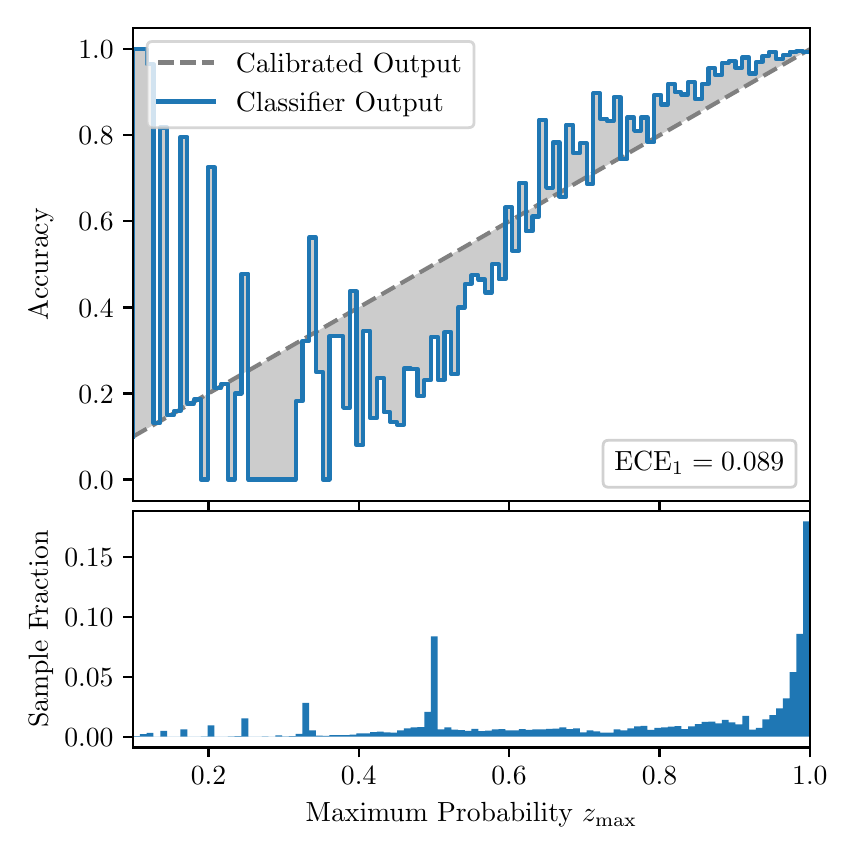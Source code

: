 \begingroup%
\makeatletter%
\begin{pgfpicture}%
\pgfpathrectangle{\pgfpointorigin}{\pgfqpoint{4.0in}{4.0in}}%
\pgfusepath{use as bounding box, clip}%
\begin{pgfscope}%
\pgfsetbuttcap%
\pgfsetmiterjoin%
\definecolor{currentfill}{rgb}{1.0,1.0,1.0}%
\pgfsetfillcolor{currentfill}%
\pgfsetlinewidth{0.0pt}%
\definecolor{currentstroke}{rgb}{1.0,1.0,1.0}%
\pgfsetstrokecolor{currentstroke}%
\pgfsetdash{}{0pt}%
\pgfpathmoveto{\pgfqpoint{0.0in}{0.0in}}%
\pgfpathlineto{\pgfqpoint{4.0in}{0.0in}}%
\pgfpathlineto{\pgfqpoint{4.0in}{4.0in}}%
\pgfpathlineto{\pgfqpoint{0.0in}{4.0in}}%
\pgfpathclose%
\pgfusepath{fill}%
\end{pgfscope}%
\begin{pgfscope}%
\pgfsetbuttcap%
\pgfsetmiterjoin%
\definecolor{currentfill}{rgb}{1.0,1.0,1.0}%
\pgfsetfillcolor{currentfill}%
\pgfsetlinewidth{0.0pt}%
\definecolor{currentstroke}{rgb}{0.0,0.0,0.0}%
\pgfsetstrokecolor{currentstroke}%
\pgfsetstrokeopacity{0.0}%
\pgfsetdash{}{0pt}%
\pgfpathmoveto{\pgfqpoint{0.528in}{1.633in}}%
\pgfpathlineto{\pgfqpoint{3.911in}{1.633in}}%
\pgfpathlineto{\pgfqpoint{3.911in}{4.0in}}%
\pgfpathlineto{\pgfqpoint{0.528in}{4.0in}}%
\pgfpathclose%
\pgfusepath{fill}%
\end{pgfscope}%
\begin{pgfscope}%
\pgfpathrectangle{\pgfqpoint{0.528in}{1.633in}}{\pgfqpoint{3.384in}{2.367in}}%
\pgfusepath{clip}%
\pgfsetbuttcap%
\pgfsetroundjoin%
\definecolor{currentfill}{rgb}{0.0,0.0,0.0}%
\pgfsetfillcolor{currentfill}%
\pgfsetfillopacity{0.2}%
\pgfsetlinewidth{0.0pt}%
\definecolor{currentstroke}{rgb}{0.0,0.0,0.0}%
\pgfsetstrokecolor{currentstroke}%
\pgfsetdash{}{0pt}%
\pgfpathmoveto{\pgfqpoint{0.531in}{3.892in}}%
\pgfpathlineto{\pgfqpoint{0.531in}{1.958in}}%
\pgfpathlineto{\pgfqpoint{0.534in}{1.96in}}%
\pgfpathlineto{\pgfqpoint{0.538in}{1.962in}}%
\pgfpathlineto{\pgfqpoint{0.541in}{1.964in}}%
\pgfpathlineto{\pgfqpoint{0.545in}{1.966in}}%
\pgfpathlineto{\pgfqpoint{0.548in}{1.967in}}%
\pgfpathlineto{\pgfqpoint{0.551in}{1.969in}}%
\pgfpathlineto{\pgfqpoint{0.555in}{1.971in}}%
\pgfpathlineto{\pgfqpoint{0.558in}{1.973in}}%
\pgfpathlineto{\pgfqpoint{0.561in}{1.975in}}%
\pgfpathlineto{\pgfqpoint{0.565in}{1.977in}}%
\pgfpathlineto{\pgfqpoint{0.568in}{1.979in}}%
\pgfpathlineto{\pgfqpoint{0.572in}{1.981in}}%
\pgfpathlineto{\pgfqpoint{0.575in}{1.983in}}%
\pgfpathlineto{\pgfqpoint{0.578in}{1.985in}}%
\pgfpathlineto{\pgfqpoint{0.582in}{1.987in}}%
\pgfpathlineto{\pgfqpoint{0.585in}{1.989in}}%
\pgfpathlineto{\pgfqpoint{0.589in}{1.991in}}%
\pgfpathlineto{\pgfqpoint{0.592in}{1.993in}}%
\pgfpathlineto{\pgfqpoint{0.595in}{1.995in}}%
\pgfpathlineto{\pgfqpoint{0.599in}{1.997in}}%
\pgfpathlineto{\pgfqpoint{0.602in}{1.998in}}%
\pgfpathlineto{\pgfqpoint{0.606in}{2.0in}}%
\pgfpathlineto{\pgfqpoint{0.609in}{2.002in}}%
\pgfpathlineto{\pgfqpoint{0.612in}{2.004in}}%
\pgfpathlineto{\pgfqpoint{0.616in}{2.006in}}%
\pgfpathlineto{\pgfqpoint{0.619in}{2.008in}}%
\pgfpathlineto{\pgfqpoint{0.622in}{2.01in}}%
\pgfpathlineto{\pgfqpoint{0.626in}{2.012in}}%
\pgfpathlineto{\pgfqpoint{0.629in}{2.014in}}%
\pgfpathlineto{\pgfqpoint{0.633in}{2.016in}}%
\pgfpathlineto{\pgfqpoint{0.636in}{2.018in}}%
\pgfpathlineto{\pgfqpoint{0.639in}{2.02in}}%
\pgfpathlineto{\pgfqpoint{0.643in}{2.022in}}%
\pgfpathlineto{\pgfqpoint{0.646in}{2.024in}}%
\pgfpathlineto{\pgfqpoint{0.65in}{2.026in}}%
\pgfpathlineto{\pgfqpoint{0.653in}{2.028in}}%
\pgfpathlineto{\pgfqpoint{0.656in}{2.029in}}%
\pgfpathlineto{\pgfqpoint{0.66in}{2.031in}}%
\pgfpathlineto{\pgfqpoint{0.663in}{2.033in}}%
\pgfpathlineto{\pgfqpoint{0.666in}{2.035in}}%
\pgfpathlineto{\pgfqpoint{0.67in}{2.037in}}%
\pgfpathlineto{\pgfqpoint{0.673in}{2.039in}}%
\pgfpathlineto{\pgfqpoint{0.677in}{2.041in}}%
\pgfpathlineto{\pgfqpoint{0.68in}{2.043in}}%
\pgfpathlineto{\pgfqpoint{0.683in}{2.045in}}%
\pgfpathlineto{\pgfqpoint{0.687in}{2.047in}}%
\pgfpathlineto{\pgfqpoint{0.69in}{2.049in}}%
\pgfpathlineto{\pgfqpoint{0.694in}{2.051in}}%
\pgfpathlineto{\pgfqpoint{0.697in}{2.053in}}%
\pgfpathlineto{\pgfqpoint{0.7in}{2.055in}}%
\pgfpathlineto{\pgfqpoint{0.704in}{2.057in}}%
\pgfpathlineto{\pgfqpoint{0.707in}{2.059in}}%
\pgfpathlineto{\pgfqpoint{0.711in}{2.061in}}%
\pgfpathlineto{\pgfqpoint{0.714in}{2.062in}}%
\pgfpathlineto{\pgfqpoint{0.717in}{2.064in}}%
\pgfpathlineto{\pgfqpoint{0.721in}{2.066in}}%
\pgfpathlineto{\pgfqpoint{0.724in}{2.068in}}%
\pgfpathlineto{\pgfqpoint{0.727in}{2.07in}}%
\pgfpathlineto{\pgfqpoint{0.731in}{2.072in}}%
\pgfpathlineto{\pgfqpoint{0.734in}{2.074in}}%
\pgfpathlineto{\pgfqpoint{0.738in}{2.076in}}%
\pgfpathlineto{\pgfqpoint{0.741in}{2.078in}}%
\pgfpathlineto{\pgfqpoint{0.744in}{2.08in}}%
\pgfpathlineto{\pgfqpoint{0.748in}{2.082in}}%
\pgfpathlineto{\pgfqpoint{0.751in}{2.084in}}%
\pgfpathlineto{\pgfqpoint{0.755in}{2.086in}}%
\pgfpathlineto{\pgfqpoint{0.758in}{2.088in}}%
\pgfpathlineto{\pgfqpoint{0.761in}{2.09in}}%
\pgfpathlineto{\pgfqpoint{0.765in}{2.092in}}%
\pgfpathlineto{\pgfqpoint{0.768in}{2.093in}}%
\pgfpathlineto{\pgfqpoint{0.771in}{2.095in}}%
\pgfpathlineto{\pgfqpoint{0.775in}{2.097in}}%
\pgfpathlineto{\pgfqpoint{0.778in}{2.099in}}%
\pgfpathlineto{\pgfqpoint{0.782in}{2.101in}}%
\pgfpathlineto{\pgfqpoint{0.785in}{2.103in}}%
\pgfpathlineto{\pgfqpoint{0.788in}{2.105in}}%
\pgfpathlineto{\pgfqpoint{0.792in}{2.107in}}%
\pgfpathlineto{\pgfqpoint{0.795in}{2.109in}}%
\pgfpathlineto{\pgfqpoint{0.799in}{2.111in}}%
\pgfpathlineto{\pgfqpoint{0.802in}{2.113in}}%
\pgfpathlineto{\pgfqpoint{0.805in}{2.115in}}%
\pgfpathlineto{\pgfqpoint{0.809in}{2.117in}}%
\pgfpathlineto{\pgfqpoint{0.812in}{2.119in}}%
\pgfpathlineto{\pgfqpoint{0.816in}{2.121in}}%
\pgfpathlineto{\pgfqpoint{0.819in}{2.123in}}%
\pgfpathlineto{\pgfqpoint{0.822in}{2.124in}}%
\pgfpathlineto{\pgfqpoint{0.826in}{2.126in}}%
\pgfpathlineto{\pgfqpoint{0.829in}{2.128in}}%
\pgfpathlineto{\pgfqpoint{0.832in}{2.13in}}%
\pgfpathlineto{\pgfqpoint{0.836in}{2.132in}}%
\pgfpathlineto{\pgfqpoint{0.839in}{2.134in}}%
\pgfpathlineto{\pgfqpoint{0.843in}{2.136in}}%
\pgfpathlineto{\pgfqpoint{0.846in}{2.138in}}%
\pgfpathlineto{\pgfqpoint{0.849in}{2.14in}}%
\pgfpathlineto{\pgfqpoint{0.853in}{2.142in}}%
\pgfpathlineto{\pgfqpoint{0.856in}{2.144in}}%
\pgfpathlineto{\pgfqpoint{0.86in}{2.146in}}%
\pgfpathlineto{\pgfqpoint{0.863in}{2.148in}}%
\pgfpathlineto{\pgfqpoint{0.866in}{2.15in}}%
\pgfpathlineto{\pgfqpoint{0.87in}{2.152in}}%
\pgfpathlineto{\pgfqpoint{0.873in}{2.154in}}%
\pgfpathlineto{\pgfqpoint{0.876in}{2.155in}}%
\pgfpathlineto{\pgfqpoint{0.88in}{2.157in}}%
\pgfpathlineto{\pgfqpoint{0.883in}{2.159in}}%
\pgfpathlineto{\pgfqpoint{0.887in}{2.161in}}%
\pgfpathlineto{\pgfqpoint{0.89in}{2.163in}}%
\pgfpathlineto{\pgfqpoint{0.893in}{2.165in}}%
\pgfpathlineto{\pgfqpoint{0.897in}{2.167in}}%
\pgfpathlineto{\pgfqpoint{0.9in}{2.169in}}%
\pgfpathlineto{\pgfqpoint{0.904in}{2.171in}}%
\pgfpathlineto{\pgfqpoint{0.907in}{2.173in}}%
\pgfpathlineto{\pgfqpoint{0.91in}{2.175in}}%
\pgfpathlineto{\pgfqpoint{0.914in}{2.177in}}%
\pgfpathlineto{\pgfqpoint{0.917in}{2.179in}}%
\pgfpathlineto{\pgfqpoint{0.921in}{2.181in}}%
\pgfpathlineto{\pgfqpoint{0.924in}{2.183in}}%
\pgfpathlineto{\pgfqpoint{0.927in}{2.185in}}%
\pgfpathlineto{\pgfqpoint{0.931in}{2.187in}}%
\pgfpathlineto{\pgfqpoint{0.934in}{2.188in}}%
\pgfpathlineto{\pgfqpoint{0.937in}{2.19in}}%
\pgfpathlineto{\pgfqpoint{0.941in}{2.192in}}%
\pgfpathlineto{\pgfqpoint{0.944in}{2.194in}}%
\pgfpathlineto{\pgfqpoint{0.948in}{2.196in}}%
\pgfpathlineto{\pgfqpoint{0.951in}{2.198in}}%
\pgfpathlineto{\pgfqpoint{0.954in}{2.2in}}%
\pgfpathlineto{\pgfqpoint{0.958in}{2.202in}}%
\pgfpathlineto{\pgfqpoint{0.961in}{2.204in}}%
\pgfpathlineto{\pgfqpoint{0.965in}{2.206in}}%
\pgfpathlineto{\pgfqpoint{0.968in}{2.208in}}%
\pgfpathlineto{\pgfqpoint{0.971in}{2.21in}}%
\pgfpathlineto{\pgfqpoint{0.975in}{2.212in}}%
\pgfpathlineto{\pgfqpoint{0.978in}{2.214in}}%
\pgfpathlineto{\pgfqpoint{0.981in}{2.216in}}%
\pgfpathlineto{\pgfqpoint{0.985in}{2.218in}}%
\pgfpathlineto{\pgfqpoint{0.988in}{2.219in}}%
\pgfpathlineto{\pgfqpoint{0.992in}{2.221in}}%
\pgfpathlineto{\pgfqpoint{0.995in}{2.223in}}%
\pgfpathlineto{\pgfqpoint{0.998in}{2.225in}}%
\pgfpathlineto{\pgfqpoint{1.002in}{2.227in}}%
\pgfpathlineto{\pgfqpoint{1.005in}{2.229in}}%
\pgfpathlineto{\pgfqpoint{1.009in}{2.231in}}%
\pgfpathlineto{\pgfqpoint{1.012in}{2.233in}}%
\pgfpathlineto{\pgfqpoint{1.015in}{2.235in}}%
\pgfpathlineto{\pgfqpoint{1.019in}{2.237in}}%
\pgfpathlineto{\pgfqpoint{1.022in}{2.239in}}%
\pgfpathlineto{\pgfqpoint{1.026in}{2.241in}}%
\pgfpathlineto{\pgfqpoint{1.029in}{2.243in}}%
\pgfpathlineto{\pgfqpoint{1.032in}{2.245in}}%
\pgfpathlineto{\pgfqpoint{1.036in}{2.247in}}%
\pgfpathlineto{\pgfqpoint{1.039in}{2.249in}}%
\pgfpathlineto{\pgfqpoint{1.042in}{2.25in}}%
\pgfpathlineto{\pgfqpoint{1.046in}{2.252in}}%
\pgfpathlineto{\pgfqpoint{1.049in}{2.254in}}%
\pgfpathlineto{\pgfqpoint{1.053in}{2.256in}}%
\pgfpathlineto{\pgfqpoint{1.056in}{2.258in}}%
\pgfpathlineto{\pgfqpoint{1.059in}{2.26in}}%
\pgfpathlineto{\pgfqpoint{1.063in}{2.262in}}%
\pgfpathlineto{\pgfqpoint{1.066in}{2.264in}}%
\pgfpathlineto{\pgfqpoint{1.07in}{2.266in}}%
\pgfpathlineto{\pgfqpoint{1.073in}{2.268in}}%
\pgfpathlineto{\pgfqpoint{1.076in}{2.27in}}%
\pgfpathlineto{\pgfqpoint{1.08in}{2.272in}}%
\pgfpathlineto{\pgfqpoint{1.083in}{2.274in}}%
\pgfpathlineto{\pgfqpoint{1.086in}{2.276in}}%
\pgfpathlineto{\pgfqpoint{1.09in}{2.278in}}%
\pgfpathlineto{\pgfqpoint{1.093in}{2.28in}}%
\pgfpathlineto{\pgfqpoint{1.097in}{2.281in}}%
\pgfpathlineto{\pgfqpoint{1.1in}{2.283in}}%
\pgfpathlineto{\pgfqpoint{1.103in}{2.285in}}%
\pgfpathlineto{\pgfqpoint{1.107in}{2.287in}}%
\pgfpathlineto{\pgfqpoint{1.11in}{2.289in}}%
\pgfpathlineto{\pgfqpoint{1.114in}{2.291in}}%
\pgfpathlineto{\pgfqpoint{1.117in}{2.293in}}%
\pgfpathlineto{\pgfqpoint{1.12in}{2.295in}}%
\pgfpathlineto{\pgfqpoint{1.124in}{2.297in}}%
\pgfpathlineto{\pgfqpoint{1.127in}{2.299in}}%
\pgfpathlineto{\pgfqpoint{1.131in}{2.301in}}%
\pgfpathlineto{\pgfqpoint{1.134in}{2.303in}}%
\pgfpathlineto{\pgfqpoint{1.137in}{2.305in}}%
\pgfpathlineto{\pgfqpoint{1.141in}{2.307in}}%
\pgfpathlineto{\pgfqpoint{1.144in}{2.309in}}%
\pgfpathlineto{\pgfqpoint{1.147in}{2.311in}}%
\pgfpathlineto{\pgfqpoint{1.151in}{2.313in}}%
\pgfpathlineto{\pgfqpoint{1.154in}{2.314in}}%
\pgfpathlineto{\pgfqpoint{1.158in}{2.316in}}%
\pgfpathlineto{\pgfqpoint{1.161in}{2.318in}}%
\pgfpathlineto{\pgfqpoint{1.164in}{2.32in}}%
\pgfpathlineto{\pgfqpoint{1.168in}{2.322in}}%
\pgfpathlineto{\pgfqpoint{1.171in}{2.324in}}%
\pgfpathlineto{\pgfqpoint{1.175in}{2.326in}}%
\pgfpathlineto{\pgfqpoint{1.178in}{2.328in}}%
\pgfpathlineto{\pgfqpoint{1.181in}{2.33in}}%
\pgfpathlineto{\pgfqpoint{1.185in}{2.332in}}%
\pgfpathlineto{\pgfqpoint{1.188in}{2.334in}}%
\pgfpathlineto{\pgfqpoint{1.191in}{2.336in}}%
\pgfpathlineto{\pgfqpoint{1.195in}{2.338in}}%
\pgfpathlineto{\pgfqpoint{1.198in}{2.34in}}%
\pgfpathlineto{\pgfqpoint{1.202in}{2.342in}}%
\pgfpathlineto{\pgfqpoint{1.205in}{2.344in}}%
\pgfpathlineto{\pgfqpoint{1.208in}{2.345in}}%
\pgfpathlineto{\pgfqpoint{1.212in}{2.347in}}%
\pgfpathlineto{\pgfqpoint{1.215in}{2.349in}}%
\pgfpathlineto{\pgfqpoint{1.219in}{2.351in}}%
\pgfpathlineto{\pgfqpoint{1.222in}{2.353in}}%
\pgfpathlineto{\pgfqpoint{1.225in}{2.355in}}%
\pgfpathlineto{\pgfqpoint{1.229in}{2.357in}}%
\pgfpathlineto{\pgfqpoint{1.232in}{2.359in}}%
\pgfpathlineto{\pgfqpoint{1.236in}{2.361in}}%
\pgfpathlineto{\pgfqpoint{1.239in}{2.363in}}%
\pgfpathlineto{\pgfqpoint{1.242in}{2.365in}}%
\pgfpathlineto{\pgfqpoint{1.246in}{2.367in}}%
\pgfpathlineto{\pgfqpoint{1.249in}{2.369in}}%
\pgfpathlineto{\pgfqpoint{1.252in}{2.371in}}%
\pgfpathlineto{\pgfqpoint{1.256in}{2.373in}}%
\pgfpathlineto{\pgfqpoint{1.259in}{2.375in}}%
\pgfpathlineto{\pgfqpoint{1.263in}{2.376in}}%
\pgfpathlineto{\pgfqpoint{1.266in}{2.378in}}%
\pgfpathlineto{\pgfqpoint{1.269in}{2.38in}}%
\pgfpathlineto{\pgfqpoint{1.273in}{2.382in}}%
\pgfpathlineto{\pgfqpoint{1.276in}{2.384in}}%
\pgfpathlineto{\pgfqpoint{1.28in}{2.386in}}%
\pgfpathlineto{\pgfqpoint{1.283in}{2.388in}}%
\pgfpathlineto{\pgfqpoint{1.286in}{2.39in}}%
\pgfpathlineto{\pgfqpoint{1.29in}{2.392in}}%
\pgfpathlineto{\pgfqpoint{1.293in}{2.394in}}%
\pgfpathlineto{\pgfqpoint{1.296in}{2.396in}}%
\pgfpathlineto{\pgfqpoint{1.3in}{2.398in}}%
\pgfpathlineto{\pgfqpoint{1.303in}{2.4in}}%
\pgfpathlineto{\pgfqpoint{1.307in}{2.402in}}%
\pgfpathlineto{\pgfqpoint{1.31in}{2.404in}}%
\pgfpathlineto{\pgfqpoint{1.313in}{2.406in}}%
\pgfpathlineto{\pgfqpoint{1.317in}{2.407in}}%
\pgfpathlineto{\pgfqpoint{1.32in}{2.409in}}%
\pgfpathlineto{\pgfqpoint{1.324in}{2.411in}}%
\pgfpathlineto{\pgfqpoint{1.327in}{2.413in}}%
\pgfpathlineto{\pgfqpoint{1.33in}{2.415in}}%
\pgfpathlineto{\pgfqpoint{1.334in}{2.417in}}%
\pgfpathlineto{\pgfqpoint{1.337in}{2.419in}}%
\pgfpathlineto{\pgfqpoint{1.34in}{2.421in}}%
\pgfpathlineto{\pgfqpoint{1.344in}{2.423in}}%
\pgfpathlineto{\pgfqpoint{1.347in}{2.425in}}%
\pgfpathlineto{\pgfqpoint{1.351in}{2.427in}}%
\pgfpathlineto{\pgfqpoint{1.354in}{2.429in}}%
\pgfpathlineto{\pgfqpoint{1.357in}{2.431in}}%
\pgfpathlineto{\pgfqpoint{1.361in}{2.433in}}%
\pgfpathlineto{\pgfqpoint{1.364in}{2.435in}}%
\pgfpathlineto{\pgfqpoint{1.368in}{2.437in}}%
\pgfpathlineto{\pgfqpoint{1.371in}{2.439in}}%
\pgfpathlineto{\pgfqpoint{1.374in}{2.44in}}%
\pgfpathlineto{\pgfqpoint{1.378in}{2.442in}}%
\pgfpathlineto{\pgfqpoint{1.381in}{2.444in}}%
\pgfpathlineto{\pgfqpoint{1.385in}{2.446in}}%
\pgfpathlineto{\pgfqpoint{1.388in}{2.448in}}%
\pgfpathlineto{\pgfqpoint{1.391in}{2.45in}}%
\pgfpathlineto{\pgfqpoint{1.395in}{2.452in}}%
\pgfpathlineto{\pgfqpoint{1.398in}{2.454in}}%
\pgfpathlineto{\pgfqpoint{1.401in}{2.456in}}%
\pgfpathlineto{\pgfqpoint{1.405in}{2.458in}}%
\pgfpathlineto{\pgfqpoint{1.408in}{2.46in}}%
\pgfpathlineto{\pgfqpoint{1.412in}{2.462in}}%
\pgfpathlineto{\pgfqpoint{1.415in}{2.464in}}%
\pgfpathlineto{\pgfqpoint{1.418in}{2.466in}}%
\pgfpathlineto{\pgfqpoint{1.422in}{2.468in}}%
\pgfpathlineto{\pgfqpoint{1.425in}{2.47in}}%
\pgfpathlineto{\pgfqpoint{1.429in}{2.471in}}%
\pgfpathlineto{\pgfqpoint{1.432in}{2.473in}}%
\pgfpathlineto{\pgfqpoint{1.435in}{2.475in}}%
\pgfpathlineto{\pgfqpoint{1.439in}{2.477in}}%
\pgfpathlineto{\pgfqpoint{1.442in}{2.479in}}%
\pgfpathlineto{\pgfqpoint{1.445in}{2.481in}}%
\pgfpathlineto{\pgfqpoint{1.449in}{2.483in}}%
\pgfpathlineto{\pgfqpoint{1.452in}{2.485in}}%
\pgfpathlineto{\pgfqpoint{1.456in}{2.487in}}%
\pgfpathlineto{\pgfqpoint{1.459in}{2.489in}}%
\pgfpathlineto{\pgfqpoint{1.462in}{2.491in}}%
\pgfpathlineto{\pgfqpoint{1.466in}{2.493in}}%
\pgfpathlineto{\pgfqpoint{1.469in}{2.495in}}%
\pgfpathlineto{\pgfqpoint{1.473in}{2.497in}}%
\pgfpathlineto{\pgfqpoint{1.476in}{2.499in}}%
\pgfpathlineto{\pgfqpoint{1.479in}{2.501in}}%
\pgfpathlineto{\pgfqpoint{1.483in}{2.502in}}%
\pgfpathlineto{\pgfqpoint{1.486in}{2.504in}}%
\pgfpathlineto{\pgfqpoint{1.49in}{2.506in}}%
\pgfpathlineto{\pgfqpoint{1.493in}{2.508in}}%
\pgfpathlineto{\pgfqpoint{1.496in}{2.51in}}%
\pgfpathlineto{\pgfqpoint{1.5in}{2.512in}}%
\pgfpathlineto{\pgfqpoint{1.503in}{2.514in}}%
\pgfpathlineto{\pgfqpoint{1.506in}{2.516in}}%
\pgfpathlineto{\pgfqpoint{1.51in}{2.518in}}%
\pgfpathlineto{\pgfqpoint{1.513in}{2.52in}}%
\pgfpathlineto{\pgfqpoint{1.517in}{2.522in}}%
\pgfpathlineto{\pgfqpoint{1.52in}{2.524in}}%
\pgfpathlineto{\pgfqpoint{1.523in}{2.526in}}%
\pgfpathlineto{\pgfqpoint{1.527in}{2.528in}}%
\pgfpathlineto{\pgfqpoint{1.53in}{2.53in}}%
\pgfpathlineto{\pgfqpoint{1.534in}{2.532in}}%
\pgfpathlineto{\pgfqpoint{1.537in}{2.534in}}%
\pgfpathlineto{\pgfqpoint{1.54in}{2.535in}}%
\pgfpathlineto{\pgfqpoint{1.544in}{2.537in}}%
\pgfpathlineto{\pgfqpoint{1.547in}{2.539in}}%
\pgfpathlineto{\pgfqpoint{1.55in}{2.541in}}%
\pgfpathlineto{\pgfqpoint{1.554in}{2.543in}}%
\pgfpathlineto{\pgfqpoint{1.557in}{2.545in}}%
\pgfpathlineto{\pgfqpoint{1.561in}{2.547in}}%
\pgfpathlineto{\pgfqpoint{1.564in}{2.549in}}%
\pgfpathlineto{\pgfqpoint{1.567in}{2.551in}}%
\pgfpathlineto{\pgfqpoint{1.571in}{2.553in}}%
\pgfpathlineto{\pgfqpoint{1.574in}{2.555in}}%
\pgfpathlineto{\pgfqpoint{1.578in}{2.557in}}%
\pgfpathlineto{\pgfqpoint{1.581in}{2.559in}}%
\pgfpathlineto{\pgfqpoint{1.584in}{2.561in}}%
\pgfpathlineto{\pgfqpoint{1.588in}{2.563in}}%
\pgfpathlineto{\pgfqpoint{1.591in}{2.565in}}%
\pgfpathlineto{\pgfqpoint{1.595in}{2.566in}}%
\pgfpathlineto{\pgfqpoint{1.598in}{2.568in}}%
\pgfpathlineto{\pgfqpoint{1.601in}{2.57in}}%
\pgfpathlineto{\pgfqpoint{1.605in}{2.572in}}%
\pgfpathlineto{\pgfqpoint{1.608in}{2.574in}}%
\pgfpathlineto{\pgfqpoint{1.611in}{2.576in}}%
\pgfpathlineto{\pgfqpoint{1.615in}{2.578in}}%
\pgfpathlineto{\pgfqpoint{1.618in}{2.58in}}%
\pgfpathlineto{\pgfqpoint{1.622in}{2.582in}}%
\pgfpathlineto{\pgfqpoint{1.625in}{2.584in}}%
\pgfpathlineto{\pgfqpoint{1.628in}{2.586in}}%
\pgfpathlineto{\pgfqpoint{1.632in}{2.588in}}%
\pgfpathlineto{\pgfqpoint{1.635in}{2.59in}}%
\pgfpathlineto{\pgfqpoint{1.639in}{2.592in}}%
\pgfpathlineto{\pgfqpoint{1.642in}{2.594in}}%
\pgfpathlineto{\pgfqpoint{1.645in}{2.596in}}%
\pgfpathlineto{\pgfqpoint{1.649in}{2.597in}}%
\pgfpathlineto{\pgfqpoint{1.652in}{2.599in}}%
\pgfpathlineto{\pgfqpoint{1.655in}{2.601in}}%
\pgfpathlineto{\pgfqpoint{1.659in}{2.603in}}%
\pgfpathlineto{\pgfqpoint{1.662in}{2.605in}}%
\pgfpathlineto{\pgfqpoint{1.666in}{2.607in}}%
\pgfpathlineto{\pgfqpoint{1.669in}{2.609in}}%
\pgfpathlineto{\pgfqpoint{1.672in}{2.611in}}%
\pgfpathlineto{\pgfqpoint{1.676in}{2.613in}}%
\pgfpathlineto{\pgfqpoint{1.679in}{2.615in}}%
\pgfpathlineto{\pgfqpoint{1.683in}{2.617in}}%
\pgfpathlineto{\pgfqpoint{1.686in}{2.619in}}%
\pgfpathlineto{\pgfqpoint{1.689in}{2.621in}}%
\pgfpathlineto{\pgfqpoint{1.693in}{2.623in}}%
\pgfpathlineto{\pgfqpoint{1.696in}{2.625in}}%
\pgfpathlineto{\pgfqpoint{1.7in}{2.627in}}%
\pgfpathlineto{\pgfqpoint{1.703in}{2.628in}}%
\pgfpathlineto{\pgfqpoint{1.706in}{2.63in}}%
\pgfpathlineto{\pgfqpoint{1.71in}{2.632in}}%
\pgfpathlineto{\pgfqpoint{1.713in}{2.634in}}%
\pgfpathlineto{\pgfqpoint{1.716in}{2.636in}}%
\pgfpathlineto{\pgfqpoint{1.72in}{2.638in}}%
\pgfpathlineto{\pgfqpoint{1.723in}{2.64in}}%
\pgfpathlineto{\pgfqpoint{1.727in}{2.642in}}%
\pgfpathlineto{\pgfqpoint{1.73in}{2.644in}}%
\pgfpathlineto{\pgfqpoint{1.733in}{2.646in}}%
\pgfpathlineto{\pgfqpoint{1.737in}{2.648in}}%
\pgfpathlineto{\pgfqpoint{1.74in}{2.65in}}%
\pgfpathlineto{\pgfqpoint{1.744in}{2.652in}}%
\pgfpathlineto{\pgfqpoint{1.747in}{2.654in}}%
\pgfpathlineto{\pgfqpoint{1.75in}{2.656in}}%
\pgfpathlineto{\pgfqpoint{1.754in}{2.658in}}%
\pgfpathlineto{\pgfqpoint{1.757in}{2.66in}}%
\pgfpathlineto{\pgfqpoint{1.76in}{2.661in}}%
\pgfpathlineto{\pgfqpoint{1.764in}{2.663in}}%
\pgfpathlineto{\pgfqpoint{1.767in}{2.665in}}%
\pgfpathlineto{\pgfqpoint{1.771in}{2.667in}}%
\pgfpathlineto{\pgfqpoint{1.774in}{2.669in}}%
\pgfpathlineto{\pgfqpoint{1.777in}{2.671in}}%
\pgfpathlineto{\pgfqpoint{1.781in}{2.673in}}%
\pgfpathlineto{\pgfqpoint{1.784in}{2.675in}}%
\pgfpathlineto{\pgfqpoint{1.788in}{2.677in}}%
\pgfpathlineto{\pgfqpoint{1.791in}{2.679in}}%
\pgfpathlineto{\pgfqpoint{1.794in}{2.681in}}%
\pgfpathlineto{\pgfqpoint{1.798in}{2.683in}}%
\pgfpathlineto{\pgfqpoint{1.801in}{2.685in}}%
\pgfpathlineto{\pgfqpoint{1.805in}{2.687in}}%
\pgfpathlineto{\pgfqpoint{1.808in}{2.689in}}%
\pgfpathlineto{\pgfqpoint{1.811in}{2.691in}}%
\pgfpathlineto{\pgfqpoint{1.815in}{2.692in}}%
\pgfpathlineto{\pgfqpoint{1.818in}{2.694in}}%
\pgfpathlineto{\pgfqpoint{1.821in}{2.696in}}%
\pgfpathlineto{\pgfqpoint{1.825in}{2.698in}}%
\pgfpathlineto{\pgfqpoint{1.828in}{2.7in}}%
\pgfpathlineto{\pgfqpoint{1.832in}{2.702in}}%
\pgfpathlineto{\pgfqpoint{1.835in}{2.704in}}%
\pgfpathlineto{\pgfqpoint{1.838in}{2.706in}}%
\pgfpathlineto{\pgfqpoint{1.842in}{2.708in}}%
\pgfpathlineto{\pgfqpoint{1.845in}{2.71in}}%
\pgfpathlineto{\pgfqpoint{1.849in}{2.712in}}%
\pgfpathlineto{\pgfqpoint{1.852in}{2.714in}}%
\pgfpathlineto{\pgfqpoint{1.855in}{2.716in}}%
\pgfpathlineto{\pgfqpoint{1.859in}{2.718in}}%
\pgfpathlineto{\pgfqpoint{1.862in}{2.72in}}%
\pgfpathlineto{\pgfqpoint{1.865in}{2.722in}}%
\pgfpathlineto{\pgfqpoint{1.869in}{2.723in}}%
\pgfpathlineto{\pgfqpoint{1.872in}{2.725in}}%
\pgfpathlineto{\pgfqpoint{1.876in}{2.727in}}%
\pgfpathlineto{\pgfqpoint{1.879in}{2.729in}}%
\pgfpathlineto{\pgfqpoint{1.882in}{2.731in}}%
\pgfpathlineto{\pgfqpoint{1.886in}{2.733in}}%
\pgfpathlineto{\pgfqpoint{1.889in}{2.735in}}%
\pgfpathlineto{\pgfqpoint{1.893in}{2.737in}}%
\pgfpathlineto{\pgfqpoint{1.896in}{2.739in}}%
\pgfpathlineto{\pgfqpoint{1.899in}{2.741in}}%
\pgfpathlineto{\pgfqpoint{1.903in}{2.743in}}%
\pgfpathlineto{\pgfqpoint{1.906in}{2.745in}}%
\pgfpathlineto{\pgfqpoint{1.91in}{2.747in}}%
\pgfpathlineto{\pgfqpoint{1.913in}{2.749in}}%
\pgfpathlineto{\pgfqpoint{1.916in}{2.751in}}%
\pgfpathlineto{\pgfqpoint{1.92in}{2.753in}}%
\pgfpathlineto{\pgfqpoint{1.923in}{2.754in}}%
\pgfpathlineto{\pgfqpoint{1.926in}{2.756in}}%
\pgfpathlineto{\pgfqpoint{1.93in}{2.758in}}%
\pgfpathlineto{\pgfqpoint{1.933in}{2.76in}}%
\pgfpathlineto{\pgfqpoint{1.937in}{2.762in}}%
\pgfpathlineto{\pgfqpoint{1.94in}{2.764in}}%
\pgfpathlineto{\pgfqpoint{1.943in}{2.766in}}%
\pgfpathlineto{\pgfqpoint{1.947in}{2.768in}}%
\pgfpathlineto{\pgfqpoint{1.95in}{2.77in}}%
\pgfpathlineto{\pgfqpoint{1.954in}{2.772in}}%
\pgfpathlineto{\pgfqpoint{1.957in}{2.774in}}%
\pgfpathlineto{\pgfqpoint{1.96in}{2.776in}}%
\pgfpathlineto{\pgfqpoint{1.964in}{2.778in}}%
\pgfpathlineto{\pgfqpoint{1.967in}{2.78in}}%
\pgfpathlineto{\pgfqpoint{1.97in}{2.782in}}%
\pgfpathlineto{\pgfqpoint{1.974in}{2.784in}}%
\pgfpathlineto{\pgfqpoint{1.977in}{2.786in}}%
\pgfpathlineto{\pgfqpoint{1.981in}{2.787in}}%
\pgfpathlineto{\pgfqpoint{1.984in}{2.789in}}%
\pgfpathlineto{\pgfqpoint{1.987in}{2.791in}}%
\pgfpathlineto{\pgfqpoint{1.991in}{2.793in}}%
\pgfpathlineto{\pgfqpoint{1.994in}{2.795in}}%
\pgfpathlineto{\pgfqpoint{1.998in}{2.797in}}%
\pgfpathlineto{\pgfqpoint{2.001in}{2.799in}}%
\pgfpathlineto{\pgfqpoint{2.004in}{2.801in}}%
\pgfpathlineto{\pgfqpoint{2.008in}{2.803in}}%
\pgfpathlineto{\pgfqpoint{2.011in}{2.805in}}%
\pgfpathlineto{\pgfqpoint{2.015in}{2.807in}}%
\pgfpathlineto{\pgfqpoint{2.018in}{2.809in}}%
\pgfpathlineto{\pgfqpoint{2.021in}{2.811in}}%
\pgfpathlineto{\pgfqpoint{2.025in}{2.813in}}%
\pgfpathlineto{\pgfqpoint{2.028in}{2.815in}}%
\pgfpathlineto{\pgfqpoint{2.031in}{2.817in}}%
\pgfpathlineto{\pgfqpoint{2.035in}{2.818in}}%
\pgfpathlineto{\pgfqpoint{2.038in}{2.82in}}%
\pgfpathlineto{\pgfqpoint{2.042in}{2.822in}}%
\pgfpathlineto{\pgfqpoint{2.045in}{2.824in}}%
\pgfpathlineto{\pgfqpoint{2.048in}{2.826in}}%
\pgfpathlineto{\pgfqpoint{2.052in}{2.828in}}%
\pgfpathlineto{\pgfqpoint{2.055in}{2.83in}}%
\pgfpathlineto{\pgfqpoint{2.059in}{2.832in}}%
\pgfpathlineto{\pgfqpoint{2.062in}{2.834in}}%
\pgfpathlineto{\pgfqpoint{2.065in}{2.836in}}%
\pgfpathlineto{\pgfqpoint{2.069in}{2.838in}}%
\pgfpathlineto{\pgfqpoint{2.072in}{2.84in}}%
\pgfpathlineto{\pgfqpoint{2.075in}{2.842in}}%
\pgfpathlineto{\pgfqpoint{2.079in}{2.844in}}%
\pgfpathlineto{\pgfqpoint{2.082in}{2.846in}}%
\pgfpathlineto{\pgfqpoint{2.086in}{2.848in}}%
\pgfpathlineto{\pgfqpoint{2.089in}{2.849in}}%
\pgfpathlineto{\pgfqpoint{2.092in}{2.851in}}%
\pgfpathlineto{\pgfqpoint{2.096in}{2.853in}}%
\pgfpathlineto{\pgfqpoint{2.099in}{2.855in}}%
\pgfpathlineto{\pgfqpoint{2.103in}{2.857in}}%
\pgfpathlineto{\pgfqpoint{2.106in}{2.859in}}%
\pgfpathlineto{\pgfqpoint{2.109in}{2.861in}}%
\pgfpathlineto{\pgfqpoint{2.113in}{2.863in}}%
\pgfpathlineto{\pgfqpoint{2.116in}{2.865in}}%
\pgfpathlineto{\pgfqpoint{2.12in}{2.867in}}%
\pgfpathlineto{\pgfqpoint{2.123in}{2.869in}}%
\pgfpathlineto{\pgfqpoint{2.126in}{2.871in}}%
\pgfpathlineto{\pgfqpoint{2.13in}{2.873in}}%
\pgfpathlineto{\pgfqpoint{2.133in}{2.875in}}%
\pgfpathlineto{\pgfqpoint{2.136in}{2.877in}}%
\pgfpathlineto{\pgfqpoint{2.14in}{2.879in}}%
\pgfpathlineto{\pgfqpoint{2.143in}{2.88in}}%
\pgfpathlineto{\pgfqpoint{2.147in}{2.882in}}%
\pgfpathlineto{\pgfqpoint{2.15in}{2.884in}}%
\pgfpathlineto{\pgfqpoint{2.153in}{2.886in}}%
\pgfpathlineto{\pgfqpoint{2.157in}{2.888in}}%
\pgfpathlineto{\pgfqpoint{2.16in}{2.89in}}%
\pgfpathlineto{\pgfqpoint{2.164in}{2.892in}}%
\pgfpathlineto{\pgfqpoint{2.167in}{2.894in}}%
\pgfpathlineto{\pgfqpoint{2.17in}{2.896in}}%
\pgfpathlineto{\pgfqpoint{2.174in}{2.898in}}%
\pgfpathlineto{\pgfqpoint{2.177in}{2.9in}}%
\pgfpathlineto{\pgfqpoint{2.18in}{2.902in}}%
\pgfpathlineto{\pgfqpoint{2.184in}{2.904in}}%
\pgfpathlineto{\pgfqpoint{2.187in}{2.906in}}%
\pgfpathlineto{\pgfqpoint{2.191in}{2.908in}}%
\pgfpathlineto{\pgfqpoint{2.194in}{2.91in}}%
\pgfpathlineto{\pgfqpoint{2.197in}{2.912in}}%
\pgfpathlineto{\pgfqpoint{2.201in}{2.913in}}%
\pgfpathlineto{\pgfqpoint{2.204in}{2.915in}}%
\pgfpathlineto{\pgfqpoint{2.208in}{2.917in}}%
\pgfpathlineto{\pgfqpoint{2.211in}{2.919in}}%
\pgfpathlineto{\pgfqpoint{2.214in}{2.921in}}%
\pgfpathlineto{\pgfqpoint{2.218in}{2.923in}}%
\pgfpathlineto{\pgfqpoint{2.221in}{2.925in}}%
\pgfpathlineto{\pgfqpoint{2.225in}{2.927in}}%
\pgfpathlineto{\pgfqpoint{2.228in}{2.929in}}%
\pgfpathlineto{\pgfqpoint{2.231in}{2.931in}}%
\pgfpathlineto{\pgfqpoint{2.235in}{2.933in}}%
\pgfpathlineto{\pgfqpoint{2.238in}{2.935in}}%
\pgfpathlineto{\pgfqpoint{2.241in}{2.937in}}%
\pgfpathlineto{\pgfqpoint{2.245in}{2.939in}}%
\pgfpathlineto{\pgfqpoint{2.248in}{2.941in}}%
\pgfpathlineto{\pgfqpoint{2.252in}{2.943in}}%
\pgfpathlineto{\pgfqpoint{2.255in}{2.944in}}%
\pgfpathlineto{\pgfqpoint{2.258in}{2.946in}}%
\pgfpathlineto{\pgfqpoint{2.262in}{2.948in}}%
\pgfpathlineto{\pgfqpoint{2.265in}{2.95in}}%
\pgfpathlineto{\pgfqpoint{2.269in}{2.952in}}%
\pgfpathlineto{\pgfqpoint{2.272in}{2.954in}}%
\pgfpathlineto{\pgfqpoint{2.275in}{2.956in}}%
\pgfpathlineto{\pgfqpoint{2.279in}{2.958in}}%
\pgfpathlineto{\pgfqpoint{2.282in}{2.96in}}%
\pgfpathlineto{\pgfqpoint{2.285in}{2.962in}}%
\pgfpathlineto{\pgfqpoint{2.289in}{2.964in}}%
\pgfpathlineto{\pgfqpoint{2.292in}{2.966in}}%
\pgfpathlineto{\pgfqpoint{2.296in}{2.968in}}%
\pgfpathlineto{\pgfqpoint{2.299in}{2.97in}}%
\pgfpathlineto{\pgfqpoint{2.302in}{2.972in}}%
\pgfpathlineto{\pgfqpoint{2.306in}{2.974in}}%
\pgfpathlineto{\pgfqpoint{2.309in}{2.975in}}%
\pgfpathlineto{\pgfqpoint{2.313in}{2.977in}}%
\pgfpathlineto{\pgfqpoint{2.316in}{2.979in}}%
\pgfpathlineto{\pgfqpoint{2.319in}{2.981in}}%
\pgfpathlineto{\pgfqpoint{2.323in}{2.983in}}%
\pgfpathlineto{\pgfqpoint{2.326in}{2.985in}}%
\pgfpathlineto{\pgfqpoint{2.33in}{2.987in}}%
\pgfpathlineto{\pgfqpoint{2.333in}{2.989in}}%
\pgfpathlineto{\pgfqpoint{2.336in}{2.991in}}%
\pgfpathlineto{\pgfqpoint{2.34in}{2.993in}}%
\pgfpathlineto{\pgfqpoint{2.343in}{2.995in}}%
\pgfpathlineto{\pgfqpoint{2.346in}{2.997in}}%
\pgfpathlineto{\pgfqpoint{2.35in}{2.999in}}%
\pgfpathlineto{\pgfqpoint{2.353in}{3.001in}}%
\pgfpathlineto{\pgfqpoint{2.357in}{3.003in}}%
\pgfpathlineto{\pgfqpoint{2.36in}{3.005in}}%
\pgfpathlineto{\pgfqpoint{2.363in}{3.007in}}%
\pgfpathlineto{\pgfqpoint{2.367in}{3.008in}}%
\pgfpathlineto{\pgfqpoint{2.37in}{3.01in}}%
\pgfpathlineto{\pgfqpoint{2.374in}{3.012in}}%
\pgfpathlineto{\pgfqpoint{2.377in}{3.014in}}%
\pgfpathlineto{\pgfqpoint{2.38in}{3.016in}}%
\pgfpathlineto{\pgfqpoint{2.384in}{3.018in}}%
\pgfpathlineto{\pgfqpoint{2.387in}{3.02in}}%
\pgfpathlineto{\pgfqpoint{2.39in}{3.022in}}%
\pgfpathlineto{\pgfqpoint{2.394in}{3.024in}}%
\pgfpathlineto{\pgfqpoint{2.397in}{3.026in}}%
\pgfpathlineto{\pgfqpoint{2.401in}{3.028in}}%
\pgfpathlineto{\pgfqpoint{2.404in}{3.03in}}%
\pgfpathlineto{\pgfqpoint{2.407in}{3.032in}}%
\pgfpathlineto{\pgfqpoint{2.411in}{3.034in}}%
\pgfpathlineto{\pgfqpoint{2.414in}{3.036in}}%
\pgfpathlineto{\pgfqpoint{2.418in}{3.038in}}%
\pgfpathlineto{\pgfqpoint{2.421in}{3.039in}}%
\pgfpathlineto{\pgfqpoint{2.424in}{3.041in}}%
\pgfpathlineto{\pgfqpoint{2.428in}{3.043in}}%
\pgfpathlineto{\pgfqpoint{2.431in}{3.045in}}%
\pgfpathlineto{\pgfqpoint{2.435in}{3.047in}}%
\pgfpathlineto{\pgfqpoint{2.438in}{3.049in}}%
\pgfpathlineto{\pgfqpoint{2.441in}{3.051in}}%
\pgfpathlineto{\pgfqpoint{2.445in}{3.053in}}%
\pgfpathlineto{\pgfqpoint{2.448in}{3.055in}}%
\pgfpathlineto{\pgfqpoint{2.451in}{3.057in}}%
\pgfpathlineto{\pgfqpoint{2.455in}{3.059in}}%
\pgfpathlineto{\pgfqpoint{2.458in}{3.061in}}%
\pgfpathlineto{\pgfqpoint{2.462in}{3.063in}}%
\pgfpathlineto{\pgfqpoint{2.465in}{3.065in}}%
\pgfpathlineto{\pgfqpoint{2.468in}{3.067in}}%
\pgfpathlineto{\pgfqpoint{2.472in}{3.069in}}%
\pgfpathlineto{\pgfqpoint{2.475in}{3.07in}}%
\pgfpathlineto{\pgfqpoint{2.479in}{3.072in}}%
\pgfpathlineto{\pgfqpoint{2.482in}{3.074in}}%
\pgfpathlineto{\pgfqpoint{2.485in}{3.076in}}%
\pgfpathlineto{\pgfqpoint{2.489in}{3.078in}}%
\pgfpathlineto{\pgfqpoint{2.492in}{3.08in}}%
\pgfpathlineto{\pgfqpoint{2.495in}{3.082in}}%
\pgfpathlineto{\pgfqpoint{2.499in}{3.084in}}%
\pgfpathlineto{\pgfqpoint{2.502in}{3.086in}}%
\pgfpathlineto{\pgfqpoint{2.506in}{3.088in}}%
\pgfpathlineto{\pgfqpoint{2.509in}{3.09in}}%
\pgfpathlineto{\pgfqpoint{2.512in}{3.092in}}%
\pgfpathlineto{\pgfqpoint{2.516in}{3.094in}}%
\pgfpathlineto{\pgfqpoint{2.519in}{3.096in}}%
\pgfpathlineto{\pgfqpoint{2.523in}{3.098in}}%
\pgfpathlineto{\pgfqpoint{2.526in}{3.1in}}%
\pgfpathlineto{\pgfqpoint{2.529in}{3.101in}}%
\pgfpathlineto{\pgfqpoint{2.533in}{3.103in}}%
\pgfpathlineto{\pgfqpoint{2.536in}{3.105in}}%
\pgfpathlineto{\pgfqpoint{2.54in}{3.107in}}%
\pgfpathlineto{\pgfqpoint{2.543in}{3.109in}}%
\pgfpathlineto{\pgfqpoint{2.546in}{3.111in}}%
\pgfpathlineto{\pgfqpoint{2.55in}{3.113in}}%
\pgfpathlineto{\pgfqpoint{2.553in}{3.115in}}%
\pgfpathlineto{\pgfqpoint{2.556in}{3.117in}}%
\pgfpathlineto{\pgfqpoint{2.56in}{3.119in}}%
\pgfpathlineto{\pgfqpoint{2.563in}{3.121in}}%
\pgfpathlineto{\pgfqpoint{2.567in}{3.123in}}%
\pgfpathlineto{\pgfqpoint{2.57in}{3.125in}}%
\pgfpathlineto{\pgfqpoint{2.573in}{3.127in}}%
\pgfpathlineto{\pgfqpoint{2.577in}{3.129in}}%
\pgfpathlineto{\pgfqpoint{2.58in}{3.131in}}%
\pgfpathlineto{\pgfqpoint{2.584in}{3.133in}}%
\pgfpathlineto{\pgfqpoint{2.587in}{3.134in}}%
\pgfpathlineto{\pgfqpoint{2.59in}{3.136in}}%
\pgfpathlineto{\pgfqpoint{2.594in}{3.138in}}%
\pgfpathlineto{\pgfqpoint{2.597in}{3.14in}}%
\pgfpathlineto{\pgfqpoint{2.6in}{3.142in}}%
\pgfpathlineto{\pgfqpoint{2.604in}{3.144in}}%
\pgfpathlineto{\pgfqpoint{2.607in}{3.146in}}%
\pgfpathlineto{\pgfqpoint{2.611in}{3.148in}}%
\pgfpathlineto{\pgfqpoint{2.614in}{3.15in}}%
\pgfpathlineto{\pgfqpoint{2.617in}{3.152in}}%
\pgfpathlineto{\pgfqpoint{2.621in}{3.154in}}%
\pgfpathlineto{\pgfqpoint{2.624in}{3.156in}}%
\pgfpathlineto{\pgfqpoint{2.628in}{3.158in}}%
\pgfpathlineto{\pgfqpoint{2.631in}{3.16in}}%
\pgfpathlineto{\pgfqpoint{2.634in}{3.162in}}%
\pgfpathlineto{\pgfqpoint{2.638in}{3.164in}}%
\pgfpathlineto{\pgfqpoint{2.641in}{3.165in}}%
\pgfpathlineto{\pgfqpoint{2.645in}{3.167in}}%
\pgfpathlineto{\pgfqpoint{2.648in}{3.169in}}%
\pgfpathlineto{\pgfqpoint{2.651in}{3.171in}}%
\pgfpathlineto{\pgfqpoint{2.655in}{3.173in}}%
\pgfpathlineto{\pgfqpoint{2.658in}{3.175in}}%
\pgfpathlineto{\pgfqpoint{2.661in}{3.177in}}%
\pgfpathlineto{\pgfqpoint{2.665in}{3.179in}}%
\pgfpathlineto{\pgfqpoint{2.668in}{3.181in}}%
\pgfpathlineto{\pgfqpoint{2.672in}{3.183in}}%
\pgfpathlineto{\pgfqpoint{2.675in}{3.185in}}%
\pgfpathlineto{\pgfqpoint{2.678in}{3.187in}}%
\pgfpathlineto{\pgfqpoint{2.682in}{3.189in}}%
\pgfpathlineto{\pgfqpoint{2.685in}{3.191in}}%
\pgfpathlineto{\pgfqpoint{2.689in}{3.193in}}%
\pgfpathlineto{\pgfqpoint{2.692in}{3.195in}}%
\pgfpathlineto{\pgfqpoint{2.695in}{3.196in}}%
\pgfpathlineto{\pgfqpoint{2.699in}{3.198in}}%
\pgfpathlineto{\pgfqpoint{2.702in}{3.2in}}%
\pgfpathlineto{\pgfqpoint{2.705in}{3.202in}}%
\pgfpathlineto{\pgfqpoint{2.709in}{3.204in}}%
\pgfpathlineto{\pgfqpoint{2.712in}{3.206in}}%
\pgfpathlineto{\pgfqpoint{2.716in}{3.208in}}%
\pgfpathlineto{\pgfqpoint{2.719in}{3.21in}}%
\pgfpathlineto{\pgfqpoint{2.722in}{3.212in}}%
\pgfpathlineto{\pgfqpoint{2.726in}{3.214in}}%
\pgfpathlineto{\pgfqpoint{2.729in}{3.216in}}%
\pgfpathlineto{\pgfqpoint{2.733in}{3.218in}}%
\pgfpathlineto{\pgfqpoint{2.736in}{3.22in}}%
\pgfpathlineto{\pgfqpoint{2.739in}{3.222in}}%
\pgfpathlineto{\pgfqpoint{2.743in}{3.224in}}%
\pgfpathlineto{\pgfqpoint{2.746in}{3.226in}}%
\pgfpathlineto{\pgfqpoint{2.75in}{3.227in}}%
\pgfpathlineto{\pgfqpoint{2.753in}{3.229in}}%
\pgfpathlineto{\pgfqpoint{2.756in}{3.231in}}%
\pgfpathlineto{\pgfqpoint{2.76in}{3.233in}}%
\pgfpathlineto{\pgfqpoint{2.763in}{3.235in}}%
\pgfpathlineto{\pgfqpoint{2.766in}{3.237in}}%
\pgfpathlineto{\pgfqpoint{2.77in}{3.239in}}%
\pgfpathlineto{\pgfqpoint{2.773in}{3.241in}}%
\pgfpathlineto{\pgfqpoint{2.777in}{3.243in}}%
\pgfpathlineto{\pgfqpoint{2.78in}{3.245in}}%
\pgfpathlineto{\pgfqpoint{2.783in}{3.247in}}%
\pgfpathlineto{\pgfqpoint{2.787in}{3.249in}}%
\pgfpathlineto{\pgfqpoint{2.79in}{3.251in}}%
\pgfpathlineto{\pgfqpoint{2.794in}{3.253in}}%
\pgfpathlineto{\pgfqpoint{2.797in}{3.255in}}%
\pgfpathlineto{\pgfqpoint{2.8in}{3.257in}}%
\pgfpathlineto{\pgfqpoint{2.804in}{3.259in}}%
\pgfpathlineto{\pgfqpoint{2.807in}{3.26in}}%
\pgfpathlineto{\pgfqpoint{2.81in}{3.262in}}%
\pgfpathlineto{\pgfqpoint{2.814in}{3.264in}}%
\pgfpathlineto{\pgfqpoint{2.817in}{3.266in}}%
\pgfpathlineto{\pgfqpoint{2.821in}{3.268in}}%
\pgfpathlineto{\pgfqpoint{2.824in}{3.27in}}%
\pgfpathlineto{\pgfqpoint{2.827in}{3.272in}}%
\pgfpathlineto{\pgfqpoint{2.831in}{3.274in}}%
\pgfpathlineto{\pgfqpoint{2.834in}{3.276in}}%
\pgfpathlineto{\pgfqpoint{2.838in}{3.278in}}%
\pgfpathlineto{\pgfqpoint{2.841in}{3.28in}}%
\pgfpathlineto{\pgfqpoint{2.844in}{3.282in}}%
\pgfpathlineto{\pgfqpoint{2.848in}{3.284in}}%
\pgfpathlineto{\pgfqpoint{2.851in}{3.286in}}%
\pgfpathlineto{\pgfqpoint{2.855in}{3.288in}}%
\pgfpathlineto{\pgfqpoint{2.858in}{3.29in}}%
\pgfpathlineto{\pgfqpoint{2.861in}{3.291in}}%
\pgfpathlineto{\pgfqpoint{2.865in}{3.293in}}%
\pgfpathlineto{\pgfqpoint{2.868in}{3.295in}}%
\pgfpathlineto{\pgfqpoint{2.871in}{3.297in}}%
\pgfpathlineto{\pgfqpoint{2.875in}{3.299in}}%
\pgfpathlineto{\pgfqpoint{2.878in}{3.301in}}%
\pgfpathlineto{\pgfqpoint{2.882in}{3.303in}}%
\pgfpathlineto{\pgfqpoint{2.885in}{3.305in}}%
\pgfpathlineto{\pgfqpoint{2.888in}{3.307in}}%
\pgfpathlineto{\pgfqpoint{2.892in}{3.309in}}%
\pgfpathlineto{\pgfqpoint{2.895in}{3.311in}}%
\pgfpathlineto{\pgfqpoint{2.899in}{3.313in}}%
\pgfpathlineto{\pgfqpoint{2.902in}{3.315in}}%
\pgfpathlineto{\pgfqpoint{2.905in}{3.317in}}%
\pgfpathlineto{\pgfqpoint{2.909in}{3.319in}}%
\pgfpathlineto{\pgfqpoint{2.912in}{3.321in}}%
\pgfpathlineto{\pgfqpoint{2.915in}{3.322in}}%
\pgfpathlineto{\pgfqpoint{2.919in}{3.324in}}%
\pgfpathlineto{\pgfqpoint{2.922in}{3.326in}}%
\pgfpathlineto{\pgfqpoint{2.926in}{3.328in}}%
\pgfpathlineto{\pgfqpoint{2.929in}{3.33in}}%
\pgfpathlineto{\pgfqpoint{2.932in}{3.332in}}%
\pgfpathlineto{\pgfqpoint{2.936in}{3.334in}}%
\pgfpathlineto{\pgfqpoint{2.939in}{3.336in}}%
\pgfpathlineto{\pgfqpoint{2.943in}{3.338in}}%
\pgfpathlineto{\pgfqpoint{2.946in}{3.34in}}%
\pgfpathlineto{\pgfqpoint{2.949in}{3.342in}}%
\pgfpathlineto{\pgfqpoint{2.953in}{3.344in}}%
\pgfpathlineto{\pgfqpoint{2.956in}{3.346in}}%
\pgfpathlineto{\pgfqpoint{2.96in}{3.348in}}%
\pgfpathlineto{\pgfqpoint{2.963in}{3.35in}}%
\pgfpathlineto{\pgfqpoint{2.966in}{3.352in}}%
\pgfpathlineto{\pgfqpoint{2.97in}{3.353in}}%
\pgfpathlineto{\pgfqpoint{2.973in}{3.355in}}%
\pgfpathlineto{\pgfqpoint{2.976in}{3.357in}}%
\pgfpathlineto{\pgfqpoint{2.98in}{3.359in}}%
\pgfpathlineto{\pgfqpoint{2.983in}{3.361in}}%
\pgfpathlineto{\pgfqpoint{2.987in}{3.363in}}%
\pgfpathlineto{\pgfqpoint{2.99in}{3.365in}}%
\pgfpathlineto{\pgfqpoint{2.993in}{3.367in}}%
\pgfpathlineto{\pgfqpoint{2.997in}{3.369in}}%
\pgfpathlineto{\pgfqpoint{3.0in}{3.371in}}%
\pgfpathlineto{\pgfqpoint{3.004in}{3.373in}}%
\pgfpathlineto{\pgfqpoint{3.007in}{3.375in}}%
\pgfpathlineto{\pgfqpoint{3.01in}{3.377in}}%
\pgfpathlineto{\pgfqpoint{3.014in}{3.379in}}%
\pgfpathlineto{\pgfqpoint{3.017in}{3.381in}}%
\pgfpathlineto{\pgfqpoint{3.02in}{3.383in}}%
\pgfpathlineto{\pgfqpoint{3.024in}{3.385in}}%
\pgfpathlineto{\pgfqpoint{3.027in}{3.386in}}%
\pgfpathlineto{\pgfqpoint{3.031in}{3.388in}}%
\pgfpathlineto{\pgfqpoint{3.034in}{3.39in}}%
\pgfpathlineto{\pgfqpoint{3.037in}{3.392in}}%
\pgfpathlineto{\pgfqpoint{3.041in}{3.394in}}%
\pgfpathlineto{\pgfqpoint{3.044in}{3.396in}}%
\pgfpathlineto{\pgfqpoint{3.048in}{3.398in}}%
\pgfpathlineto{\pgfqpoint{3.051in}{3.4in}}%
\pgfpathlineto{\pgfqpoint{3.054in}{3.402in}}%
\pgfpathlineto{\pgfqpoint{3.058in}{3.404in}}%
\pgfpathlineto{\pgfqpoint{3.061in}{3.406in}}%
\pgfpathlineto{\pgfqpoint{3.065in}{3.408in}}%
\pgfpathlineto{\pgfqpoint{3.068in}{3.41in}}%
\pgfpathlineto{\pgfqpoint{3.071in}{3.412in}}%
\pgfpathlineto{\pgfqpoint{3.075in}{3.414in}}%
\pgfpathlineto{\pgfqpoint{3.078in}{3.416in}}%
\pgfpathlineto{\pgfqpoint{3.081in}{3.417in}}%
\pgfpathlineto{\pgfqpoint{3.085in}{3.419in}}%
\pgfpathlineto{\pgfqpoint{3.088in}{3.421in}}%
\pgfpathlineto{\pgfqpoint{3.092in}{3.423in}}%
\pgfpathlineto{\pgfqpoint{3.095in}{3.425in}}%
\pgfpathlineto{\pgfqpoint{3.098in}{3.427in}}%
\pgfpathlineto{\pgfqpoint{3.102in}{3.429in}}%
\pgfpathlineto{\pgfqpoint{3.105in}{3.431in}}%
\pgfpathlineto{\pgfqpoint{3.109in}{3.433in}}%
\pgfpathlineto{\pgfqpoint{3.112in}{3.435in}}%
\pgfpathlineto{\pgfqpoint{3.115in}{3.437in}}%
\pgfpathlineto{\pgfqpoint{3.119in}{3.439in}}%
\pgfpathlineto{\pgfqpoint{3.122in}{3.441in}}%
\pgfpathlineto{\pgfqpoint{3.125in}{3.443in}}%
\pgfpathlineto{\pgfqpoint{3.129in}{3.445in}}%
\pgfpathlineto{\pgfqpoint{3.132in}{3.447in}}%
\pgfpathlineto{\pgfqpoint{3.136in}{3.448in}}%
\pgfpathlineto{\pgfqpoint{3.139in}{3.45in}}%
\pgfpathlineto{\pgfqpoint{3.142in}{3.452in}}%
\pgfpathlineto{\pgfqpoint{3.146in}{3.454in}}%
\pgfpathlineto{\pgfqpoint{3.149in}{3.456in}}%
\pgfpathlineto{\pgfqpoint{3.153in}{3.458in}}%
\pgfpathlineto{\pgfqpoint{3.156in}{3.46in}}%
\pgfpathlineto{\pgfqpoint{3.159in}{3.462in}}%
\pgfpathlineto{\pgfqpoint{3.163in}{3.464in}}%
\pgfpathlineto{\pgfqpoint{3.166in}{3.466in}}%
\pgfpathlineto{\pgfqpoint{3.17in}{3.468in}}%
\pgfpathlineto{\pgfqpoint{3.173in}{3.47in}}%
\pgfpathlineto{\pgfqpoint{3.176in}{3.472in}}%
\pgfpathlineto{\pgfqpoint{3.18in}{3.474in}}%
\pgfpathlineto{\pgfqpoint{3.183in}{3.476in}}%
\pgfpathlineto{\pgfqpoint{3.186in}{3.478in}}%
\pgfpathlineto{\pgfqpoint{3.19in}{3.48in}}%
\pgfpathlineto{\pgfqpoint{3.193in}{3.481in}}%
\pgfpathlineto{\pgfqpoint{3.197in}{3.483in}}%
\pgfpathlineto{\pgfqpoint{3.2in}{3.485in}}%
\pgfpathlineto{\pgfqpoint{3.203in}{3.487in}}%
\pgfpathlineto{\pgfqpoint{3.207in}{3.489in}}%
\pgfpathlineto{\pgfqpoint{3.21in}{3.491in}}%
\pgfpathlineto{\pgfqpoint{3.214in}{3.493in}}%
\pgfpathlineto{\pgfqpoint{3.217in}{3.495in}}%
\pgfpathlineto{\pgfqpoint{3.22in}{3.497in}}%
\pgfpathlineto{\pgfqpoint{3.224in}{3.499in}}%
\pgfpathlineto{\pgfqpoint{3.227in}{3.501in}}%
\pgfpathlineto{\pgfqpoint{3.23in}{3.503in}}%
\pgfpathlineto{\pgfqpoint{3.234in}{3.505in}}%
\pgfpathlineto{\pgfqpoint{3.237in}{3.507in}}%
\pgfpathlineto{\pgfqpoint{3.241in}{3.509in}}%
\pgfpathlineto{\pgfqpoint{3.244in}{3.511in}}%
\pgfpathlineto{\pgfqpoint{3.247in}{3.512in}}%
\pgfpathlineto{\pgfqpoint{3.251in}{3.514in}}%
\pgfpathlineto{\pgfqpoint{3.254in}{3.516in}}%
\pgfpathlineto{\pgfqpoint{3.258in}{3.518in}}%
\pgfpathlineto{\pgfqpoint{3.261in}{3.52in}}%
\pgfpathlineto{\pgfqpoint{3.264in}{3.522in}}%
\pgfpathlineto{\pgfqpoint{3.268in}{3.524in}}%
\pgfpathlineto{\pgfqpoint{3.271in}{3.526in}}%
\pgfpathlineto{\pgfqpoint{3.275in}{3.528in}}%
\pgfpathlineto{\pgfqpoint{3.278in}{3.53in}}%
\pgfpathlineto{\pgfqpoint{3.281in}{3.532in}}%
\pgfpathlineto{\pgfqpoint{3.285in}{3.534in}}%
\pgfpathlineto{\pgfqpoint{3.288in}{3.536in}}%
\pgfpathlineto{\pgfqpoint{3.291in}{3.538in}}%
\pgfpathlineto{\pgfqpoint{3.295in}{3.54in}}%
\pgfpathlineto{\pgfqpoint{3.298in}{3.542in}}%
\pgfpathlineto{\pgfqpoint{3.302in}{3.543in}}%
\pgfpathlineto{\pgfqpoint{3.305in}{3.545in}}%
\pgfpathlineto{\pgfqpoint{3.308in}{3.547in}}%
\pgfpathlineto{\pgfqpoint{3.312in}{3.549in}}%
\pgfpathlineto{\pgfqpoint{3.315in}{3.551in}}%
\pgfpathlineto{\pgfqpoint{3.319in}{3.553in}}%
\pgfpathlineto{\pgfqpoint{3.322in}{3.555in}}%
\pgfpathlineto{\pgfqpoint{3.325in}{3.557in}}%
\pgfpathlineto{\pgfqpoint{3.329in}{3.559in}}%
\pgfpathlineto{\pgfqpoint{3.332in}{3.561in}}%
\pgfpathlineto{\pgfqpoint{3.335in}{3.563in}}%
\pgfpathlineto{\pgfqpoint{3.339in}{3.565in}}%
\pgfpathlineto{\pgfqpoint{3.342in}{3.567in}}%
\pgfpathlineto{\pgfqpoint{3.346in}{3.569in}}%
\pgfpathlineto{\pgfqpoint{3.349in}{3.571in}}%
\pgfpathlineto{\pgfqpoint{3.352in}{3.573in}}%
\pgfpathlineto{\pgfqpoint{3.356in}{3.574in}}%
\pgfpathlineto{\pgfqpoint{3.359in}{3.576in}}%
\pgfpathlineto{\pgfqpoint{3.363in}{3.578in}}%
\pgfpathlineto{\pgfqpoint{3.366in}{3.58in}}%
\pgfpathlineto{\pgfqpoint{3.369in}{3.582in}}%
\pgfpathlineto{\pgfqpoint{3.373in}{3.584in}}%
\pgfpathlineto{\pgfqpoint{3.376in}{3.586in}}%
\pgfpathlineto{\pgfqpoint{3.379in}{3.588in}}%
\pgfpathlineto{\pgfqpoint{3.383in}{3.59in}}%
\pgfpathlineto{\pgfqpoint{3.386in}{3.592in}}%
\pgfpathlineto{\pgfqpoint{3.39in}{3.594in}}%
\pgfpathlineto{\pgfqpoint{3.393in}{3.596in}}%
\pgfpathlineto{\pgfqpoint{3.396in}{3.598in}}%
\pgfpathlineto{\pgfqpoint{3.4in}{3.6in}}%
\pgfpathlineto{\pgfqpoint{3.403in}{3.602in}}%
\pgfpathlineto{\pgfqpoint{3.407in}{3.604in}}%
\pgfpathlineto{\pgfqpoint{3.41in}{3.606in}}%
\pgfpathlineto{\pgfqpoint{3.413in}{3.607in}}%
\pgfpathlineto{\pgfqpoint{3.417in}{3.609in}}%
\pgfpathlineto{\pgfqpoint{3.42in}{3.611in}}%
\pgfpathlineto{\pgfqpoint{3.424in}{3.613in}}%
\pgfpathlineto{\pgfqpoint{3.427in}{3.615in}}%
\pgfpathlineto{\pgfqpoint{3.43in}{3.617in}}%
\pgfpathlineto{\pgfqpoint{3.434in}{3.619in}}%
\pgfpathlineto{\pgfqpoint{3.437in}{3.621in}}%
\pgfpathlineto{\pgfqpoint{3.44in}{3.623in}}%
\pgfpathlineto{\pgfqpoint{3.444in}{3.625in}}%
\pgfpathlineto{\pgfqpoint{3.447in}{3.627in}}%
\pgfpathlineto{\pgfqpoint{3.451in}{3.629in}}%
\pgfpathlineto{\pgfqpoint{3.454in}{3.631in}}%
\pgfpathlineto{\pgfqpoint{3.457in}{3.633in}}%
\pgfpathlineto{\pgfqpoint{3.461in}{3.635in}}%
\pgfpathlineto{\pgfqpoint{3.464in}{3.637in}}%
\pgfpathlineto{\pgfqpoint{3.468in}{3.638in}}%
\pgfpathlineto{\pgfqpoint{3.471in}{3.64in}}%
\pgfpathlineto{\pgfqpoint{3.474in}{3.642in}}%
\pgfpathlineto{\pgfqpoint{3.478in}{3.644in}}%
\pgfpathlineto{\pgfqpoint{3.481in}{3.646in}}%
\pgfpathlineto{\pgfqpoint{3.484in}{3.648in}}%
\pgfpathlineto{\pgfqpoint{3.488in}{3.65in}}%
\pgfpathlineto{\pgfqpoint{3.491in}{3.652in}}%
\pgfpathlineto{\pgfqpoint{3.495in}{3.654in}}%
\pgfpathlineto{\pgfqpoint{3.498in}{3.656in}}%
\pgfpathlineto{\pgfqpoint{3.501in}{3.658in}}%
\pgfpathlineto{\pgfqpoint{3.505in}{3.66in}}%
\pgfpathlineto{\pgfqpoint{3.508in}{3.662in}}%
\pgfpathlineto{\pgfqpoint{3.512in}{3.664in}}%
\pgfpathlineto{\pgfqpoint{3.515in}{3.666in}}%
\pgfpathlineto{\pgfqpoint{3.518in}{3.668in}}%
\pgfpathlineto{\pgfqpoint{3.522in}{3.669in}}%
\pgfpathlineto{\pgfqpoint{3.525in}{3.671in}}%
\pgfpathlineto{\pgfqpoint{3.529in}{3.673in}}%
\pgfpathlineto{\pgfqpoint{3.532in}{3.675in}}%
\pgfpathlineto{\pgfqpoint{3.535in}{3.677in}}%
\pgfpathlineto{\pgfqpoint{3.539in}{3.679in}}%
\pgfpathlineto{\pgfqpoint{3.542in}{3.681in}}%
\pgfpathlineto{\pgfqpoint{3.545in}{3.683in}}%
\pgfpathlineto{\pgfqpoint{3.549in}{3.685in}}%
\pgfpathlineto{\pgfqpoint{3.552in}{3.687in}}%
\pgfpathlineto{\pgfqpoint{3.556in}{3.689in}}%
\pgfpathlineto{\pgfqpoint{3.559in}{3.691in}}%
\pgfpathlineto{\pgfqpoint{3.562in}{3.693in}}%
\pgfpathlineto{\pgfqpoint{3.566in}{3.695in}}%
\pgfpathlineto{\pgfqpoint{3.569in}{3.697in}}%
\pgfpathlineto{\pgfqpoint{3.573in}{3.699in}}%
\pgfpathlineto{\pgfqpoint{3.576in}{3.7in}}%
\pgfpathlineto{\pgfqpoint{3.579in}{3.702in}}%
\pgfpathlineto{\pgfqpoint{3.583in}{3.704in}}%
\pgfpathlineto{\pgfqpoint{3.586in}{3.706in}}%
\pgfpathlineto{\pgfqpoint{3.589in}{3.708in}}%
\pgfpathlineto{\pgfqpoint{3.593in}{3.71in}}%
\pgfpathlineto{\pgfqpoint{3.596in}{3.712in}}%
\pgfpathlineto{\pgfqpoint{3.6in}{3.714in}}%
\pgfpathlineto{\pgfqpoint{3.603in}{3.716in}}%
\pgfpathlineto{\pgfqpoint{3.606in}{3.718in}}%
\pgfpathlineto{\pgfqpoint{3.61in}{3.72in}}%
\pgfpathlineto{\pgfqpoint{3.613in}{3.722in}}%
\pgfpathlineto{\pgfqpoint{3.617in}{3.724in}}%
\pgfpathlineto{\pgfqpoint{3.62in}{3.726in}}%
\pgfpathlineto{\pgfqpoint{3.623in}{3.728in}}%
\pgfpathlineto{\pgfqpoint{3.627in}{3.73in}}%
\pgfpathlineto{\pgfqpoint{3.63in}{3.732in}}%
\pgfpathlineto{\pgfqpoint{3.634in}{3.733in}}%
\pgfpathlineto{\pgfqpoint{3.637in}{3.735in}}%
\pgfpathlineto{\pgfqpoint{3.64in}{3.737in}}%
\pgfpathlineto{\pgfqpoint{3.644in}{3.739in}}%
\pgfpathlineto{\pgfqpoint{3.647in}{3.741in}}%
\pgfpathlineto{\pgfqpoint{3.65in}{3.743in}}%
\pgfpathlineto{\pgfqpoint{3.654in}{3.745in}}%
\pgfpathlineto{\pgfqpoint{3.657in}{3.747in}}%
\pgfpathlineto{\pgfqpoint{3.661in}{3.749in}}%
\pgfpathlineto{\pgfqpoint{3.664in}{3.751in}}%
\pgfpathlineto{\pgfqpoint{3.667in}{3.753in}}%
\pgfpathlineto{\pgfqpoint{3.671in}{3.755in}}%
\pgfpathlineto{\pgfqpoint{3.674in}{3.757in}}%
\pgfpathlineto{\pgfqpoint{3.678in}{3.759in}}%
\pgfpathlineto{\pgfqpoint{3.681in}{3.761in}}%
\pgfpathlineto{\pgfqpoint{3.684in}{3.763in}}%
\pgfpathlineto{\pgfqpoint{3.688in}{3.764in}}%
\pgfpathlineto{\pgfqpoint{3.691in}{3.766in}}%
\pgfpathlineto{\pgfqpoint{3.694in}{3.768in}}%
\pgfpathlineto{\pgfqpoint{3.698in}{3.77in}}%
\pgfpathlineto{\pgfqpoint{3.701in}{3.772in}}%
\pgfpathlineto{\pgfqpoint{3.705in}{3.774in}}%
\pgfpathlineto{\pgfqpoint{3.708in}{3.776in}}%
\pgfpathlineto{\pgfqpoint{3.711in}{3.778in}}%
\pgfpathlineto{\pgfqpoint{3.715in}{3.78in}}%
\pgfpathlineto{\pgfqpoint{3.718in}{3.782in}}%
\pgfpathlineto{\pgfqpoint{3.722in}{3.784in}}%
\pgfpathlineto{\pgfqpoint{3.725in}{3.786in}}%
\pgfpathlineto{\pgfqpoint{3.728in}{3.788in}}%
\pgfpathlineto{\pgfqpoint{3.732in}{3.79in}}%
\pgfpathlineto{\pgfqpoint{3.735in}{3.792in}}%
\pgfpathlineto{\pgfqpoint{3.739in}{3.794in}}%
\pgfpathlineto{\pgfqpoint{3.742in}{3.795in}}%
\pgfpathlineto{\pgfqpoint{3.745in}{3.797in}}%
\pgfpathlineto{\pgfqpoint{3.749in}{3.799in}}%
\pgfpathlineto{\pgfqpoint{3.752in}{3.801in}}%
\pgfpathlineto{\pgfqpoint{3.755in}{3.803in}}%
\pgfpathlineto{\pgfqpoint{3.759in}{3.805in}}%
\pgfpathlineto{\pgfqpoint{3.762in}{3.807in}}%
\pgfpathlineto{\pgfqpoint{3.766in}{3.809in}}%
\pgfpathlineto{\pgfqpoint{3.769in}{3.811in}}%
\pgfpathlineto{\pgfqpoint{3.772in}{3.813in}}%
\pgfpathlineto{\pgfqpoint{3.776in}{3.815in}}%
\pgfpathlineto{\pgfqpoint{3.779in}{3.817in}}%
\pgfpathlineto{\pgfqpoint{3.783in}{3.819in}}%
\pgfpathlineto{\pgfqpoint{3.786in}{3.821in}}%
\pgfpathlineto{\pgfqpoint{3.789in}{3.823in}}%
\pgfpathlineto{\pgfqpoint{3.793in}{3.825in}}%
\pgfpathlineto{\pgfqpoint{3.796in}{3.827in}}%
\pgfpathlineto{\pgfqpoint{3.799in}{3.828in}}%
\pgfpathlineto{\pgfqpoint{3.803in}{3.83in}}%
\pgfpathlineto{\pgfqpoint{3.806in}{3.832in}}%
\pgfpathlineto{\pgfqpoint{3.81in}{3.834in}}%
\pgfpathlineto{\pgfqpoint{3.813in}{3.836in}}%
\pgfpathlineto{\pgfqpoint{3.816in}{3.838in}}%
\pgfpathlineto{\pgfqpoint{3.82in}{3.84in}}%
\pgfpathlineto{\pgfqpoint{3.823in}{3.842in}}%
\pgfpathlineto{\pgfqpoint{3.827in}{3.844in}}%
\pgfpathlineto{\pgfqpoint{3.83in}{3.846in}}%
\pgfpathlineto{\pgfqpoint{3.833in}{3.848in}}%
\pgfpathlineto{\pgfqpoint{3.837in}{3.85in}}%
\pgfpathlineto{\pgfqpoint{3.84in}{3.852in}}%
\pgfpathlineto{\pgfqpoint{3.844in}{3.854in}}%
\pgfpathlineto{\pgfqpoint{3.847in}{3.856in}}%
\pgfpathlineto{\pgfqpoint{3.85in}{3.858in}}%
\pgfpathlineto{\pgfqpoint{3.854in}{3.859in}}%
\pgfpathlineto{\pgfqpoint{3.857in}{3.861in}}%
\pgfpathlineto{\pgfqpoint{3.86in}{3.863in}}%
\pgfpathlineto{\pgfqpoint{3.864in}{3.865in}}%
\pgfpathlineto{\pgfqpoint{3.867in}{3.867in}}%
\pgfpathlineto{\pgfqpoint{3.871in}{3.869in}}%
\pgfpathlineto{\pgfqpoint{3.874in}{3.871in}}%
\pgfpathlineto{\pgfqpoint{3.877in}{3.873in}}%
\pgfpathlineto{\pgfqpoint{3.881in}{3.875in}}%
\pgfpathlineto{\pgfqpoint{3.884in}{3.877in}}%
\pgfpathlineto{\pgfqpoint{3.888in}{3.879in}}%
\pgfpathlineto{\pgfqpoint{3.891in}{3.881in}}%
\pgfpathlineto{\pgfqpoint{3.894in}{3.883in}}%
\pgfpathlineto{\pgfqpoint{3.898in}{3.885in}}%
\pgfpathlineto{\pgfqpoint{3.901in}{3.887in}}%
\pgfpathlineto{\pgfqpoint{3.904in}{3.889in}}%
\pgfpathlineto{\pgfqpoint{3.908in}{3.89in}}%
\pgfpathlineto{\pgfqpoint{3.908in}{3.878in}}%
\pgfpathlineto{\pgfqpoint{3.908in}{3.878in}}%
\pgfpathlineto{\pgfqpoint{3.904in}{3.878in}}%
\pgfpathlineto{\pgfqpoint{3.901in}{3.878in}}%
\pgfpathlineto{\pgfqpoint{3.898in}{3.878in}}%
\pgfpathlineto{\pgfqpoint{3.894in}{3.878in}}%
\pgfpathlineto{\pgfqpoint{3.891in}{3.878in}}%
\pgfpathlineto{\pgfqpoint{3.888in}{3.878in}}%
\pgfpathlineto{\pgfqpoint{3.884in}{3.878in}}%
\pgfpathlineto{\pgfqpoint{3.881in}{3.878in}}%
\pgfpathlineto{\pgfqpoint{3.877in}{3.883in}}%
\pgfpathlineto{\pgfqpoint{3.874in}{3.883in}}%
\pgfpathlineto{\pgfqpoint{3.871in}{3.883in}}%
\pgfpathlineto{\pgfqpoint{3.867in}{3.883in}}%
\pgfpathlineto{\pgfqpoint{3.864in}{3.883in}}%
\pgfpathlineto{\pgfqpoint{3.86in}{3.883in}}%
\pgfpathlineto{\pgfqpoint{3.857in}{3.883in}}%
\pgfpathlineto{\pgfqpoint{3.854in}{3.883in}}%
\pgfpathlineto{\pgfqpoint{3.85in}{3.883in}}%
\pgfpathlineto{\pgfqpoint{3.847in}{3.883in}}%
\pgfpathlineto{\pgfqpoint{3.844in}{3.879in}}%
\pgfpathlineto{\pgfqpoint{3.84in}{3.879in}}%
\pgfpathlineto{\pgfqpoint{3.837in}{3.879in}}%
\pgfpathlineto{\pgfqpoint{3.833in}{3.879in}}%
\pgfpathlineto{\pgfqpoint{3.83in}{3.879in}}%
\pgfpathlineto{\pgfqpoint{3.827in}{3.879in}}%
\pgfpathlineto{\pgfqpoint{3.823in}{3.879in}}%
\pgfpathlineto{\pgfqpoint{3.82in}{3.879in}}%
\pgfpathlineto{\pgfqpoint{3.816in}{3.879in}}%
\pgfpathlineto{\pgfqpoint{3.813in}{3.879in}}%
\pgfpathlineto{\pgfqpoint{3.81in}{3.862in}}%
\pgfpathlineto{\pgfqpoint{3.806in}{3.862in}}%
\pgfpathlineto{\pgfqpoint{3.803in}{3.862in}}%
\pgfpathlineto{\pgfqpoint{3.799in}{3.862in}}%
\pgfpathlineto{\pgfqpoint{3.796in}{3.862in}}%
\pgfpathlineto{\pgfqpoint{3.793in}{3.862in}}%
\pgfpathlineto{\pgfqpoint{3.789in}{3.862in}}%
\pgfpathlineto{\pgfqpoint{3.786in}{3.862in}}%
\pgfpathlineto{\pgfqpoint{3.783in}{3.862in}}%
\pgfpathlineto{\pgfqpoint{3.779in}{3.862in}}%
\pgfpathlineto{\pgfqpoint{3.776in}{3.842in}}%
\pgfpathlineto{\pgfqpoint{3.772in}{3.842in}}%
\pgfpathlineto{\pgfqpoint{3.769in}{3.842in}}%
\pgfpathlineto{\pgfqpoint{3.766in}{3.842in}}%
\pgfpathlineto{\pgfqpoint{3.762in}{3.842in}}%
\pgfpathlineto{\pgfqpoint{3.759in}{3.842in}}%
\pgfpathlineto{\pgfqpoint{3.755in}{3.842in}}%
\pgfpathlineto{\pgfqpoint{3.752in}{3.842in}}%
\pgfpathlineto{\pgfqpoint{3.749in}{3.842in}}%
\pgfpathlineto{\pgfqpoint{3.745in}{3.842in}}%
\pgfpathlineto{\pgfqpoint{3.742in}{3.879in}}%
\pgfpathlineto{\pgfqpoint{3.739in}{3.879in}}%
\pgfpathlineto{\pgfqpoint{3.735in}{3.879in}}%
\pgfpathlineto{\pgfqpoint{3.732in}{3.879in}}%
\pgfpathlineto{\pgfqpoint{3.728in}{3.879in}}%
\pgfpathlineto{\pgfqpoint{3.725in}{3.879in}}%
\pgfpathlineto{\pgfqpoint{3.722in}{3.879in}}%
\pgfpathlineto{\pgfqpoint{3.718in}{3.879in}}%
\pgfpathlineto{\pgfqpoint{3.715in}{3.879in}}%
\pgfpathlineto{\pgfqpoint{3.711in}{3.879in}}%
\pgfpathlineto{\pgfqpoint{3.708in}{3.859in}}%
\pgfpathlineto{\pgfqpoint{3.705in}{3.859in}}%
\pgfpathlineto{\pgfqpoint{3.701in}{3.859in}}%
\pgfpathlineto{\pgfqpoint{3.698in}{3.859in}}%
\pgfpathlineto{\pgfqpoint{3.694in}{3.859in}}%
\pgfpathlineto{\pgfqpoint{3.691in}{3.859in}}%
\pgfpathlineto{\pgfqpoint{3.688in}{3.859in}}%
\pgfpathlineto{\pgfqpoint{3.684in}{3.859in}}%
\pgfpathlineto{\pgfqpoint{3.681in}{3.859in}}%
\pgfpathlineto{\pgfqpoint{3.678in}{3.859in}}%
\pgfpathlineto{\pgfqpoint{3.674in}{3.828in}}%
\pgfpathlineto{\pgfqpoint{3.671in}{3.828in}}%
\pgfpathlineto{\pgfqpoint{3.667in}{3.828in}}%
\pgfpathlineto{\pgfqpoint{3.664in}{3.828in}}%
\pgfpathlineto{\pgfqpoint{3.661in}{3.828in}}%
\pgfpathlineto{\pgfqpoint{3.657in}{3.828in}}%
\pgfpathlineto{\pgfqpoint{3.654in}{3.828in}}%
\pgfpathlineto{\pgfqpoint{3.65in}{3.828in}}%
\pgfpathlineto{\pgfqpoint{3.647in}{3.828in}}%
\pgfpathlineto{\pgfqpoint{3.644in}{3.828in}}%
\pgfpathlineto{\pgfqpoint{3.64in}{3.771in}}%
\pgfpathlineto{\pgfqpoint{3.637in}{3.771in}}%
\pgfpathlineto{\pgfqpoint{3.634in}{3.771in}}%
\pgfpathlineto{\pgfqpoint{3.63in}{3.771in}}%
\pgfpathlineto{\pgfqpoint{3.627in}{3.771in}}%
\pgfpathlineto{\pgfqpoint{3.623in}{3.771in}}%
\pgfpathlineto{\pgfqpoint{3.62in}{3.771in}}%
\pgfpathlineto{\pgfqpoint{3.617in}{3.771in}}%
\pgfpathlineto{\pgfqpoint{3.613in}{3.771in}}%
\pgfpathlineto{\pgfqpoint{3.61in}{3.771in}}%
\pgfpathlineto{\pgfqpoint{3.606in}{3.851in}}%
\pgfpathlineto{\pgfqpoint{3.603in}{3.851in}}%
\pgfpathlineto{\pgfqpoint{3.6in}{3.851in}}%
\pgfpathlineto{\pgfqpoint{3.596in}{3.851in}}%
\pgfpathlineto{\pgfqpoint{3.593in}{3.851in}}%
\pgfpathlineto{\pgfqpoint{3.589in}{3.851in}}%
\pgfpathlineto{\pgfqpoint{3.586in}{3.851in}}%
\pgfpathlineto{\pgfqpoint{3.583in}{3.851in}}%
\pgfpathlineto{\pgfqpoint{3.579in}{3.851in}}%
\pgfpathlineto{\pgfqpoint{3.576in}{3.851in}}%
\pgfpathlineto{\pgfqpoint{3.573in}{3.799in}}%
\pgfpathlineto{\pgfqpoint{3.569in}{3.799in}}%
\pgfpathlineto{\pgfqpoint{3.566in}{3.799in}}%
\pgfpathlineto{\pgfqpoint{3.562in}{3.799in}}%
\pgfpathlineto{\pgfqpoint{3.559in}{3.799in}}%
\pgfpathlineto{\pgfqpoint{3.556in}{3.799in}}%
\pgfpathlineto{\pgfqpoint{3.552in}{3.799in}}%
\pgfpathlineto{\pgfqpoint{3.549in}{3.799in}}%
\pgfpathlineto{\pgfqpoint{3.545in}{3.799in}}%
\pgfpathlineto{\pgfqpoint{3.542in}{3.799in}}%
\pgfpathlineto{\pgfqpoint{3.539in}{3.833in}}%
\pgfpathlineto{\pgfqpoint{3.535in}{3.833in}}%
\pgfpathlineto{\pgfqpoint{3.532in}{3.833in}}%
\pgfpathlineto{\pgfqpoint{3.529in}{3.833in}}%
\pgfpathlineto{\pgfqpoint{3.525in}{3.833in}}%
\pgfpathlineto{\pgfqpoint{3.522in}{3.833in}}%
\pgfpathlineto{\pgfqpoint{3.518in}{3.833in}}%
\pgfpathlineto{\pgfqpoint{3.515in}{3.833in}}%
\pgfpathlineto{\pgfqpoint{3.512in}{3.833in}}%
\pgfpathlineto{\pgfqpoint{3.508in}{3.833in}}%
\pgfpathlineto{\pgfqpoint{3.505in}{3.825in}}%
\pgfpathlineto{\pgfqpoint{3.501in}{3.825in}}%
\pgfpathlineto{\pgfqpoint{3.498in}{3.825in}}%
\pgfpathlineto{\pgfqpoint{3.495in}{3.825in}}%
\pgfpathlineto{\pgfqpoint{3.491in}{3.825in}}%
\pgfpathlineto{\pgfqpoint{3.488in}{3.825in}}%
\pgfpathlineto{\pgfqpoint{3.484in}{3.825in}}%
\pgfpathlineto{\pgfqpoint{3.481in}{3.825in}}%
\pgfpathlineto{\pgfqpoint{3.478in}{3.825in}}%
\pgfpathlineto{\pgfqpoint{3.474in}{3.825in}}%
\pgfpathlineto{\pgfqpoint{3.471in}{3.762in}}%
\pgfpathlineto{\pgfqpoint{3.468in}{3.762in}}%
\pgfpathlineto{\pgfqpoint{3.464in}{3.762in}}%
\pgfpathlineto{\pgfqpoint{3.461in}{3.762in}}%
\pgfpathlineto{\pgfqpoint{3.457in}{3.762in}}%
\pgfpathlineto{\pgfqpoint{3.454in}{3.762in}}%
\pgfpathlineto{\pgfqpoint{3.451in}{3.762in}}%
\pgfpathlineto{\pgfqpoint{3.447in}{3.762in}}%
\pgfpathlineto{\pgfqpoint{3.444in}{3.762in}}%
\pgfpathlineto{\pgfqpoint{3.44in}{3.762in}}%
\pgfpathlineto{\pgfqpoint{3.437in}{3.797in}}%
\pgfpathlineto{\pgfqpoint{3.434in}{3.797in}}%
\pgfpathlineto{\pgfqpoint{3.43in}{3.797in}}%
\pgfpathlineto{\pgfqpoint{3.427in}{3.797in}}%
\pgfpathlineto{\pgfqpoint{3.424in}{3.797in}}%
\pgfpathlineto{\pgfqpoint{3.42in}{3.797in}}%
\pgfpathlineto{\pgfqpoint{3.417in}{3.797in}}%
\pgfpathlineto{\pgfqpoint{3.413in}{3.797in}}%
\pgfpathlineto{\pgfqpoint{3.41in}{3.797in}}%
\pgfpathlineto{\pgfqpoint{3.407in}{3.797in}}%
\pgfpathlineto{\pgfqpoint{3.403in}{3.718in}}%
\pgfpathlineto{\pgfqpoint{3.4in}{3.718in}}%
\pgfpathlineto{\pgfqpoint{3.396in}{3.718in}}%
\pgfpathlineto{\pgfqpoint{3.393in}{3.718in}}%
\pgfpathlineto{\pgfqpoint{3.39in}{3.718in}}%
\pgfpathlineto{\pgfqpoint{3.386in}{3.718in}}%
\pgfpathlineto{\pgfqpoint{3.383in}{3.718in}}%
\pgfpathlineto{\pgfqpoint{3.379in}{3.718in}}%
\pgfpathlineto{\pgfqpoint{3.376in}{3.718in}}%
\pgfpathlineto{\pgfqpoint{3.373in}{3.718in}}%
\pgfpathlineto{\pgfqpoint{3.369in}{3.643in}}%
\pgfpathlineto{\pgfqpoint{3.366in}{3.643in}}%
\pgfpathlineto{\pgfqpoint{3.363in}{3.643in}}%
\pgfpathlineto{\pgfqpoint{3.359in}{3.643in}}%
\pgfpathlineto{\pgfqpoint{3.356in}{3.643in}}%
\pgfpathlineto{\pgfqpoint{3.352in}{3.643in}}%
\pgfpathlineto{\pgfqpoint{3.349in}{3.643in}}%
\pgfpathlineto{\pgfqpoint{3.346in}{3.643in}}%
\pgfpathlineto{\pgfqpoint{3.342in}{3.643in}}%
\pgfpathlineto{\pgfqpoint{3.339in}{3.643in}}%
\pgfpathlineto{\pgfqpoint{3.335in}{3.727in}}%
\pgfpathlineto{\pgfqpoint{3.332in}{3.727in}}%
\pgfpathlineto{\pgfqpoint{3.329in}{3.727in}}%
\pgfpathlineto{\pgfqpoint{3.325in}{3.727in}}%
\pgfpathlineto{\pgfqpoint{3.322in}{3.727in}}%
\pgfpathlineto{\pgfqpoint{3.319in}{3.727in}}%
\pgfpathlineto{\pgfqpoint{3.315in}{3.727in}}%
\pgfpathlineto{\pgfqpoint{3.312in}{3.727in}}%
\pgfpathlineto{\pgfqpoint{3.308in}{3.727in}}%
\pgfpathlineto{\pgfqpoint{3.305in}{3.727in}}%
\pgfpathlineto{\pgfqpoint{3.302in}{3.666in}}%
\pgfpathlineto{\pgfqpoint{3.298in}{3.666in}}%
\pgfpathlineto{\pgfqpoint{3.295in}{3.666in}}%
\pgfpathlineto{\pgfqpoint{3.291in}{3.666in}}%
\pgfpathlineto{\pgfqpoint{3.288in}{3.666in}}%
\pgfpathlineto{\pgfqpoint{3.285in}{3.666in}}%
\pgfpathlineto{\pgfqpoint{3.281in}{3.666in}}%
\pgfpathlineto{\pgfqpoint{3.278in}{3.666in}}%
\pgfpathlineto{\pgfqpoint{3.275in}{3.666in}}%
\pgfpathlineto{\pgfqpoint{3.271in}{3.666in}}%
\pgfpathlineto{\pgfqpoint{3.268in}{3.677in}}%
\pgfpathlineto{\pgfqpoint{3.264in}{3.677in}}%
\pgfpathlineto{\pgfqpoint{3.261in}{3.677in}}%
\pgfpathlineto{\pgfqpoint{3.258in}{3.677in}}%
\pgfpathlineto{\pgfqpoint{3.254in}{3.677in}}%
\pgfpathlineto{\pgfqpoint{3.251in}{3.677in}}%
\pgfpathlineto{\pgfqpoint{3.247in}{3.677in}}%
\pgfpathlineto{\pgfqpoint{3.244in}{3.677in}}%
\pgfpathlineto{\pgfqpoint{3.241in}{3.677in}}%
\pgfpathlineto{\pgfqpoint{3.237in}{3.677in}}%
\pgfpathlineto{\pgfqpoint{3.234in}{3.72in}}%
\pgfpathlineto{\pgfqpoint{3.23in}{3.72in}}%
\pgfpathlineto{\pgfqpoint{3.227in}{3.72in}}%
\pgfpathlineto{\pgfqpoint{3.224in}{3.72in}}%
\pgfpathlineto{\pgfqpoint{3.22in}{3.72in}}%
\pgfpathlineto{\pgfqpoint{3.217in}{3.72in}}%
\pgfpathlineto{\pgfqpoint{3.214in}{3.72in}}%
\pgfpathlineto{\pgfqpoint{3.21in}{3.72in}}%
\pgfpathlineto{\pgfqpoint{3.207in}{3.72in}}%
\pgfpathlineto{\pgfqpoint{3.203in}{3.72in}}%
\pgfpathlineto{\pgfqpoint{3.2in}{3.616in}}%
\pgfpathlineto{\pgfqpoint{3.197in}{3.616in}}%
\pgfpathlineto{\pgfqpoint{3.193in}{3.616in}}%
\pgfpathlineto{\pgfqpoint{3.19in}{3.616in}}%
\pgfpathlineto{\pgfqpoint{3.186in}{3.616in}}%
\pgfpathlineto{\pgfqpoint{3.183in}{3.616in}}%
\pgfpathlineto{\pgfqpoint{3.18in}{3.616in}}%
\pgfpathlineto{\pgfqpoint{3.176in}{3.616in}}%
\pgfpathlineto{\pgfqpoint{3.173in}{3.616in}}%
\pgfpathlineto{\pgfqpoint{3.17in}{3.616in}}%
\pgfpathlineto{\pgfqpoint{3.166in}{3.664in}}%
\pgfpathlineto{\pgfqpoint{3.163in}{3.664in}}%
\pgfpathlineto{\pgfqpoint{3.159in}{3.664in}}%
\pgfpathlineto{\pgfqpoint{3.156in}{3.664in}}%
\pgfpathlineto{\pgfqpoint{3.153in}{3.664in}}%
\pgfpathlineto{\pgfqpoint{3.149in}{3.664in}}%
\pgfpathlineto{\pgfqpoint{3.146in}{3.664in}}%
\pgfpathlineto{\pgfqpoint{3.142in}{3.664in}}%
\pgfpathlineto{\pgfqpoint{3.139in}{3.664in}}%
\pgfpathlineto{\pgfqpoint{3.136in}{3.664in}}%
\pgfpathlineto{\pgfqpoint{3.132in}{3.428in}}%
\pgfpathlineto{\pgfqpoint{3.129in}{3.428in}}%
\pgfpathlineto{\pgfqpoint{3.125in}{3.428in}}%
\pgfpathlineto{\pgfqpoint{3.122in}{3.428in}}%
\pgfpathlineto{\pgfqpoint{3.119in}{3.428in}}%
\pgfpathlineto{\pgfqpoint{3.115in}{3.428in}}%
\pgfpathlineto{\pgfqpoint{3.112in}{3.428in}}%
\pgfpathlineto{\pgfqpoint{3.109in}{3.428in}}%
\pgfpathlineto{\pgfqpoint{3.105in}{3.428in}}%
\pgfpathlineto{\pgfqpoint{3.102in}{3.428in}}%
\pgfpathlineto{\pgfqpoint{3.098in}{3.551in}}%
\pgfpathlineto{\pgfqpoint{3.095in}{3.551in}}%
\pgfpathlineto{\pgfqpoint{3.092in}{3.551in}}%
\pgfpathlineto{\pgfqpoint{3.088in}{3.551in}}%
\pgfpathlineto{\pgfqpoint{3.085in}{3.551in}}%
\pgfpathlineto{\pgfqpoint{3.081in}{3.551in}}%
\pgfpathlineto{\pgfqpoint{3.078in}{3.551in}}%
\pgfpathlineto{\pgfqpoint{3.075in}{3.551in}}%
\pgfpathlineto{\pgfqpoint{3.071in}{3.551in}}%
\pgfpathlineto{\pgfqpoint{3.068in}{3.551in}}%
\pgfpathlineto{\pgfqpoint{3.065in}{3.484in}}%
\pgfpathlineto{\pgfqpoint{3.061in}{3.484in}}%
\pgfpathlineto{\pgfqpoint{3.058in}{3.484in}}%
\pgfpathlineto{\pgfqpoint{3.054in}{3.484in}}%
\pgfpathlineto{\pgfqpoint{3.051in}{3.484in}}%
\pgfpathlineto{\pgfqpoint{3.048in}{3.484in}}%
\pgfpathlineto{\pgfqpoint{3.044in}{3.484in}}%
\pgfpathlineto{\pgfqpoint{3.041in}{3.484in}}%
\pgfpathlineto{\pgfqpoint{3.037in}{3.484in}}%
\pgfpathlineto{\pgfqpoint{3.034in}{3.484in}}%
\pgfpathlineto{\pgfqpoint{3.031in}{3.551in}}%
\pgfpathlineto{\pgfqpoint{3.027in}{3.551in}}%
\pgfpathlineto{\pgfqpoint{3.024in}{3.551in}}%
\pgfpathlineto{\pgfqpoint{3.02in}{3.551in}}%
\pgfpathlineto{\pgfqpoint{3.017in}{3.551in}}%
\pgfpathlineto{\pgfqpoint{3.014in}{3.551in}}%
\pgfpathlineto{\pgfqpoint{3.01in}{3.551in}}%
\pgfpathlineto{\pgfqpoint{3.007in}{3.551in}}%
\pgfpathlineto{\pgfqpoint{3.004in}{3.551in}}%
\pgfpathlineto{\pgfqpoint{3.0in}{3.551in}}%
\pgfpathlineto{\pgfqpoint{2.997in}{3.343in}}%
\pgfpathlineto{\pgfqpoint{2.993in}{3.343in}}%
\pgfpathlineto{\pgfqpoint{2.99in}{3.343in}}%
\pgfpathlineto{\pgfqpoint{2.987in}{3.343in}}%
\pgfpathlineto{\pgfqpoint{2.983in}{3.343in}}%
\pgfpathlineto{\pgfqpoint{2.98in}{3.343in}}%
\pgfpathlineto{\pgfqpoint{2.976in}{3.343in}}%
\pgfpathlineto{\pgfqpoint{2.973in}{3.343in}}%
\pgfpathlineto{\pgfqpoint{2.97in}{3.343in}}%
\pgfpathlineto{\pgfqpoint{2.966in}{3.343in}}%
\pgfpathlineto{\pgfqpoint{2.963in}{3.653in}}%
\pgfpathlineto{\pgfqpoint{2.96in}{3.653in}}%
\pgfpathlineto{\pgfqpoint{2.956in}{3.653in}}%
\pgfpathlineto{\pgfqpoint{2.953in}{3.653in}}%
\pgfpathlineto{\pgfqpoint{2.949in}{3.653in}}%
\pgfpathlineto{\pgfqpoint{2.946in}{3.653in}}%
\pgfpathlineto{\pgfqpoint{2.943in}{3.653in}}%
\pgfpathlineto{\pgfqpoint{2.939in}{3.653in}}%
\pgfpathlineto{\pgfqpoint{2.936in}{3.653in}}%
\pgfpathlineto{\pgfqpoint{2.932in}{3.653in}}%
\pgfpathlineto{\pgfqpoint{2.929in}{3.534in}}%
\pgfpathlineto{\pgfqpoint{2.926in}{3.534in}}%
\pgfpathlineto{\pgfqpoint{2.922in}{3.534in}}%
\pgfpathlineto{\pgfqpoint{2.919in}{3.534in}}%
\pgfpathlineto{\pgfqpoint{2.915in}{3.534in}}%
\pgfpathlineto{\pgfqpoint{2.912in}{3.534in}}%
\pgfpathlineto{\pgfqpoint{2.909in}{3.534in}}%
\pgfpathlineto{\pgfqpoint{2.905in}{3.534in}}%
\pgfpathlineto{\pgfqpoint{2.902in}{3.534in}}%
\pgfpathlineto{\pgfqpoint{2.899in}{3.534in}}%
\pgfpathlineto{\pgfqpoint{2.895in}{3.545in}}%
\pgfpathlineto{\pgfqpoint{2.892in}{3.545in}}%
\pgfpathlineto{\pgfqpoint{2.888in}{3.545in}}%
\pgfpathlineto{\pgfqpoint{2.885in}{3.545in}}%
\pgfpathlineto{\pgfqpoint{2.882in}{3.545in}}%
\pgfpathlineto{\pgfqpoint{2.878in}{3.545in}}%
\pgfpathlineto{\pgfqpoint{2.875in}{3.545in}}%
\pgfpathlineto{\pgfqpoint{2.871in}{3.545in}}%
\pgfpathlineto{\pgfqpoint{2.868in}{3.545in}}%
\pgfpathlineto{\pgfqpoint{2.865in}{3.545in}}%
\pgfpathlineto{\pgfqpoint{2.861in}{3.672in}}%
\pgfpathlineto{\pgfqpoint{2.858in}{3.672in}}%
\pgfpathlineto{\pgfqpoint{2.855in}{3.672in}}%
\pgfpathlineto{\pgfqpoint{2.851in}{3.672in}}%
\pgfpathlineto{\pgfqpoint{2.848in}{3.672in}}%
\pgfpathlineto{\pgfqpoint{2.844in}{3.672in}}%
\pgfpathlineto{\pgfqpoint{2.841in}{3.672in}}%
\pgfpathlineto{\pgfqpoint{2.838in}{3.672in}}%
\pgfpathlineto{\pgfqpoint{2.834in}{3.672in}}%
\pgfpathlineto{\pgfqpoint{2.831in}{3.672in}}%
\pgfpathlineto{\pgfqpoint{2.827in}{3.22in}}%
\pgfpathlineto{\pgfqpoint{2.824in}{3.22in}}%
\pgfpathlineto{\pgfqpoint{2.821in}{3.22in}}%
\pgfpathlineto{\pgfqpoint{2.817in}{3.22in}}%
\pgfpathlineto{\pgfqpoint{2.814in}{3.22in}}%
\pgfpathlineto{\pgfqpoint{2.81in}{3.22in}}%
\pgfpathlineto{\pgfqpoint{2.807in}{3.22in}}%
\pgfpathlineto{\pgfqpoint{2.804in}{3.22in}}%
\pgfpathlineto{\pgfqpoint{2.8in}{3.22in}}%
\pgfpathlineto{\pgfqpoint{2.797in}{3.22in}}%
\pgfpathlineto{\pgfqpoint{2.794in}{3.422in}}%
\pgfpathlineto{\pgfqpoint{2.79in}{3.422in}}%
\pgfpathlineto{\pgfqpoint{2.787in}{3.422in}}%
\pgfpathlineto{\pgfqpoint{2.783in}{3.422in}}%
\pgfpathlineto{\pgfqpoint{2.78in}{3.422in}}%
\pgfpathlineto{\pgfqpoint{2.777in}{3.422in}}%
\pgfpathlineto{\pgfqpoint{2.773in}{3.422in}}%
\pgfpathlineto{\pgfqpoint{2.77in}{3.422in}}%
\pgfpathlineto{\pgfqpoint{2.766in}{3.422in}}%
\pgfpathlineto{\pgfqpoint{2.763in}{3.422in}}%
\pgfpathlineto{\pgfqpoint{2.76in}{3.372in}}%
\pgfpathlineto{\pgfqpoint{2.756in}{3.372in}}%
\pgfpathlineto{\pgfqpoint{2.753in}{3.372in}}%
\pgfpathlineto{\pgfqpoint{2.75in}{3.372in}}%
\pgfpathlineto{\pgfqpoint{2.746in}{3.372in}}%
\pgfpathlineto{\pgfqpoint{2.743in}{3.372in}}%
\pgfpathlineto{\pgfqpoint{2.739in}{3.372in}}%
\pgfpathlineto{\pgfqpoint{2.736in}{3.372in}}%
\pgfpathlineto{\pgfqpoint{2.733in}{3.372in}}%
\pgfpathlineto{\pgfqpoint{2.729in}{3.372in}}%
\pgfpathlineto{\pgfqpoint{2.726in}{3.515in}}%
\pgfpathlineto{\pgfqpoint{2.722in}{3.515in}}%
\pgfpathlineto{\pgfqpoint{2.719in}{3.515in}}%
\pgfpathlineto{\pgfqpoint{2.716in}{3.515in}}%
\pgfpathlineto{\pgfqpoint{2.712in}{3.515in}}%
\pgfpathlineto{\pgfqpoint{2.709in}{3.515in}}%
\pgfpathlineto{\pgfqpoint{2.705in}{3.515in}}%
\pgfpathlineto{\pgfqpoint{2.702in}{3.515in}}%
\pgfpathlineto{\pgfqpoint{2.699in}{3.515in}}%
\pgfpathlineto{\pgfqpoint{2.695in}{3.515in}}%
\pgfpathlineto{\pgfqpoint{2.692in}{3.155in}}%
\pgfpathlineto{\pgfqpoint{2.689in}{3.155in}}%
\pgfpathlineto{\pgfqpoint{2.685in}{3.155in}}%
\pgfpathlineto{\pgfqpoint{2.682in}{3.155in}}%
\pgfpathlineto{\pgfqpoint{2.678in}{3.155in}}%
\pgfpathlineto{\pgfqpoint{2.675in}{3.155in}}%
\pgfpathlineto{\pgfqpoint{2.672in}{3.155in}}%
\pgfpathlineto{\pgfqpoint{2.668in}{3.155in}}%
\pgfpathlineto{\pgfqpoint{2.665in}{3.155in}}%
\pgfpathlineto{\pgfqpoint{2.661in}{3.155in}}%
\pgfpathlineto{\pgfqpoint{2.658in}{3.426in}}%
\pgfpathlineto{\pgfqpoint{2.655in}{3.426in}}%
\pgfpathlineto{\pgfqpoint{2.651in}{3.426in}}%
\pgfpathlineto{\pgfqpoint{2.648in}{3.426in}}%
\pgfpathlineto{\pgfqpoint{2.645in}{3.426in}}%
\pgfpathlineto{\pgfqpoint{2.641in}{3.426in}}%
\pgfpathlineto{\pgfqpoint{2.638in}{3.426in}}%
\pgfpathlineto{\pgfqpoint{2.634in}{3.426in}}%
\pgfpathlineto{\pgfqpoint{2.631in}{3.426in}}%
\pgfpathlineto{\pgfqpoint{2.628in}{3.426in}}%
\pgfpathlineto{\pgfqpoint{2.624in}{3.199in}}%
\pgfpathlineto{\pgfqpoint{2.621in}{3.199in}}%
\pgfpathlineto{\pgfqpoint{2.617in}{3.199in}}%
\pgfpathlineto{\pgfqpoint{2.614in}{3.199in}}%
\pgfpathlineto{\pgfqpoint{2.611in}{3.199in}}%
\pgfpathlineto{\pgfqpoint{2.607in}{3.199in}}%
\pgfpathlineto{\pgfqpoint{2.604in}{3.199in}}%
\pgfpathlineto{\pgfqpoint{2.6in}{3.199in}}%
\pgfpathlineto{\pgfqpoint{2.597in}{3.199in}}%
\pgfpathlineto{\pgfqpoint{2.594in}{3.199in}}%
\pgfpathlineto{\pgfqpoint{2.59in}{3.54in}}%
\pgfpathlineto{\pgfqpoint{2.587in}{3.54in}}%
\pgfpathlineto{\pgfqpoint{2.584in}{3.54in}}%
\pgfpathlineto{\pgfqpoint{2.58in}{3.54in}}%
\pgfpathlineto{\pgfqpoint{2.577in}{3.54in}}%
\pgfpathlineto{\pgfqpoint{2.573in}{3.54in}}%
\pgfpathlineto{\pgfqpoint{2.57in}{3.54in}}%
\pgfpathlineto{\pgfqpoint{2.567in}{3.54in}}%
\pgfpathlineto{\pgfqpoint{2.563in}{3.54in}}%
\pgfpathlineto{\pgfqpoint{2.56in}{3.54in}}%
\pgfpathlineto{\pgfqpoint{2.556in}{3.056in}}%
\pgfpathlineto{\pgfqpoint{2.553in}{3.056in}}%
\pgfpathlineto{\pgfqpoint{2.55in}{3.056in}}%
\pgfpathlineto{\pgfqpoint{2.546in}{3.056in}}%
\pgfpathlineto{\pgfqpoint{2.543in}{3.056in}}%
\pgfpathlineto{\pgfqpoint{2.54in}{3.056in}}%
\pgfpathlineto{\pgfqpoint{2.536in}{3.056in}}%
\pgfpathlineto{\pgfqpoint{2.533in}{3.056in}}%
\pgfpathlineto{\pgfqpoint{2.529in}{3.056in}}%
\pgfpathlineto{\pgfqpoint{2.526in}{3.056in}}%
\pgfpathlineto{\pgfqpoint{2.523in}{2.982in}}%
\pgfpathlineto{\pgfqpoint{2.519in}{2.982in}}%
\pgfpathlineto{\pgfqpoint{2.516in}{2.982in}}%
\pgfpathlineto{\pgfqpoint{2.512in}{2.982in}}%
\pgfpathlineto{\pgfqpoint{2.509in}{2.982in}}%
\pgfpathlineto{\pgfqpoint{2.506in}{2.982in}}%
\pgfpathlineto{\pgfqpoint{2.502in}{2.982in}}%
\pgfpathlineto{\pgfqpoint{2.499in}{2.982in}}%
\pgfpathlineto{\pgfqpoint{2.495in}{2.982in}}%
\pgfpathlineto{\pgfqpoint{2.492in}{2.982in}}%
\pgfpathlineto{\pgfqpoint{2.489in}{3.225in}}%
\pgfpathlineto{\pgfqpoint{2.485in}{3.225in}}%
\pgfpathlineto{\pgfqpoint{2.482in}{3.225in}}%
\pgfpathlineto{\pgfqpoint{2.479in}{3.225in}}%
\pgfpathlineto{\pgfqpoint{2.475in}{3.225in}}%
\pgfpathlineto{\pgfqpoint{2.472in}{3.225in}}%
\pgfpathlineto{\pgfqpoint{2.468in}{3.225in}}%
\pgfpathlineto{\pgfqpoint{2.465in}{3.225in}}%
\pgfpathlineto{\pgfqpoint{2.462in}{3.225in}}%
\pgfpathlineto{\pgfqpoint{2.458in}{3.225in}}%
\pgfpathlineto{\pgfqpoint{2.455in}{2.885in}}%
\pgfpathlineto{\pgfqpoint{2.451in}{2.885in}}%
\pgfpathlineto{\pgfqpoint{2.448in}{2.885in}}%
\pgfpathlineto{\pgfqpoint{2.445in}{2.885in}}%
\pgfpathlineto{\pgfqpoint{2.441in}{2.885in}}%
\pgfpathlineto{\pgfqpoint{2.438in}{2.885in}}%
\pgfpathlineto{\pgfqpoint{2.435in}{2.885in}}%
\pgfpathlineto{\pgfqpoint{2.431in}{2.885in}}%
\pgfpathlineto{\pgfqpoint{2.428in}{2.885in}}%
\pgfpathlineto{\pgfqpoint{2.424in}{2.885in}}%
\pgfpathlineto{\pgfqpoint{2.421in}{3.102in}}%
\pgfpathlineto{\pgfqpoint{2.418in}{3.102in}}%
\pgfpathlineto{\pgfqpoint{2.414in}{3.102in}}%
\pgfpathlineto{\pgfqpoint{2.411in}{3.102in}}%
\pgfpathlineto{\pgfqpoint{2.407in}{3.102in}}%
\pgfpathlineto{\pgfqpoint{2.404in}{3.102in}}%
\pgfpathlineto{\pgfqpoint{2.401in}{3.102in}}%
\pgfpathlineto{\pgfqpoint{2.397in}{3.102in}}%
\pgfpathlineto{\pgfqpoint{2.394in}{3.102in}}%
\pgfpathlineto{\pgfqpoint{2.39in}{3.102in}}%
\pgfpathlineto{\pgfqpoint{2.387in}{2.742in}}%
\pgfpathlineto{\pgfqpoint{2.384in}{2.742in}}%
\pgfpathlineto{\pgfqpoint{2.38in}{2.742in}}%
\pgfpathlineto{\pgfqpoint{2.377in}{2.742in}}%
\pgfpathlineto{\pgfqpoint{2.374in}{2.742in}}%
\pgfpathlineto{\pgfqpoint{2.37in}{2.742in}}%
\pgfpathlineto{\pgfqpoint{2.367in}{2.742in}}%
\pgfpathlineto{\pgfqpoint{2.363in}{2.742in}}%
\pgfpathlineto{\pgfqpoint{2.36in}{2.742in}}%
\pgfpathlineto{\pgfqpoint{2.357in}{2.742in}}%
\pgfpathlineto{\pgfqpoint{2.353in}{2.817in}}%
\pgfpathlineto{\pgfqpoint{2.35in}{2.817in}}%
\pgfpathlineto{\pgfqpoint{2.346in}{2.817in}}%
\pgfpathlineto{\pgfqpoint{2.343in}{2.817in}}%
\pgfpathlineto{\pgfqpoint{2.34in}{2.817in}}%
\pgfpathlineto{\pgfqpoint{2.336in}{2.817in}}%
\pgfpathlineto{\pgfqpoint{2.333in}{2.817in}}%
\pgfpathlineto{\pgfqpoint{2.33in}{2.817in}}%
\pgfpathlineto{\pgfqpoint{2.326in}{2.817in}}%
\pgfpathlineto{\pgfqpoint{2.323in}{2.817in}}%
\pgfpathlineto{\pgfqpoint{2.319in}{2.676in}}%
\pgfpathlineto{\pgfqpoint{2.316in}{2.676in}}%
\pgfpathlineto{\pgfqpoint{2.313in}{2.676in}}%
\pgfpathlineto{\pgfqpoint{2.309in}{2.676in}}%
\pgfpathlineto{\pgfqpoint{2.306in}{2.676in}}%
\pgfpathlineto{\pgfqpoint{2.302in}{2.676in}}%
\pgfpathlineto{\pgfqpoint{2.299in}{2.676in}}%
\pgfpathlineto{\pgfqpoint{2.296in}{2.676in}}%
\pgfpathlineto{\pgfqpoint{2.292in}{2.676in}}%
\pgfpathlineto{\pgfqpoint{2.289in}{2.676in}}%
\pgfpathlineto{\pgfqpoint{2.285in}{2.741in}}%
\pgfpathlineto{\pgfqpoint{2.282in}{2.741in}}%
\pgfpathlineto{\pgfqpoint{2.279in}{2.741in}}%
\pgfpathlineto{\pgfqpoint{2.275in}{2.741in}}%
\pgfpathlineto{\pgfqpoint{2.272in}{2.741in}}%
\pgfpathlineto{\pgfqpoint{2.269in}{2.741in}}%
\pgfpathlineto{\pgfqpoint{2.265in}{2.741in}}%
\pgfpathlineto{\pgfqpoint{2.262in}{2.741in}}%
\pgfpathlineto{\pgfqpoint{2.258in}{2.741in}}%
\pgfpathlineto{\pgfqpoint{2.255in}{2.741in}}%
\pgfpathlineto{\pgfqpoint{2.252in}{2.762in}}%
\pgfpathlineto{\pgfqpoint{2.248in}{2.762in}}%
\pgfpathlineto{\pgfqpoint{2.245in}{2.762in}}%
\pgfpathlineto{\pgfqpoint{2.241in}{2.762in}}%
\pgfpathlineto{\pgfqpoint{2.238in}{2.762in}}%
\pgfpathlineto{\pgfqpoint{2.235in}{2.762in}}%
\pgfpathlineto{\pgfqpoint{2.231in}{2.762in}}%
\pgfpathlineto{\pgfqpoint{2.228in}{2.762in}}%
\pgfpathlineto{\pgfqpoint{2.225in}{2.762in}}%
\pgfpathlineto{\pgfqpoint{2.221in}{2.762in}}%
\pgfpathlineto{\pgfqpoint{2.218in}{2.719in}}%
\pgfpathlineto{\pgfqpoint{2.214in}{2.719in}}%
\pgfpathlineto{\pgfqpoint{2.211in}{2.719in}}%
\pgfpathlineto{\pgfqpoint{2.208in}{2.719in}}%
\pgfpathlineto{\pgfqpoint{2.204in}{2.719in}}%
\pgfpathlineto{\pgfqpoint{2.201in}{2.719in}}%
\pgfpathlineto{\pgfqpoint{2.197in}{2.719in}}%
\pgfpathlineto{\pgfqpoint{2.194in}{2.719in}}%
\pgfpathlineto{\pgfqpoint{2.191in}{2.719in}}%
\pgfpathlineto{\pgfqpoint{2.187in}{2.719in}}%
\pgfpathlineto{\pgfqpoint{2.184in}{2.601in}}%
\pgfpathlineto{\pgfqpoint{2.18in}{2.601in}}%
\pgfpathlineto{\pgfqpoint{2.177in}{2.601in}}%
\pgfpathlineto{\pgfqpoint{2.174in}{2.601in}}%
\pgfpathlineto{\pgfqpoint{2.17in}{2.601in}}%
\pgfpathlineto{\pgfqpoint{2.167in}{2.601in}}%
\pgfpathlineto{\pgfqpoint{2.164in}{2.601in}}%
\pgfpathlineto{\pgfqpoint{2.16in}{2.601in}}%
\pgfpathlineto{\pgfqpoint{2.157in}{2.601in}}%
\pgfpathlineto{\pgfqpoint{2.153in}{2.601in}}%
\pgfpathlineto{\pgfqpoint{2.15in}{2.268in}}%
\pgfpathlineto{\pgfqpoint{2.147in}{2.268in}}%
\pgfpathlineto{\pgfqpoint{2.143in}{2.268in}}%
\pgfpathlineto{\pgfqpoint{2.14in}{2.268in}}%
\pgfpathlineto{\pgfqpoint{2.136in}{2.268in}}%
\pgfpathlineto{\pgfqpoint{2.133in}{2.268in}}%
\pgfpathlineto{\pgfqpoint{2.13in}{2.268in}}%
\pgfpathlineto{\pgfqpoint{2.126in}{2.268in}}%
\pgfpathlineto{\pgfqpoint{2.123in}{2.268in}}%
\pgfpathlineto{\pgfqpoint{2.12in}{2.268in}}%
\pgfpathlineto{\pgfqpoint{2.116in}{2.478in}}%
\pgfpathlineto{\pgfqpoint{2.113in}{2.478in}}%
\pgfpathlineto{\pgfqpoint{2.109in}{2.478in}}%
\pgfpathlineto{\pgfqpoint{2.106in}{2.478in}}%
\pgfpathlineto{\pgfqpoint{2.103in}{2.478in}}%
\pgfpathlineto{\pgfqpoint{2.099in}{2.478in}}%
\pgfpathlineto{\pgfqpoint{2.096in}{2.478in}}%
\pgfpathlineto{\pgfqpoint{2.092in}{2.478in}}%
\pgfpathlineto{\pgfqpoint{2.089in}{2.478in}}%
\pgfpathlineto{\pgfqpoint{2.086in}{2.478in}}%
\pgfpathlineto{\pgfqpoint{2.082in}{2.24in}}%
\pgfpathlineto{\pgfqpoint{2.079in}{2.24in}}%
\pgfpathlineto{\pgfqpoint{2.075in}{2.24in}}%
\pgfpathlineto{\pgfqpoint{2.072in}{2.24in}}%
\pgfpathlineto{\pgfqpoint{2.069in}{2.24in}}%
\pgfpathlineto{\pgfqpoint{2.065in}{2.24in}}%
\pgfpathlineto{\pgfqpoint{2.062in}{2.24in}}%
\pgfpathlineto{\pgfqpoint{2.059in}{2.24in}}%
\pgfpathlineto{\pgfqpoint{2.055in}{2.24in}}%
\pgfpathlineto{\pgfqpoint{2.052in}{2.24in}}%
\pgfpathlineto{\pgfqpoint{2.048in}{2.455in}}%
\pgfpathlineto{\pgfqpoint{2.045in}{2.455in}}%
\pgfpathlineto{\pgfqpoint{2.042in}{2.455in}}%
\pgfpathlineto{\pgfqpoint{2.038in}{2.455in}}%
\pgfpathlineto{\pgfqpoint{2.035in}{2.455in}}%
\pgfpathlineto{\pgfqpoint{2.031in}{2.455in}}%
\pgfpathlineto{\pgfqpoint{2.028in}{2.455in}}%
\pgfpathlineto{\pgfqpoint{2.025in}{2.455in}}%
\pgfpathlineto{\pgfqpoint{2.021in}{2.455in}}%
\pgfpathlineto{\pgfqpoint{2.018in}{2.455in}}%
\pgfpathlineto{\pgfqpoint{2.015in}{2.238in}}%
\pgfpathlineto{\pgfqpoint{2.011in}{2.238in}}%
\pgfpathlineto{\pgfqpoint{2.008in}{2.238in}}%
\pgfpathlineto{\pgfqpoint{2.004in}{2.238in}}%
\pgfpathlineto{\pgfqpoint{2.001in}{2.238in}}%
\pgfpathlineto{\pgfqpoint{1.998in}{2.238in}}%
\pgfpathlineto{\pgfqpoint{1.994in}{2.238in}}%
\pgfpathlineto{\pgfqpoint{1.991in}{2.238in}}%
\pgfpathlineto{\pgfqpoint{1.987in}{2.238in}}%
\pgfpathlineto{\pgfqpoint{1.984in}{2.238in}}%
\pgfpathlineto{\pgfqpoint{1.981in}{2.159in}}%
\pgfpathlineto{\pgfqpoint{1.977in}{2.159in}}%
\pgfpathlineto{\pgfqpoint{1.974in}{2.159in}}%
\pgfpathlineto{\pgfqpoint{1.97in}{2.159in}}%
\pgfpathlineto{\pgfqpoint{1.967in}{2.159in}}%
\pgfpathlineto{\pgfqpoint{1.964in}{2.159in}}%
\pgfpathlineto{\pgfqpoint{1.96in}{2.159in}}%
\pgfpathlineto{\pgfqpoint{1.957in}{2.159in}}%
\pgfpathlineto{\pgfqpoint{1.954in}{2.159in}}%
\pgfpathlineto{\pgfqpoint{1.95in}{2.159in}}%
\pgfpathlineto{\pgfqpoint{1.947in}{2.294in}}%
\pgfpathlineto{\pgfqpoint{1.943in}{2.294in}}%
\pgfpathlineto{\pgfqpoint{1.94in}{2.294in}}%
\pgfpathlineto{\pgfqpoint{1.937in}{2.294in}}%
\pgfpathlineto{\pgfqpoint{1.933in}{2.294in}}%
\pgfpathlineto{\pgfqpoint{1.93in}{2.294in}}%
\pgfpathlineto{\pgfqpoint{1.926in}{2.294in}}%
\pgfpathlineto{\pgfqpoint{1.923in}{2.294in}}%
\pgfpathlineto{\pgfqpoint{1.92in}{2.294in}}%
\pgfpathlineto{\pgfqpoint{1.916in}{2.294in}}%
\pgfpathlineto{\pgfqpoint{1.913in}{2.296in}}%
\pgfpathlineto{\pgfqpoint{1.91in}{2.296in}}%
\pgfpathlineto{\pgfqpoint{1.906in}{2.296in}}%
\pgfpathlineto{\pgfqpoint{1.903in}{2.296in}}%
\pgfpathlineto{\pgfqpoint{1.899in}{2.296in}}%
\pgfpathlineto{\pgfqpoint{1.896in}{2.296in}}%
\pgfpathlineto{\pgfqpoint{1.893in}{2.296in}}%
\pgfpathlineto{\pgfqpoint{1.889in}{2.296in}}%
\pgfpathlineto{\pgfqpoint{1.886in}{2.296in}}%
\pgfpathlineto{\pgfqpoint{1.882in}{2.296in}}%
\pgfpathlineto{\pgfqpoint{1.879in}{2.015in}}%
\pgfpathlineto{\pgfqpoint{1.876in}{2.015in}}%
\pgfpathlineto{\pgfqpoint{1.872in}{2.015in}}%
\pgfpathlineto{\pgfqpoint{1.869in}{2.015in}}%
\pgfpathlineto{\pgfqpoint{1.865in}{2.015in}}%
\pgfpathlineto{\pgfqpoint{1.862in}{2.015in}}%
\pgfpathlineto{\pgfqpoint{1.859in}{2.015in}}%
\pgfpathlineto{\pgfqpoint{1.855in}{2.015in}}%
\pgfpathlineto{\pgfqpoint{1.852in}{2.015in}}%
\pgfpathlineto{\pgfqpoint{1.849in}{2.015in}}%
\pgfpathlineto{\pgfqpoint{1.845in}{2.028in}}%
\pgfpathlineto{\pgfqpoint{1.842in}{2.028in}}%
\pgfpathlineto{\pgfqpoint{1.838in}{2.028in}}%
\pgfpathlineto{\pgfqpoint{1.835in}{2.028in}}%
\pgfpathlineto{\pgfqpoint{1.832in}{2.028in}}%
\pgfpathlineto{\pgfqpoint{1.828in}{2.028in}}%
\pgfpathlineto{\pgfqpoint{1.825in}{2.028in}}%
\pgfpathlineto{\pgfqpoint{1.821in}{2.028in}}%
\pgfpathlineto{\pgfqpoint{1.818in}{2.028in}}%
\pgfpathlineto{\pgfqpoint{1.815in}{2.028in}}%
\pgfpathlineto{\pgfqpoint{1.811in}{2.077in}}%
\pgfpathlineto{\pgfqpoint{1.808in}{2.077in}}%
\pgfpathlineto{\pgfqpoint{1.805in}{2.077in}}%
\pgfpathlineto{\pgfqpoint{1.801in}{2.077in}}%
\pgfpathlineto{\pgfqpoint{1.798in}{2.077in}}%
\pgfpathlineto{\pgfqpoint{1.794in}{2.077in}}%
\pgfpathlineto{\pgfqpoint{1.791in}{2.077in}}%
\pgfpathlineto{\pgfqpoint{1.788in}{2.077in}}%
\pgfpathlineto{\pgfqpoint{1.784in}{2.077in}}%
\pgfpathlineto{\pgfqpoint{1.781in}{2.077in}}%
\pgfpathlineto{\pgfqpoint{1.777in}{2.25in}}%
\pgfpathlineto{\pgfqpoint{1.774in}{2.25in}}%
\pgfpathlineto{\pgfqpoint{1.771in}{2.25in}}%
\pgfpathlineto{\pgfqpoint{1.767in}{2.25in}}%
\pgfpathlineto{\pgfqpoint{1.764in}{2.25in}}%
\pgfpathlineto{\pgfqpoint{1.76in}{2.25in}}%
\pgfpathlineto{\pgfqpoint{1.757in}{2.25in}}%
\pgfpathlineto{\pgfqpoint{1.754in}{2.25in}}%
\pgfpathlineto{\pgfqpoint{1.75in}{2.25in}}%
\pgfpathlineto{\pgfqpoint{1.747in}{2.25in}}%
\pgfpathlineto{\pgfqpoint{1.744in}{2.048in}}%
\pgfpathlineto{\pgfqpoint{1.74in}{2.048in}}%
\pgfpathlineto{\pgfqpoint{1.737in}{2.048in}}%
\pgfpathlineto{\pgfqpoint{1.733in}{2.048in}}%
\pgfpathlineto{\pgfqpoint{1.73in}{2.048in}}%
\pgfpathlineto{\pgfqpoint{1.727in}{2.048in}}%
\pgfpathlineto{\pgfqpoint{1.723in}{2.048in}}%
\pgfpathlineto{\pgfqpoint{1.72in}{2.048in}}%
\pgfpathlineto{\pgfqpoint{1.716in}{2.048in}}%
\pgfpathlineto{\pgfqpoint{1.713in}{2.048in}}%
\pgfpathlineto{\pgfqpoint{1.71in}{2.485in}}%
\pgfpathlineto{\pgfqpoint{1.706in}{2.485in}}%
\pgfpathlineto{\pgfqpoint{1.703in}{2.485in}}%
\pgfpathlineto{\pgfqpoint{1.7in}{2.485in}}%
\pgfpathlineto{\pgfqpoint{1.696in}{2.485in}}%
\pgfpathlineto{\pgfqpoint{1.693in}{2.485in}}%
\pgfpathlineto{\pgfqpoint{1.689in}{2.485in}}%
\pgfpathlineto{\pgfqpoint{1.686in}{2.485in}}%
\pgfpathlineto{\pgfqpoint{1.683in}{2.485in}}%
\pgfpathlineto{\pgfqpoint{1.679in}{2.485in}}%
\pgfpathlineto{\pgfqpoint{1.676in}{1.913in}}%
\pgfpathlineto{\pgfqpoint{1.672in}{1.913in}}%
\pgfpathlineto{\pgfqpoint{1.669in}{1.913in}}%
\pgfpathlineto{\pgfqpoint{1.666in}{1.913in}}%
\pgfpathlineto{\pgfqpoint{1.662in}{1.913in}}%
\pgfpathlineto{\pgfqpoint{1.659in}{1.913in}}%
\pgfpathlineto{\pgfqpoint{1.655in}{1.913in}}%
\pgfpathlineto{\pgfqpoint{1.652in}{1.913in}}%
\pgfpathlineto{\pgfqpoint{1.649in}{1.913in}}%
\pgfpathlineto{\pgfqpoint{1.645in}{1.913in}}%
\pgfpathlineto{\pgfqpoint{1.642in}{2.682in}}%
\pgfpathlineto{\pgfqpoint{1.639in}{2.682in}}%
\pgfpathlineto{\pgfqpoint{1.635in}{2.682in}}%
\pgfpathlineto{\pgfqpoint{1.632in}{2.682in}}%
\pgfpathlineto{\pgfqpoint{1.628in}{2.682in}}%
\pgfpathlineto{\pgfqpoint{1.625in}{2.682in}}%
\pgfpathlineto{\pgfqpoint{1.622in}{2.682in}}%
\pgfpathlineto{\pgfqpoint{1.618in}{2.682in}}%
\pgfpathlineto{\pgfqpoint{1.615in}{2.682in}}%
\pgfpathlineto{\pgfqpoint{1.611in}{2.682in}}%
\pgfpathlineto{\pgfqpoint{1.608in}{2.099in}}%
\pgfpathlineto{\pgfqpoint{1.605in}{2.099in}}%
\pgfpathlineto{\pgfqpoint{1.601in}{2.099in}}%
\pgfpathlineto{\pgfqpoint{1.598in}{2.099in}}%
\pgfpathlineto{\pgfqpoint{1.595in}{2.099in}}%
\pgfpathlineto{\pgfqpoint{1.591in}{2.099in}}%
\pgfpathlineto{\pgfqpoint{1.588in}{2.099in}}%
\pgfpathlineto{\pgfqpoint{1.584in}{2.099in}}%
\pgfpathlineto{\pgfqpoint{1.581in}{2.099in}}%
\pgfpathlineto{\pgfqpoint{1.578in}{2.099in}}%
\pgfpathlineto{\pgfqpoint{1.574in}{2.458in}}%
\pgfpathlineto{\pgfqpoint{1.571in}{2.458in}}%
\pgfpathlineto{\pgfqpoint{1.567in}{2.458in}}%
\pgfpathlineto{\pgfqpoint{1.564in}{2.458in}}%
\pgfpathlineto{\pgfqpoint{1.561in}{2.458in}}%
\pgfpathlineto{\pgfqpoint{1.557in}{2.458in}}%
\pgfpathlineto{\pgfqpoint{1.554in}{2.458in}}%
\pgfpathlineto{\pgfqpoint{1.55in}{2.458in}}%
\pgfpathlineto{\pgfqpoint{1.547in}{2.458in}}%
\pgfpathlineto{\pgfqpoint{1.544in}{2.458in}}%
\pgfpathlineto{\pgfqpoint{1.54in}{2.458in}}%
\pgfpathlineto{\pgfqpoint{1.537in}{2.458in}}%
\pgfpathlineto{\pgfqpoint{1.534in}{2.458in}}%
\pgfpathlineto{\pgfqpoint{1.53in}{2.458in}}%
\pgfpathlineto{\pgfqpoint{1.527in}{2.458in}}%
\pgfpathlineto{\pgfqpoint{1.523in}{2.458in}}%
\pgfpathlineto{\pgfqpoint{1.52in}{2.458in}}%
\pgfpathlineto{\pgfqpoint{1.517in}{2.458in}}%
\pgfpathlineto{\pgfqpoint{1.513in}{2.458in}}%
\pgfpathlineto{\pgfqpoint{1.51in}{2.458in}}%
\pgfpathlineto{\pgfqpoint{1.506in}{1.741in}}%
\pgfpathlineto{\pgfqpoint{1.503in}{1.741in}}%
\pgfpathlineto{\pgfqpoint{1.5in}{1.741in}}%
\pgfpathlineto{\pgfqpoint{1.496in}{1.741in}}%
\pgfpathlineto{\pgfqpoint{1.493in}{1.741in}}%
\pgfpathlineto{\pgfqpoint{1.49in}{1.741in}}%
\pgfpathlineto{\pgfqpoint{1.486in}{1.741in}}%
\pgfpathlineto{\pgfqpoint{1.483in}{1.741in}}%
\pgfpathlineto{\pgfqpoint{1.479in}{1.741in}}%
\pgfpathlineto{\pgfqpoint{1.476in}{1.741in}}%
\pgfpathlineto{\pgfqpoint{1.473in}{2.279in}}%
\pgfpathlineto{\pgfqpoint{1.469in}{2.279in}}%
\pgfpathlineto{\pgfqpoint{1.466in}{2.279in}}%
\pgfpathlineto{\pgfqpoint{1.462in}{2.279in}}%
\pgfpathlineto{\pgfqpoint{1.459in}{2.279in}}%
\pgfpathlineto{\pgfqpoint{1.456in}{2.279in}}%
\pgfpathlineto{\pgfqpoint{1.452in}{2.279in}}%
\pgfpathlineto{\pgfqpoint{1.449in}{2.279in}}%
\pgfpathlineto{\pgfqpoint{1.445in}{2.279in}}%
\pgfpathlineto{\pgfqpoint{1.442in}{2.279in}}%
\pgfpathlineto{\pgfqpoint{1.439in}{2.951in}}%
\pgfpathlineto{\pgfqpoint{1.435in}{2.951in}}%
\pgfpathlineto{\pgfqpoint{1.432in}{2.951in}}%
\pgfpathlineto{\pgfqpoint{1.429in}{2.951in}}%
\pgfpathlineto{\pgfqpoint{1.425in}{2.951in}}%
\pgfpathlineto{\pgfqpoint{1.422in}{2.951in}}%
\pgfpathlineto{\pgfqpoint{1.418in}{2.951in}}%
\pgfpathlineto{\pgfqpoint{1.415in}{2.951in}}%
\pgfpathlineto{\pgfqpoint{1.412in}{2.951in}}%
\pgfpathlineto{\pgfqpoint{1.408in}{2.951in}}%
\pgfpathlineto{\pgfqpoint{1.405in}{2.435in}}%
\pgfpathlineto{\pgfqpoint{1.401in}{2.435in}}%
\pgfpathlineto{\pgfqpoint{1.398in}{2.435in}}%
\pgfpathlineto{\pgfqpoint{1.395in}{2.435in}}%
\pgfpathlineto{\pgfqpoint{1.391in}{2.435in}}%
\pgfpathlineto{\pgfqpoint{1.388in}{2.435in}}%
\pgfpathlineto{\pgfqpoint{1.385in}{2.435in}}%
\pgfpathlineto{\pgfqpoint{1.381in}{2.435in}}%
\pgfpathlineto{\pgfqpoint{1.378in}{2.435in}}%
\pgfpathlineto{\pgfqpoint{1.374in}{2.435in}}%
\pgfpathlineto{\pgfqpoint{1.371in}{2.132in}}%
\pgfpathlineto{\pgfqpoint{1.368in}{2.132in}}%
\pgfpathlineto{\pgfqpoint{1.364in}{2.132in}}%
\pgfpathlineto{\pgfqpoint{1.361in}{2.132in}}%
\pgfpathlineto{\pgfqpoint{1.357in}{2.132in}}%
\pgfpathlineto{\pgfqpoint{1.354in}{2.132in}}%
\pgfpathlineto{\pgfqpoint{1.351in}{2.132in}}%
\pgfpathlineto{\pgfqpoint{1.347in}{2.132in}}%
\pgfpathlineto{\pgfqpoint{1.344in}{2.132in}}%
\pgfpathlineto{\pgfqpoint{1.34in}{2.132in}}%
\pgfpathlineto{\pgfqpoint{1.337in}{1.741in}}%
\pgfpathlineto{\pgfqpoint{1.334in}{1.741in}}%
\pgfpathlineto{\pgfqpoint{1.33in}{1.741in}}%
\pgfpathlineto{\pgfqpoint{1.327in}{1.741in}}%
\pgfpathlineto{\pgfqpoint{1.324in}{1.741in}}%
\pgfpathlineto{\pgfqpoint{1.32in}{1.741in}}%
\pgfpathlineto{\pgfqpoint{1.317in}{1.741in}}%
\pgfpathlineto{\pgfqpoint{1.313in}{1.741in}}%
\pgfpathlineto{\pgfqpoint{1.31in}{1.741in}}%
\pgfpathlineto{\pgfqpoint{1.307in}{1.741in}}%
\pgfpathlineto{\pgfqpoint{1.303in}{1.741in}}%
\pgfpathlineto{\pgfqpoint{1.3in}{1.741in}}%
\pgfpathlineto{\pgfqpoint{1.296in}{1.741in}}%
\pgfpathlineto{\pgfqpoint{1.293in}{1.741in}}%
\pgfpathlineto{\pgfqpoint{1.29in}{1.741in}}%
\pgfpathlineto{\pgfqpoint{1.286in}{1.741in}}%
\pgfpathlineto{\pgfqpoint{1.283in}{1.741in}}%
\pgfpathlineto{\pgfqpoint{1.28in}{1.741in}}%
\pgfpathlineto{\pgfqpoint{1.276in}{1.741in}}%
\pgfpathlineto{\pgfqpoint{1.273in}{1.741in}}%
\pgfpathlineto{\pgfqpoint{1.269in}{1.741in}}%
\pgfpathlineto{\pgfqpoint{1.266in}{1.741in}}%
\pgfpathlineto{\pgfqpoint{1.263in}{1.741in}}%
\pgfpathlineto{\pgfqpoint{1.259in}{1.741in}}%
\pgfpathlineto{\pgfqpoint{1.256in}{1.741in}}%
\pgfpathlineto{\pgfqpoint{1.252in}{1.741in}}%
\pgfpathlineto{\pgfqpoint{1.249in}{1.741in}}%
\pgfpathlineto{\pgfqpoint{1.246in}{1.741in}}%
\pgfpathlineto{\pgfqpoint{1.242in}{1.741in}}%
\pgfpathlineto{\pgfqpoint{1.239in}{1.741in}}%
\pgfpathlineto{\pgfqpoint{1.236in}{1.741in}}%
\pgfpathlineto{\pgfqpoint{1.232in}{1.741in}}%
\pgfpathlineto{\pgfqpoint{1.229in}{1.741in}}%
\pgfpathlineto{\pgfqpoint{1.225in}{1.741in}}%
\pgfpathlineto{\pgfqpoint{1.222in}{1.741in}}%
\pgfpathlineto{\pgfqpoint{1.219in}{1.741in}}%
\pgfpathlineto{\pgfqpoint{1.215in}{1.741in}}%
\pgfpathlineto{\pgfqpoint{1.212in}{1.741in}}%
\pgfpathlineto{\pgfqpoint{1.208in}{1.741in}}%
\pgfpathlineto{\pgfqpoint{1.205in}{1.741in}}%
\pgfpathlineto{\pgfqpoint{1.202in}{1.741in}}%
\pgfpathlineto{\pgfqpoint{1.198in}{1.741in}}%
\pgfpathlineto{\pgfqpoint{1.195in}{1.741in}}%
\pgfpathlineto{\pgfqpoint{1.191in}{1.741in}}%
\pgfpathlineto{\pgfqpoint{1.188in}{1.741in}}%
\pgfpathlineto{\pgfqpoint{1.185in}{1.741in}}%
\pgfpathlineto{\pgfqpoint{1.181in}{1.741in}}%
\pgfpathlineto{\pgfqpoint{1.178in}{1.741in}}%
\pgfpathlineto{\pgfqpoint{1.175in}{1.741in}}%
\pgfpathlineto{\pgfqpoint{1.171in}{1.741in}}%
\pgfpathlineto{\pgfqpoint{1.168in}{1.741in}}%
\pgfpathlineto{\pgfqpoint{1.164in}{1.741in}}%
\pgfpathlineto{\pgfqpoint{1.161in}{1.741in}}%
\pgfpathlineto{\pgfqpoint{1.158in}{1.741in}}%
\pgfpathlineto{\pgfqpoint{1.154in}{1.741in}}%
\pgfpathlineto{\pgfqpoint{1.151in}{1.741in}}%
\pgfpathlineto{\pgfqpoint{1.147in}{1.741in}}%
\pgfpathlineto{\pgfqpoint{1.144in}{1.741in}}%
\pgfpathlineto{\pgfqpoint{1.141in}{1.741in}}%
\pgfpathlineto{\pgfqpoint{1.137in}{1.741in}}%
\pgfpathlineto{\pgfqpoint{1.134in}{1.741in}}%
\pgfpathlineto{\pgfqpoint{1.131in}{1.741in}}%
\pgfpathlineto{\pgfqpoint{1.127in}{1.741in}}%
\pgfpathlineto{\pgfqpoint{1.124in}{1.741in}}%
\pgfpathlineto{\pgfqpoint{1.12in}{1.741in}}%
\pgfpathlineto{\pgfqpoint{1.117in}{1.741in}}%
\pgfpathlineto{\pgfqpoint{1.114in}{1.741in}}%
\pgfpathlineto{\pgfqpoint{1.11in}{1.741in}}%
\pgfpathlineto{\pgfqpoint{1.107in}{1.741in}}%
\pgfpathlineto{\pgfqpoint{1.103in}{1.741in}}%
\pgfpathlineto{\pgfqpoint{1.1in}{2.77in}}%
\pgfpathlineto{\pgfqpoint{1.097in}{2.77in}}%
\pgfpathlineto{\pgfqpoint{1.093in}{2.77in}}%
\pgfpathlineto{\pgfqpoint{1.09in}{2.77in}}%
\pgfpathlineto{\pgfqpoint{1.086in}{2.77in}}%
\pgfpathlineto{\pgfqpoint{1.083in}{2.77in}}%
\pgfpathlineto{\pgfqpoint{1.08in}{2.77in}}%
\pgfpathlineto{\pgfqpoint{1.076in}{2.77in}}%
\pgfpathlineto{\pgfqpoint{1.073in}{2.77in}}%
\pgfpathlineto{\pgfqpoint{1.07in}{2.77in}}%
\pgfpathlineto{\pgfqpoint{1.066in}{2.171in}}%
\pgfpathlineto{\pgfqpoint{1.063in}{2.171in}}%
\pgfpathlineto{\pgfqpoint{1.059in}{2.171in}}%
\pgfpathlineto{\pgfqpoint{1.056in}{2.171in}}%
\pgfpathlineto{\pgfqpoint{1.053in}{2.171in}}%
\pgfpathlineto{\pgfqpoint{1.049in}{2.171in}}%
\pgfpathlineto{\pgfqpoint{1.046in}{2.171in}}%
\pgfpathlineto{\pgfqpoint{1.042in}{2.171in}}%
\pgfpathlineto{\pgfqpoint{1.039in}{2.171in}}%
\pgfpathlineto{\pgfqpoint{1.036in}{2.171in}}%
\pgfpathlineto{\pgfqpoint{1.032in}{1.741in}}%
\pgfpathlineto{\pgfqpoint{1.029in}{1.741in}}%
\pgfpathlineto{\pgfqpoint{1.026in}{1.741in}}%
\pgfpathlineto{\pgfqpoint{1.022in}{1.741in}}%
\pgfpathlineto{\pgfqpoint{1.019in}{1.741in}}%
\pgfpathlineto{\pgfqpoint{1.015in}{1.741in}}%
\pgfpathlineto{\pgfqpoint{1.012in}{1.741in}}%
\pgfpathlineto{\pgfqpoint{1.009in}{1.741in}}%
\pgfpathlineto{\pgfqpoint{1.005in}{1.741in}}%
\pgfpathlineto{\pgfqpoint{1.002in}{1.741in}}%
\pgfpathlineto{\pgfqpoint{0.998in}{2.218in}}%
\pgfpathlineto{\pgfqpoint{0.995in}{2.218in}}%
\pgfpathlineto{\pgfqpoint{0.992in}{2.218in}}%
\pgfpathlineto{\pgfqpoint{0.988in}{2.218in}}%
\pgfpathlineto{\pgfqpoint{0.985in}{2.218in}}%
\pgfpathlineto{\pgfqpoint{0.981in}{2.218in}}%
\pgfpathlineto{\pgfqpoint{0.978in}{2.218in}}%
\pgfpathlineto{\pgfqpoint{0.975in}{2.218in}}%
\pgfpathlineto{\pgfqpoint{0.971in}{2.218in}}%
\pgfpathlineto{\pgfqpoint{0.968in}{2.218in}}%
\pgfpathlineto{\pgfqpoint{0.965in}{2.199in}}%
\pgfpathlineto{\pgfqpoint{0.961in}{2.199in}}%
\pgfpathlineto{\pgfqpoint{0.958in}{2.199in}}%
\pgfpathlineto{\pgfqpoint{0.954in}{2.199in}}%
\pgfpathlineto{\pgfqpoint{0.951in}{2.199in}}%
\pgfpathlineto{\pgfqpoint{0.948in}{2.199in}}%
\pgfpathlineto{\pgfqpoint{0.944in}{2.199in}}%
\pgfpathlineto{\pgfqpoint{0.941in}{2.199in}}%
\pgfpathlineto{\pgfqpoint{0.937in}{2.199in}}%
\pgfpathlineto{\pgfqpoint{0.934in}{2.199in}}%
\pgfpathlineto{\pgfqpoint{0.931in}{3.303in}}%
\pgfpathlineto{\pgfqpoint{0.927in}{3.303in}}%
\pgfpathlineto{\pgfqpoint{0.924in}{3.303in}}%
\pgfpathlineto{\pgfqpoint{0.921in}{3.303in}}%
\pgfpathlineto{\pgfqpoint{0.917in}{3.303in}}%
\pgfpathlineto{\pgfqpoint{0.914in}{3.303in}}%
\pgfpathlineto{\pgfqpoint{0.91in}{3.303in}}%
\pgfpathlineto{\pgfqpoint{0.907in}{3.303in}}%
\pgfpathlineto{\pgfqpoint{0.904in}{3.303in}}%
\pgfpathlineto{\pgfqpoint{0.9in}{3.303in}}%
\pgfpathlineto{\pgfqpoint{0.897in}{1.741in}}%
\pgfpathlineto{\pgfqpoint{0.893in}{1.741in}}%
\pgfpathlineto{\pgfqpoint{0.89in}{1.741in}}%
\pgfpathlineto{\pgfqpoint{0.887in}{1.741in}}%
\pgfpathlineto{\pgfqpoint{0.883in}{1.741in}}%
\pgfpathlineto{\pgfqpoint{0.88in}{1.741in}}%
\pgfpathlineto{\pgfqpoint{0.876in}{1.741in}}%
\pgfpathlineto{\pgfqpoint{0.873in}{1.741in}}%
\pgfpathlineto{\pgfqpoint{0.87in}{1.741in}}%
\pgfpathlineto{\pgfqpoint{0.866in}{1.741in}}%
\pgfpathlineto{\pgfqpoint{0.863in}{2.141in}}%
\pgfpathlineto{\pgfqpoint{0.86in}{2.141in}}%
\pgfpathlineto{\pgfqpoint{0.856in}{2.141in}}%
\pgfpathlineto{\pgfqpoint{0.853in}{2.141in}}%
\pgfpathlineto{\pgfqpoint{0.849in}{2.141in}}%
\pgfpathlineto{\pgfqpoint{0.846in}{2.141in}}%
\pgfpathlineto{\pgfqpoint{0.843in}{2.141in}}%
\pgfpathlineto{\pgfqpoint{0.839in}{2.141in}}%
\pgfpathlineto{\pgfqpoint{0.836in}{2.141in}}%
\pgfpathlineto{\pgfqpoint{0.832in}{2.141in}}%
\pgfpathlineto{\pgfqpoint{0.829in}{2.121in}}%
\pgfpathlineto{\pgfqpoint{0.826in}{2.121in}}%
\pgfpathlineto{\pgfqpoint{0.822in}{2.121in}}%
\pgfpathlineto{\pgfqpoint{0.819in}{2.121in}}%
\pgfpathlineto{\pgfqpoint{0.816in}{2.121in}}%
\pgfpathlineto{\pgfqpoint{0.812in}{2.121in}}%
\pgfpathlineto{\pgfqpoint{0.809in}{2.121in}}%
\pgfpathlineto{\pgfqpoint{0.805in}{2.121in}}%
\pgfpathlineto{\pgfqpoint{0.802in}{2.121in}}%
\pgfpathlineto{\pgfqpoint{0.799in}{2.121in}}%
\pgfpathlineto{\pgfqpoint{0.795in}{3.454in}}%
\pgfpathlineto{\pgfqpoint{0.792in}{3.454in}}%
\pgfpathlineto{\pgfqpoint{0.788in}{3.454in}}%
\pgfpathlineto{\pgfqpoint{0.785in}{3.454in}}%
\pgfpathlineto{\pgfqpoint{0.782in}{3.454in}}%
\pgfpathlineto{\pgfqpoint{0.778in}{3.454in}}%
\pgfpathlineto{\pgfqpoint{0.775in}{3.454in}}%
\pgfpathlineto{\pgfqpoint{0.771in}{3.454in}}%
\pgfpathlineto{\pgfqpoint{0.768in}{3.454in}}%
\pgfpathlineto{\pgfqpoint{0.765in}{3.454in}}%
\pgfpathlineto{\pgfqpoint{0.761in}{2.083in}}%
\pgfpathlineto{\pgfqpoint{0.758in}{2.083in}}%
\pgfpathlineto{\pgfqpoint{0.755in}{2.083in}}%
\pgfpathlineto{\pgfqpoint{0.751in}{2.083in}}%
\pgfpathlineto{\pgfqpoint{0.748in}{2.083in}}%
\pgfpathlineto{\pgfqpoint{0.744in}{2.083in}}%
\pgfpathlineto{\pgfqpoint{0.741in}{2.083in}}%
\pgfpathlineto{\pgfqpoint{0.738in}{2.083in}}%
\pgfpathlineto{\pgfqpoint{0.734in}{2.083in}}%
\pgfpathlineto{\pgfqpoint{0.731in}{2.083in}}%
\pgfpathlineto{\pgfqpoint{0.727in}{2.063in}}%
\pgfpathlineto{\pgfqpoint{0.724in}{2.063in}}%
\pgfpathlineto{\pgfqpoint{0.721in}{2.063in}}%
\pgfpathlineto{\pgfqpoint{0.717in}{2.063in}}%
\pgfpathlineto{\pgfqpoint{0.714in}{2.063in}}%
\pgfpathlineto{\pgfqpoint{0.711in}{2.063in}}%
\pgfpathlineto{\pgfqpoint{0.707in}{2.063in}}%
\pgfpathlineto{\pgfqpoint{0.704in}{2.063in}}%
\pgfpathlineto{\pgfqpoint{0.7in}{2.063in}}%
\pgfpathlineto{\pgfqpoint{0.697in}{2.063in}}%
\pgfpathlineto{\pgfqpoint{0.694in}{3.501in}}%
\pgfpathlineto{\pgfqpoint{0.69in}{3.501in}}%
\pgfpathlineto{\pgfqpoint{0.687in}{3.501in}}%
\pgfpathlineto{\pgfqpoint{0.683in}{3.501in}}%
\pgfpathlineto{\pgfqpoint{0.68in}{3.501in}}%
\pgfpathlineto{\pgfqpoint{0.677in}{3.501in}}%
\pgfpathlineto{\pgfqpoint{0.673in}{3.501in}}%
\pgfpathlineto{\pgfqpoint{0.67in}{3.501in}}%
\pgfpathlineto{\pgfqpoint{0.666in}{3.501in}}%
\pgfpathlineto{\pgfqpoint{0.663in}{3.501in}}%
\pgfpathlineto{\pgfqpoint{0.66in}{2.025in}}%
\pgfpathlineto{\pgfqpoint{0.656in}{2.025in}}%
\pgfpathlineto{\pgfqpoint{0.653in}{2.025in}}%
\pgfpathlineto{\pgfqpoint{0.65in}{2.025in}}%
\pgfpathlineto{\pgfqpoint{0.646in}{2.025in}}%
\pgfpathlineto{\pgfqpoint{0.643in}{2.025in}}%
\pgfpathlineto{\pgfqpoint{0.639in}{2.025in}}%
\pgfpathlineto{\pgfqpoint{0.636in}{2.025in}}%
\pgfpathlineto{\pgfqpoint{0.633in}{2.025in}}%
\pgfpathlineto{\pgfqpoint{0.629in}{2.025in}}%
\pgfpathlineto{\pgfqpoint{0.626in}{3.818in}}%
\pgfpathlineto{\pgfqpoint{0.622in}{3.818in}}%
\pgfpathlineto{\pgfqpoint{0.619in}{3.818in}}%
\pgfpathlineto{\pgfqpoint{0.616in}{3.818in}}%
\pgfpathlineto{\pgfqpoint{0.612in}{3.818in}}%
\pgfpathlineto{\pgfqpoint{0.609in}{3.818in}}%
\pgfpathlineto{\pgfqpoint{0.606in}{3.818in}}%
\pgfpathlineto{\pgfqpoint{0.602in}{3.818in}}%
\pgfpathlineto{\pgfqpoint{0.599in}{3.818in}}%
\pgfpathlineto{\pgfqpoint{0.595in}{3.818in}}%
\pgfpathlineto{\pgfqpoint{0.592in}{3.892in}}%
\pgfpathlineto{\pgfqpoint{0.589in}{3.892in}}%
\pgfpathlineto{\pgfqpoint{0.585in}{3.892in}}%
\pgfpathlineto{\pgfqpoint{0.582in}{3.892in}}%
\pgfpathlineto{\pgfqpoint{0.578in}{3.892in}}%
\pgfpathlineto{\pgfqpoint{0.575in}{3.892in}}%
\pgfpathlineto{\pgfqpoint{0.572in}{3.892in}}%
\pgfpathlineto{\pgfqpoint{0.568in}{3.892in}}%
\pgfpathlineto{\pgfqpoint{0.565in}{3.892in}}%
\pgfpathlineto{\pgfqpoint{0.561in}{3.892in}}%
\pgfpathlineto{\pgfqpoint{0.558in}{3.892in}}%
\pgfpathlineto{\pgfqpoint{0.555in}{3.892in}}%
\pgfpathlineto{\pgfqpoint{0.551in}{3.892in}}%
\pgfpathlineto{\pgfqpoint{0.548in}{3.892in}}%
\pgfpathlineto{\pgfqpoint{0.545in}{3.892in}}%
\pgfpathlineto{\pgfqpoint{0.541in}{3.892in}}%
\pgfpathlineto{\pgfqpoint{0.538in}{3.892in}}%
\pgfpathlineto{\pgfqpoint{0.534in}{3.892in}}%
\pgfpathlineto{\pgfqpoint{0.531in}{3.892in}}%
\pgfpathclose%
\pgfusepath{fill}%
\end{pgfscope}%
\begin{pgfscope}%
\pgfsetbuttcap%
\pgfsetroundjoin%
\definecolor{currentfill}{rgb}{0.0,0.0,0.0}%
\pgfsetfillcolor{currentfill}%
\pgfsetlinewidth{0.803pt}%
\definecolor{currentstroke}{rgb}{0.0,0.0,0.0}%
\pgfsetstrokecolor{currentstroke}%
\pgfsetdash{}{0pt}%
\pgfsys@defobject{currentmarker}{\pgfqpoint{0.0in}{-0.049in}}{\pgfqpoint{0.0in}{0.0in}}{%
\pgfpathmoveto{\pgfqpoint{0.0in}{0.0in}}%
\pgfpathlineto{\pgfqpoint{0.0in}{-0.049in}}%
\pgfusepath{stroke,fill}%
}%
\begin{pgfscope}%
\pgfsys@transformshift{0.904in}{1.633in}%
\pgfsys@useobject{currentmarker}{}%
\end{pgfscope}%
\end{pgfscope}%
\begin{pgfscope}%
\pgfsetbuttcap%
\pgfsetroundjoin%
\definecolor{currentfill}{rgb}{0.0,0.0,0.0}%
\pgfsetfillcolor{currentfill}%
\pgfsetlinewidth{0.803pt}%
\definecolor{currentstroke}{rgb}{0.0,0.0,0.0}%
\pgfsetstrokecolor{currentstroke}%
\pgfsetdash{}{0pt}%
\pgfsys@defobject{currentmarker}{\pgfqpoint{0.0in}{-0.049in}}{\pgfqpoint{0.0in}{0.0in}}{%
\pgfpathmoveto{\pgfqpoint{0.0in}{0.0in}}%
\pgfpathlineto{\pgfqpoint{0.0in}{-0.049in}}%
\pgfusepath{stroke,fill}%
}%
\begin{pgfscope}%
\pgfsys@transformshift{1.655in}{1.633in}%
\pgfsys@useobject{currentmarker}{}%
\end{pgfscope}%
\end{pgfscope}%
\begin{pgfscope}%
\pgfsetbuttcap%
\pgfsetroundjoin%
\definecolor{currentfill}{rgb}{0.0,0.0,0.0}%
\pgfsetfillcolor{currentfill}%
\pgfsetlinewidth{0.803pt}%
\definecolor{currentstroke}{rgb}{0.0,0.0,0.0}%
\pgfsetstrokecolor{currentstroke}%
\pgfsetdash{}{0pt}%
\pgfsys@defobject{currentmarker}{\pgfqpoint{0.0in}{-0.049in}}{\pgfqpoint{0.0in}{0.0in}}{%
\pgfpathmoveto{\pgfqpoint{0.0in}{0.0in}}%
\pgfpathlineto{\pgfqpoint{0.0in}{-0.049in}}%
\pgfusepath{stroke,fill}%
}%
\begin{pgfscope}%
\pgfsys@transformshift{2.407in}{1.633in}%
\pgfsys@useobject{currentmarker}{}%
\end{pgfscope}%
\end{pgfscope}%
\begin{pgfscope}%
\pgfsetbuttcap%
\pgfsetroundjoin%
\definecolor{currentfill}{rgb}{0.0,0.0,0.0}%
\pgfsetfillcolor{currentfill}%
\pgfsetlinewidth{0.803pt}%
\definecolor{currentstroke}{rgb}{0.0,0.0,0.0}%
\pgfsetstrokecolor{currentstroke}%
\pgfsetdash{}{0pt}%
\pgfsys@defobject{currentmarker}{\pgfqpoint{0.0in}{-0.049in}}{\pgfqpoint{0.0in}{0.0in}}{%
\pgfpathmoveto{\pgfqpoint{0.0in}{0.0in}}%
\pgfpathlineto{\pgfqpoint{0.0in}{-0.049in}}%
\pgfusepath{stroke,fill}%
}%
\begin{pgfscope}%
\pgfsys@transformshift{3.159in}{1.633in}%
\pgfsys@useobject{currentmarker}{}%
\end{pgfscope}%
\end{pgfscope}%
\begin{pgfscope}%
\pgfsetbuttcap%
\pgfsetroundjoin%
\definecolor{currentfill}{rgb}{0.0,0.0,0.0}%
\pgfsetfillcolor{currentfill}%
\pgfsetlinewidth{0.803pt}%
\definecolor{currentstroke}{rgb}{0.0,0.0,0.0}%
\pgfsetstrokecolor{currentstroke}%
\pgfsetdash{}{0pt}%
\pgfsys@defobject{currentmarker}{\pgfqpoint{0.0in}{-0.049in}}{\pgfqpoint{0.0in}{0.0in}}{%
\pgfpathmoveto{\pgfqpoint{0.0in}{0.0in}}%
\pgfpathlineto{\pgfqpoint{0.0in}{-0.049in}}%
\pgfusepath{stroke,fill}%
}%
\begin{pgfscope}%
\pgfsys@transformshift{3.911in}{1.633in}%
\pgfsys@useobject{currentmarker}{}%
\end{pgfscope}%
\end{pgfscope}%
\begin{pgfscope}%
\pgfsetbuttcap%
\pgfsetroundjoin%
\definecolor{currentfill}{rgb}{0.0,0.0,0.0}%
\pgfsetfillcolor{currentfill}%
\pgfsetlinewidth{0.803pt}%
\definecolor{currentstroke}{rgb}{0.0,0.0,0.0}%
\pgfsetstrokecolor{currentstroke}%
\pgfsetdash{}{0pt}%
\pgfsys@defobject{currentmarker}{\pgfqpoint{-0.049in}{0.0in}}{\pgfqpoint{0.0in}{0.0in}}{%
\pgfpathmoveto{\pgfqpoint{0.0in}{0.0in}}%
\pgfpathlineto{\pgfqpoint{-0.049in}{0.0in}}%
\pgfusepath{stroke,fill}%
}%
\begin{pgfscope}%
\pgfsys@transformshift{0.528in}{1.741in}%
\pgfsys@useobject{currentmarker}{}%
\end{pgfscope}%
\end{pgfscope}%
\begin{pgfscope}%
\definecolor{textcolor}{rgb}{0.0,0.0,0.0}%
\pgfsetstrokecolor{textcolor}%
\pgfsetfillcolor{textcolor}%
\pgftext[x=0.253in,y=1.692in,left,base]{\color{textcolor}\rmfamily\fontsize{10.0}{12.0}\selectfont \(\displaystyle 0.0\)}%
\end{pgfscope}%
\begin{pgfscope}%
\pgfsetbuttcap%
\pgfsetroundjoin%
\definecolor{currentfill}{rgb}{0.0,0.0,0.0}%
\pgfsetfillcolor{currentfill}%
\pgfsetlinewidth{0.803pt}%
\definecolor{currentstroke}{rgb}{0.0,0.0,0.0}%
\pgfsetstrokecolor{currentstroke}%
\pgfsetdash{}{0pt}%
\pgfsys@defobject{currentmarker}{\pgfqpoint{-0.049in}{0.0in}}{\pgfqpoint{0.0in}{0.0in}}{%
\pgfpathmoveto{\pgfqpoint{0.0in}{0.0in}}%
\pgfpathlineto{\pgfqpoint{-0.049in}{0.0in}}%
\pgfusepath{stroke,fill}%
}%
\begin{pgfscope}%
\pgfsys@transformshift{0.528in}{2.171in}%
\pgfsys@useobject{currentmarker}{}%
\end{pgfscope}%
\end{pgfscope}%
\begin{pgfscope}%
\definecolor{textcolor}{rgb}{0.0,0.0,0.0}%
\pgfsetstrokecolor{textcolor}%
\pgfsetfillcolor{textcolor}%
\pgftext[x=0.253in,y=2.123in,left,base]{\color{textcolor}\rmfamily\fontsize{10.0}{12.0}\selectfont \(\displaystyle 0.2\)}%
\end{pgfscope}%
\begin{pgfscope}%
\pgfsetbuttcap%
\pgfsetroundjoin%
\definecolor{currentfill}{rgb}{0.0,0.0,0.0}%
\pgfsetfillcolor{currentfill}%
\pgfsetlinewidth{0.803pt}%
\definecolor{currentstroke}{rgb}{0.0,0.0,0.0}%
\pgfsetstrokecolor{currentstroke}%
\pgfsetdash{}{0pt}%
\pgfsys@defobject{currentmarker}{\pgfqpoint{-0.049in}{0.0in}}{\pgfqpoint{0.0in}{0.0in}}{%
\pgfpathmoveto{\pgfqpoint{0.0in}{0.0in}}%
\pgfpathlineto{\pgfqpoint{-0.049in}{0.0in}}%
\pgfusepath{stroke,fill}%
}%
\begin{pgfscope}%
\pgfsys@transformshift{0.528in}{2.601in}%
\pgfsys@useobject{currentmarker}{}%
\end{pgfscope}%
\end{pgfscope}%
\begin{pgfscope}%
\definecolor{textcolor}{rgb}{0.0,0.0,0.0}%
\pgfsetstrokecolor{textcolor}%
\pgfsetfillcolor{textcolor}%
\pgftext[x=0.253in,y=2.553in,left,base]{\color{textcolor}\rmfamily\fontsize{10.0}{12.0}\selectfont \(\displaystyle 0.4\)}%
\end{pgfscope}%
\begin{pgfscope}%
\pgfsetbuttcap%
\pgfsetroundjoin%
\definecolor{currentfill}{rgb}{0.0,0.0,0.0}%
\pgfsetfillcolor{currentfill}%
\pgfsetlinewidth{0.803pt}%
\definecolor{currentstroke}{rgb}{0.0,0.0,0.0}%
\pgfsetstrokecolor{currentstroke}%
\pgfsetdash{}{0pt}%
\pgfsys@defobject{currentmarker}{\pgfqpoint{-0.049in}{0.0in}}{\pgfqpoint{0.0in}{0.0in}}{%
\pgfpathmoveto{\pgfqpoint{0.0in}{0.0in}}%
\pgfpathlineto{\pgfqpoint{-0.049in}{0.0in}}%
\pgfusepath{stroke,fill}%
}%
\begin{pgfscope}%
\pgfsys@transformshift{0.528in}{3.032in}%
\pgfsys@useobject{currentmarker}{}%
\end{pgfscope}%
\end{pgfscope}%
\begin{pgfscope}%
\definecolor{textcolor}{rgb}{0.0,0.0,0.0}%
\pgfsetstrokecolor{textcolor}%
\pgfsetfillcolor{textcolor}%
\pgftext[x=0.253in,y=2.984in,left,base]{\color{textcolor}\rmfamily\fontsize{10.0}{12.0}\selectfont \(\displaystyle 0.6\)}%
\end{pgfscope}%
\begin{pgfscope}%
\pgfsetbuttcap%
\pgfsetroundjoin%
\definecolor{currentfill}{rgb}{0.0,0.0,0.0}%
\pgfsetfillcolor{currentfill}%
\pgfsetlinewidth{0.803pt}%
\definecolor{currentstroke}{rgb}{0.0,0.0,0.0}%
\pgfsetstrokecolor{currentstroke}%
\pgfsetdash{}{0pt}%
\pgfsys@defobject{currentmarker}{\pgfqpoint{-0.049in}{0.0in}}{\pgfqpoint{0.0in}{0.0in}}{%
\pgfpathmoveto{\pgfqpoint{0.0in}{0.0in}}%
\pgfpathlineto{\pgfqpoint{-0.049in}{0.0in}}%
\pgfusepath{stroke,fill}%
}%
\begin{pgfscope}%
\pgfsys@transformshift{0.528in}{3.462in}%
\pgfsys@useobject{currentmarker}{}%
\end{pgfscope}%
\end{pgfscope}%
\begin{pgfscope}%
\definecolor{textcolor}{rgb}{0.0,0.0,0.0}%
\pgfsetstrokecolor{textcolor}%
\pgfsetfillcolor{textcolor}%
\pgftext[x=0.253in,y=3.414in,left,base]{\color{textcolor}\rmfamily\fontsize{10.0}{12.0}\selectfont \(\displaystyle 0.8\)}%
\end{pgfscope}%
\begin{pgfscope}%
\pgfsetbuttcap%
\pgfsetroundjoin%
\definecolor{currentfill}{rgb}{0.0,0.0,0.0}%
\pgfsetfillcolor{currentfill}%
\pgfsetlinewidth{0.803pt}%
\definecolor{currentstroke}{rgb}{0.0,0.0,0.0}%
\pgfsetstrokecolor{currentstroke}%
\pgfsetdash{}{0pt}%
\pgfsys@defobject{currentmarker}{\pgfqpoint{-0.049in}{0.0in}}{\pgfqpoint{0.0in}{0.0in}}{%
\pgfpathmoveto{\pgfqpoint{0.0in}{0.0in}}%
\pgfpathlineto{\pgfqpoint{-0.049in}{0.0in}}%
\pgfusepath{stroke,fill}%
}%
\begin{pgfscope}%
\pgfsys@transformshift{0.528in}{3.892in}%
\pgfsys@useobject{currentmarker}{}%
\end{pgfscope}%
\end{pgfscope}%
\begin{pgfscope}%
\definecolor{textcolor}{rgb}{0.0,0.0,0.0}%
\pgfsetstrokecolor{textcolor}%
\pgfsetfillcolor{textcolor}%
\pgftext[x=0.253in,y=3.844in,left,base]{\color{textcolor}\rmfamily\fontsize{10.0}{12.0}\selectfont \(\displaystyle 1.0\)}%
\end{pgfscope}%
\begin{pgfscope}%
\definecolor{textcolor}{rgb}{0.0,0.0,0.0}%
\pgfsetstrokecolor{textcolor}%
\pgfsetfillcolor{textcolor}%
\pgftext[x=0.128in,y=2.817in,,bottom,rotate=90.0]{\color{textcolor}\rmfamily\fontsize{10.0}{12.0}\selectfont Accuracy}%
\end{pgfscope}%
\begin{pgfscope}%
\pgfpathrectangle{\pgfqpoint{0.528in}{1.633in}}{\pgfqpoint{3.384in}{2.367in}}%
\pgfusepath{clip}%
\pgfsetbuttcap%
\pgfsetroundjoin%
\pgfsetlinewidth{1.506pt}%
\definecolor{currentstroke}{rgb}{0.502,0.502,0.502}%
\pgfsetstrokecolor{currentstroke}%
\pgfsetdash{{5.55pt}{2.4pt}}{0.0pt}%
\pgfpathmoveto{\pgfqpoint{0.528in}{1.956in}}%
\pgfpathlineto{\pgfqpoint{3.911in}{3.892in}}%
\pgfusepath{stroke}%
\end{pgfscope}%
\begin{pgfscope}%
\pgfpathrectangle{\pgfqpoint{0.528in}{1.633in}}{\pgfqpoint{3.384in}{2.367in}}%
\pgfusepath{clip}%
\pgfsetrectcap%
\pgfsetroundjoin%
\pgfsetlinewidth{1.506pt}%
\definecolor{currentstroke}{rgb}{0.122,0.467,0.706}%
\pgfsetstrokecolor{currentstroke}%
\pgfsetdash{}{0pt}%
\pgfpathmoveto{\pgfqpoint{0.528in}{1.956in}}%
\pgfpathlineto{\pgfqpoint{0.528in}{3.892in}}%
\pgfpathlineto{\pgfqpoint{0.595in}{3.892in}}%
\pgfpathlineto{\pgfqpoint{0.595in}{3.818in}}%
\pgfpathlineto{\pgfqpoint{0.629in}{3.818in}}%
\pgfpathlineto{\pgfqpoint{0.629in}{2.025in}}%
\pgfpathlineto{\pgfqpoint{0.663in}{2.025in}}%
\pgfpathlineto{\pgfqpoint{0.663in}{3.501in}}%
\pgfpathlineto{\pgfqpoint{0.697in}{3.501in}}%
\pgfpathlineto{\pgfqpoint{0.697in}{2.063in}}%
\pgfpathlineto{\pgfqpoint{0.731in}{2.063in}}%
\pgfpathlineto{\pgfqpoint{0.731in}{2.083in}}%
\pgfpathlineto{\pgfqpoint{0.764in}{2.083in}}%
\pgfpathlineto{\pgfqpoint{0.764in}{3.454in}}%
\pgfpathlineto{\pgfqpoint{0.798in}{3.454in}}%
\pgfpathlineto{\pgfqpoint{0.798in}{2.121in}}%
\pgfpathlineto{\pgfqpoint{0.832in}{2.121in}}%
\pgfpathlineto{\pgfqpoint{0.832in}{2.141in}}%
\pgfpathlineto{\pgfqpoint{0.866in}{2.141in}}%
\pgfpathlineto{\pgfqpoint{0.866in}{1.741in}}%
\pgfpathlineto{\pgfqpoint{0.9in}{1.741in}}%
\pgfpathlineto{\pgfqpoint{0.9in}{3.303in}}%
\pgfpathlineto{\pgfqpoint{0.934in}{3.303in}}%
\pgfpathlineto{\pgfqpoint{0.934in}{2.199in}}%
\pgfpathlineto{\pgfqpoint{0.967in}{2.199in}}%
\pgfpathlineto{\pgfqpoint{0.967in}{2.218in}}%
\pgfpathlineto{\pgfqpoint{1.001in}{2.218in}}%
\pgfpathlineto{\pgfqpoint{1.001in}{1.741in}}%
\pgfpathlineto{\pgfqpoint{1.035in}{1.741in}}%
\pgfpathlineto{\pgfqpoint{1.035in}{2.171in}}%
\pgfpathlineto{\pgfqpoint{1.069in}{2.171in}}%
\pgfpathlineto{\pgfqpoint{1.069in}{2.77in}}%
\pgfpathlineto{\pgfqpoint{1.103in}{2.77in}}%
\pgfpathlineto{\pgfqpoint{1.103in}{1.741in}}%
\pgfpathlineto{\pgfqpoint{1.34in}{1.741in}}%
\pgfpathlineto{\pgfqpoint{1.34in}{2.132in}}%
\pgfpathlineto{\pgfqpoint{1.374in}{2.132in}}%
\pgfpathlineto{\pgfqpoint{1.374in}{2.435in}}%
\pgfpathlineto{\pgfqpoint{1.407in}{2.435in}}%
\pgfpathlineto{\pgfqpoint{1.407in}{2.951in}}%
\pgfpathlineto{\pgfqpoint{1.441in}{2.951in}}%
\pgfpathlineto{\pgfqpoint{1.441in}{2.279in}}%
\pgfpathlineto{\pgfqpoint{1.475in}{2.279in}}%
\pgfpathlineto{\pgfqpoint{1.475in}{1.741in}}%
\pgfpathlineto{\pgfqpoint{1.509in}{1.741in}}%
\pgfpathlineto{\pgfqpoint{1.509in}{2.458in}}%
\pgfpathlineto{\pgfqpoint{1.577in}{2.458in}}%
\pgfpathlineto{\pgfqpoint{1.577in}{2.099in}}%
\pgfpathlineto{\pgfqpoint{1.61in}{2.099in}}%
\pgfpathlineto{\pgfqpoint{1.61in}{2.682in}}%
\pgfpathlineto{\pgfqpoint{1.644in}{2.682in}}%
\pgfpathlineto{\pgfqpoint{1.644in}{1.913in}}%
\pgfpathlineto{\pgfqpoint{1.678in}{1.913in}}%
\pgfpathlineto{\pgfqpoint{1.678in}{2.485in}}%
\pgfpathlineto{\pgfqpoint{1.712in}{2.485in}}%
\pgfpathlineto{\pgfqpoint{1.712in}{2.048in}}%
\pgfpathlineto{\pgfqpoint{1.746in}{2.048in}}%
\pgfpathlineto{\pgfqpoint{1.746in}{2.25in}}%
\pgfpathlineto{\pgfqpoint{1.78in}{2.25in}}%
\pgfpathlineto{\pgfqpoint{1.78in}{2.077in}}%
\pgfpathlineto{\pgfqpoint{1.813in}{2.077in}}%
\pgfpathlineto{\pgfqpoint{1.813in}{2.028in}}%
\pgfpathlineto{\pgfqpoint{1.847in}{2.028in}}%
\pgfpathlineto{\pgfqpoint{1.847in}{2.015in}}%
\pgfpathlineto{\pgfqpoint{1.881in}{2.015in}}%
\pgfpathlineto{\pgfqpoint{1.881in}{2.296in}}%
\pgfpathlineto{\pgfqpoint{1.915in}{2.296in}}%
\pgfpathlineto{\pgfqpoint{1.915in}{2.294in}}%
\pgfpathlineto{\pgfqpoint{1.949in}{2.294in}}%
\pgfpathlineto{\pgfqpoint{1.949in}{2.159in}}%
\pgfpathlineto{\pgfqpoint{1.983in}{2.159in}}%
\pgfpathlineto{\pgfqpoint{1.983in}{2.238in}}%
\pgfpathlineto{\pgfqpoint{2.016in}{2.238in}}%
\pgfpathlineto{\pgfqpoint{2.016in}{2.455in}}%
\pgfpathlineto{\pgfqpoint{2.05in}{2.455in}}%
\pgfpathlineto{\pgfqpoint{2.05in}{2.24in}}%
\pgfpathlineto{\pgfqpoint{2.084in}{2.24in}}%
\pgfpathlineto{\pgfqpoint{2.084in}{2.478in}}%
\pgfpathlineto{\pgfqpoint{2.118in}{2.478in}}%
\pgfpathlineto{\pgfqpoint{2.118in}{2.268in}}%
\pgfpathlineto{\pgfqpoint{2.152in}{2.268in}}%
\pgfpathlineto{\pgfqpoint{2.152in}{2.601in}}%
\pgfpathlineto{\pgfqpoint{2.186in}{2.601in}}%
\pgfpathlineto{\pgfqpoint{2.186in}{2.719in}}%
\pgfpathlineto{\pgfqpoint{2.219in}{2.719in}}%
\pgfpathlineto{\pgfqpoint{2.219in}{2.762in}}%
\pgfpathlineto{\pgfqpoint{2.253in}{2.762in}}%
\pgfpathlineto{\pgfqpoint{2.253in}{2.741in}}%
\pgfpathlineto{\pgfqpoint{2.287in}{2.741in}}%
\pgfpathlineto{\pgfqpoint{2.287in}{2.676in}}%
\pgfpathlineto{\pgfqpoint{2.321in}{2.676in}}%
\pgfpathlineto{\pgfqpoint{2.321in}{2.817in}}%
\pgfpathlineto{\pgfqpoint{2.355in}{2.817in}}%
\pgfpathlineto{\pgfqpoint{2.355in}{2.742in}}%
\pgfpathlineto{\pgfqpoint{2.389in}{2.742in}}%
\pgfpathlineto{\pgfqpoint{2.389in}{3.102in}}%
\pgfpathlineto{\pgfqpoint{2.422in}{3.102in}}%
\pgfpathlineto{\pgfqpoint{2.422in}{2.885in}}%
\pgfpathlineto{\pgfqpoint{2.456in}{2.885in}}%
\pgfpathlineto{\pgfqpoint{2.456in}{3.225in}}%
\pgfpathlineto{\pgfqpoint{2.49in}{3.225in}}%
\pgfpathlineto{\pgfqpoint{2.49in}{2.982in}}%
\pgfpathlineto{\pgfqpoint{2.524in}{2.982in}}%
\pgfpathlineto{\pgfqpoint{2.524in}{3.056in}}%
\pgfpathlineto{\pgfqpoint{2.558in}{3.056in}}%
\pgfpathlineto{\pgfqpoint{2.558in}{3.54in}}%
\pgfpathlineto{\pgfqpoint{2.592in}{3.54in}}%
\pgfpathlineto{\pgfqpoint{2.592in}{3.199in}}%
\pgfpathlineto{\pgfqpoint{2.625in}{3.199in}}%
\pgfpathlineto{\pgfqpoint{2.625in}{3.426in}}%
\pgfpathlineto{\pgfqpoint{2.659in}{3.426in}}%
\pgfpathlineto{\pgfqpoint{2.659in}{3.155in}}%
\pgfpathlineto{\pgfqpoint{2.693in}{3.155in}}%
\pgfpathlineto{\pgfqpoint{2.693in}{3.515in}}%
\pgfpathlineto{\pgfqpoint{2.727in}{3.515in}}%
\pgfpathlineto{\pgfqpoint{2.727in}{3.372in}}%
\pgfpathlineto{\pgfqpoint{2.761in}{3.372in}}%
\pgfpathlineto{\pgfqpoint{2.761in}{3.422in}}%
\pgfpathlineto{\pgfqpoint{2.795in}{3.422in}}%
\pgfpathlineto{\pgfqpoint{2.795in}{3.22in}}%
\pgfpathlineto{\pgfqpoint{2.828in}{3.22in}}%
\pgfpathlineto{\pgfqpoint{2.828in}{3.672in}}%
\pgfpathlineto{\pgfqpoint{2.862in}{3.672in}}%
\pgfpathlineto{\pgfqpoint{2.862in}{3.545in}}%
\pgfpathlineto{\pgfqpoint{2.896in}{3.545in}}%
\pgfpathlineto{\pgfqpoint{2.896in}{3.534in}}%
\pgfpathlineto{\pgfqpoint{2.93in}{3.534in}}%
\pgfpathlineto{\pgfqpoint{2.93in}{3.653in}}%
\pgfpathlineto{\pgfqpoint{2.964in}{3.653in}}%
\pgfpathlineto{\pgfqpoint{2.964in}{3.343in}}%
\pgfpathlineto{\pgfqpoint{2.998in}{3.343in}}%
\pgfpathlineto{\pgfqpoint{2.998in}{3.551in}}%
\pgfpathlineto{\pgfqpoint{3.032in}{3.551in}}%
\pgfpathlineto{\pgfqpoint{3.032in}{3.484in}}%
\pgfpathlineto{\pgfqpoint{3.065in}{3.484in}}%
\pgfpathlineto{\pgfqpoint{3.065in}{3.551in}}%
\pgfpathlineto{\pgfqpoint{3.099in}{3.551in}}%
\pgfpathlineto{\pgfqpoint{3.099in}{3.428in}}%
\pgfpathlineto{\pgfqpoint{3.133in}{3.428in}}%
\pgfpathlineto{\pgfqpoint{3.133in}{3.664in}}%
\pgfpathlineto{\pgfqpoint{3.167in}{3.664in}}%
\pgfpathlineto{\pgfqpoint{3.167in}{3.616in}}%
\pgfpathlineto{\pgfqpoint{3.201in}{3.616in}}%
\pgfpathlineto{\pgfqpoint{3.201in}{3.72in}}%
\pgfpathlineto{\pgfqpoint{3.235in}{3.72in}}%
\pgfpathlineto{\pgfqpoint{3.235in}{3.677in}}%
\pgfpathlineto{\pgfqpoint{3.268in}{3.677in}}%
\pgfpathlineto{\pgfqpoint{3.268in}{3.666in}}%
\pgfpathlineto{\pgfqpoint{3.302in}{3.666in}}%
\pgfpathlineto{\pgfqpoint{3.302in}{3.727in}}%
\pgfpathlineto{\pgfqpoint{3.336in}{3.727in}}%
\pgfpathlineto{\pgfqpoint{3.336in}{3.643in}}%
\pgfpathlineto{\pgfqpoint{3.37in}{3.643in}}%
\pgfpathlineto{\pgfqpoint{3.37in}{3.718in}}%
\pgfpathlineto{\pgfqpoint{3.404in}{3.718in}}%
\pgfpathlineto{\pgfqpoint{3.404in}{3.797in}}%
\pgfpathlineto{\pgfqpoint{3.438in}{3.797in}}%
\pgfpathlineto{\pgfqpoint{3.438in}{3.762in}}%
\pgfpathlineto{\pgfqpoint{3.471in}{3.762in}}%
\pgfpathlineto{\pgfqpoint{3.471in}{3.825in}}%
\pgfpathlineto{\pgfqpoint{3.505in}{3.825in}}%
\pgfpathlineto{\pgfqpoint{3.505in}{3.833in}}%
\pgfpathlineto{\pgfqpoint{3.539in}{3.833in}}%
\pgfpathlineto{\pgfqpoint{3.539in}{3.799in}}%
\pgfpathlineto{\pgfqpoint{3.573in}{3.799in}}%
\pgfpathlineto{\pgfqpoint{3.573in}{3.851in}}%
\pgfpathlineto{\pgfqpoint{3.607in}{3.851in}}%
\pgfpathlineto{\pgfqpoint{3.607in}{3.771in}}%
\pgfpathlineto{\pgfqpoint{3.641in}{3.771in}}%
\pgfpathlineto{\pgfqpoint{3.641in}{3.828in}}%
\pgfpathlineto{\pgfqpoint{3.674in}{3.828in}}%
\pgfpathlineto{\pgfqpoint{3.674in}{3.859in}}%
\pgfpathlineto{\pgfqpoint{3.708in}{3.859in}}%
\pgfpathlineto{\pgfqpoint{3.708in}{3.879in}}%
\pgfpathlineto{\pgfqpoint{3.742in}{3.879in}}%
\pgfpathlineto{\pgfqpoint{3.742in}{3.842in}}%
\pgfpathlineto{\pgfqpoint{3.776in}{3.842in}}%
\pgfpathlineto{\pgfqpoint{3.776in}{3.862in}}%
\pgfpathlineto{\pgfqpoint{3.81in}{3.862in}}%
\pgfpathlineto{\pgfqpoint{3.81in}{3.879in}}%
\pgfpathlineto{\pgfqpoint{3.844in}{3.879in}}%
\pgfpathlineto{\pgfqpoint{3.844in}{3.883in}}%
\pgfpathlineto{\pgfqpoint{3.877in}{3.883in}}%
\pgfpathlineto{\pgfqpoint{3.877in}{3.878in}}%
\pgfpathlineto{\pgfqpoint{3.911in}{3.878in}}%
\pgfpathlineto{\pgfqpoint{3.911in}{3.878in}}%
\pgfusepath{stroke}%
\end{pgfscope}%
\begin{pgfscope}%
\pgfsetrectcap%
\pgfsetmiterjoin%
\pgfsetlinewidth{0.803pt}%
\definecolor{currentstroke}{rgb}{0.0,0.0,0.0}%
\pgfsetstrokecolor{currentstroke}%
\pgfsetdash{}{0pt}%
\pgfpathmoveto{\pgfqpoint{0.528in}{1.633in}}%
\pgfpathlineto{\pgfqpoint{0.528in}{4.0in}}%
\pgfusepath{stroke}%
\end{pgfscope}%
\begin{pgfscope}%
\pgfsetrectcap%
\pgfsetmiterjoin%
\pgfsetlinewidth{0.803pt}%
\definecolor{currentstroke}{rgb}{0.0,0.0,0.0}%
\pgfsetstrokecolor{currentstroke}%
\pgfsetdash{}{0pt}%
\pgfpathmoveto{\pgfqpoint{3.911in}{1.633in}}%
\pgfpathlineto{\pgfqpoint{3.911in}{4.0in}}%
\pgfusepath{stroke}%
\end{pgfscope}%
\begin{pgfscope}%
\pgfsetrectcap%
\pgfsetmiterjoin%
\pgfsetlinewidth{0.803pt}%
\definecolor{currentstroke}{rgb}{0.0,0.0,0.0}%
\pgfsetstrokecolor{currentstroke}%
\pgfsetdash{}{0pt}%
\pgfpathmoveto{\pgfqpoint{0.528in}{1.633in}}%
\pgfpathlineto{\pgfqpoint{3.911in}{1.633in}}%
\pgfusepath{stroke}%
\end{pgfscope}%
\begin{pgfscope}%
\pgfsetrectcap%
\pgfsetmiterjoin%
\pgfsetlinewidth{0.803pt}%
\definecolor{currentstroke}{rgb}{0.0,0.0,0.0}%
\pgfsetstrokecolor{currentstroke}%
\pgfsetdash{}{0pt}%
\pgfpathmoveto{\pgfqpoint{0.528in}{4.0in}}%
\pgfpathlineto{\pgfqpoint{3.911in}{4.0in}}%
\pgfusepath{stroke}%
\end{pgfscope}%
\begin{pgfscope}%
\pgfsetbuttcap%
\pgfsetmiterjoin%
\definecolor{currentfill}{rgb}{1.0,1.0,1.0}%
\pgfsetfillcolor{currentfill}%
\pgfsetfillopacity{0.9}%
\pgfsetlinewidth{1.004pt}%
\definecolor{currentstroke}{rgb}{0.8,0.8,0.8}%
\pgfsetstrokecolor{currentstroke}%
\pgfsetstrokeopacity{0.9}%
\pgfsetdash{}{0pt}%
\pgfpathmoveto{\pgfqpoint{2.905in}{1.702in}}%
\pgfpathlineto{\pgfqpoint{3.814in}{1.702in}}%
\pgfpathquadraticcurveto{\pgfqpoint{3.842in}{1.702in}}{\pgfqpoint{3.842in}{1.73in}}%
\pgfpathlineto{\pgfqpoint{3.842in}{1.909in}}%
\pgfpathquadraticcurveto{\pgfqpoint{3.842in}{1.937in}}{\pgfqpoint{3.814in}{1.937in}}%
\pgfpathlineto{\pgfqpoint{2.905in}{1.937in}}%
\pgfpathquadraticcurveto{\pgfqpoint{2.877in}{1.937in}}{\pgfqpoint{2.877in}{1.909in}}%
\pgfpathlineto{\pgfqpoint{2.877in}{1.73in}}%
\pgfpathquadraticcurveto{\pgfqpoint{2.877in}{1.702in}}{\pgfqpoint{2.905in}{1.702in}}%
\pgfpathclose%
\pgfusepath{stroke,fill}%
\end{pgfscope}%
\begin{pgfscope}%
\definecolor{textcolor}{rgb}{0.0,0.0,0.0}%
\pgfsetstrokecolor{textcolor}%
\pgfsetfillcolor{textcolor}%
\pgftext[x=2.933in,y=1.785in,left,base]{\color{textcolor}\rmfamily\fontsize{10.0}{12.0}\selectfont \(\displaystyle \textup{ECE}_1 = 0.089\)}%
\end{pgfscope}%
\begin{pgfscope}%
\pgfsetbuttcap%
\pgfsetmiterjoin%
\definecolor{currentfill}{rgb}{1.0,1.0,1.0}%
\pgfsetfillcolor{currentfill}%
\pgfsetfillopacity{0.8}%
\pgfsetlinewidth{1.004pt}%
\definecolor{currentstroke}{rgb}{0.8,0.8,0.8}%
\pgfsetstrokecolor{currentstroke}%
\pgfsetstrokeopacity{0.8}%
\pgfsetdash{}{0pt}%
\pgfpathmoveto{\pgfqpoint{0.625in}{3.5in}}%
\pgfpathlineto{\pgfqpoint{2.204in}{3.5in}}%
\pgfpathquadraticcurveto{\pgfqpoint{2.232in}{3.5in}}{\pgfqpoint{2.232in}{3.528in}}%
\pgfpathlineto{\pgfqpoint{2.232in}{3.903in}}%
\pgfpathquadraticcurveto{\pgfqpoint{2.232in}{3.931in}}{\pgfqpoint{2.204in}{3.931in}}%
\pgfpathlineto{\pgfqpoint{0.625in}{3.931in}}%
\pgfpathquadraticcurveto{\pgfqpoint{0.597in}{3.931in}}{\pgfqpoint{0.597in}{3.903in}}%
\pgfpathlineto{\pgfqpoint{0.597in}{3.528in}}%
\pgfpathquadraticcurveto{\pgfqpoint{0.597in}{3.5in}}{\pgfqpoint{0.625in}{3.5in}}%
\pgfpathclose%
\pgfusepath{stroke,fill}%
\end{pgfscope}%
\begin{pgfscope}%
\pgfsetbuttcap%
\pgfsetroundjoin%
\pgfsetlinewidth{1.506pt}%
\definecolor{currentstroke}{rgb}{0.502,0.502,0.502}%
\pgfsetstrokecolor{currentstroke}%
\pgfsetdash{{5.55pt}{2.4pt}}{0.0pt}%
\pgfpathmoveto{\pgfqpoint{0.653in}{3.826in}}%
\pgfpathlineto{\pgfqpoint{0.93in}{3.826in}}%
\pgfusepath{stroke}%
\end{pgfscope}%
\begin{pgfscope}%
\definecolor{textcolor}{rgb}{0.0,0.0,0.0}%
\pgfsetstrokecolor{textcolor}%
\pgfsetfillcolor{textcolor}%
\pgftext[x=1.041in,y=3.777in,left,base]{\color{textcolor}\rmfamily\fontsize{10.0}{12.0}\selectfont Calibrated Output}%
\end{pgfscope}%
\begin{pgfscope}%
\pgfsetrectcap%
\pgfsetroundjoin%
\pgfsetlinewidth{1.506pt}%
\definecolor{currentstroke}{rgb}{0.122,0.467,0.706}%
\pgfsetstrokecolor{currentstroke}%
\pgfsetdash{}{0pt}%
\pgfpathmoveto{\pgfqpoint{0.653in}{3.631in}}%
\pgfpathlineto{\pgfqpoint{0.93in}{3.631in}}%
\pgfusepath{stroke}%
\end{pgfscope}%
\begin{pgfscope}%
\definecolor{textcolor}{rgb}{0.0,0.0,0.0}%
\pgfsetstrokecolor{textcolor}%
\pgfsetfillcolor{textcolor}%
\pgftext[x=1.041in,y=3.583in,left,base]{\color{textcolor}\rmfamily\fontsize{10.0}{12.0}\selectfont Classifier Output}%
\end{pgfscope}%
\begin{pgfscope}%
\pgfsetbuttcap%
\pgfsetmiterjoin%
\definecolor{currentfill}{rgb}{1.0,1.0,1.0}%
\pgfsetfillcolor{currentfill}%
\pgfsetlinewidth{0.0pt}%
\definecolor{currentstroke}{rgb}{0.0,0.0,0.0}%
\pgfsetstrokecolor{currentstroke}%
\pgfsetstrokeopacity{0.0}%
\pgfsetdash{}{0pt}%
\pgfpathmoveto{\pgfqpoint{0.528in}{0.401in}}%
\pgfpathlineto{\pgfqpoint{3.911in}{0.401in}}%
\pgfpathlineto{\pgfqpoint{3.911in}{1.584in}}%
\pgfpathlineto{\pgfqpoint{0.528in}{1.584in}}%
\pgfpathclose%
\pgfusepath{fill}%
\end{pgfscope}%
\begin{pgfscope}%
\pgfpathrectangle{\pgfqpoint{0.528in}{0.401in}}{\pgfqpoint{3.384in}{1.183in}}%
\pgfusepath{clip}%
\pgfsetbuttcap%
\pgfsetroundjoin%
\definecolor{currentfill}{rgb}{0.122,0.467,0.706}%
\pgfsetfillcolor{currentfill}%
\pgfsetlinewidth{0.0pt}%
\definecolor{currentstroke}{rgb}{0.0,0.0,0.0}%
\pgfsetstrokecolor{currentstroke}%
\pgfsetdash{}{0pt}%
\pgfpathmoveto{\pgfqpoint{0.528in}{0.455in}}%
\pgfpathlineto{\pgfqpoint{0.528in}{0.455in}}%
\pgfpathlineto{\pgfqpoint{0.528in}{0.458in}}%
\pgfpathlineto{\pgfqpoint{0.561in}{0.458in}}%
\pgfpathlineto{\pgfqpoint{0.561in}{0.468in}}%
\pgfpathlineto{\pgfqpoint{0.595in}{0.468in}}%
\pgfpathlineto{\pgfqpoint{0.595in}{0.474in}}%
\pgfpathlineto{\pgfqpoint{0.629in}{0.474in}}%
\pgfpathlineto{\pgfqpoint{0.629in}{0.455in}}%
\pgfpathlineto{\pgfqpoint{0.663in}{0.455in}}%
\pgfpathlineto{\pgfqpoint{0.663in}{0.484in}}%
\pgfpathlineto{\pgfqpoint{0.697in}{0.484in}}%
\pgfpathlineto{\pgfqpoint{0.697in}{0.455in}}%
\pgfpathlineto{\pgfqpoint{0.731in}{0.455in}}%
\pgfpathlineto{\pgfqpoint{0.731in}{0.455in}}%
\pgfpathlineto{\pgfqpoint{0.764in}{0.455in}}%
\pgfpathlineto{\pgfqpoint{0.764in}{0.491in}}%
\pgfpathlineto{\pgfqpoint{0.798in}{0.491in}}%
\pgfpathlineto{\pgfqpoint{0.798in}{0.455in}}%
\pgfpathlineto{\pgfqpoint{0.832in}{0.455in}}%
\pgfpathlineto{\pgfqpoint{0.832in}{0.455in}}%
\pgfpathlineto{\pgfqpoint{0.866in}{0.455in}}%
\pgfpathlineto{\pgfqpoint{0.866in}{0.457in}}%
\pgfpathlineto{\pgfqpoint{0.9in}{0.457in}}%
\pgfpathlineto{\pgfqpoint{0.9in}{0.511in}}%
\pgfpathlineto{\pgfqpoint{0.934in}{0.511in}}%
\pgfpathlineto{\pgfqpoint{0.934in}{0.455in}}%
\pgfpathlineto{\pgfqpoint{0.967in}{0.455in}}%
\pgfpathlineto{\pgfqpoint{0.967in}{0.455in}}%
\pgfpathlineto{\pgfqpoint{1.001in}{0.455in}}%
\pgfpathlineto{\pgfqpoint{1.001in}{0.456in}}%
\pgfpathlineto{\pgfqpoint{1.035in}{0.456in}}%
\pgfpathlineto{\pgfqpoint{1.035in}{0.458in}}%
\pgfpathlineto{\pgfqpoint{1.069in}{0.458in}}%
\pgfpathlineto{\pgfqpoint{1.069in}{0.547in}}%
\pgfpathlineto{\pgfqpoint{1.103in}{0.547in}}%
\pgfpathlineto{\pgfqpoint{1.103in}{0.455in}}%
\pgfpathlineto{\pgfqpoint{1.137in}{0.455in}}%
\pgfpathlineto{\pgfqpoint{1.137in}{0.455in}}%
\pgfpathlineto{\pgfqpoint{1.171in}{0.455in}}%
\pgfpathlineto{\pgfqpoint{1.171in}{0.456in}}%
\pgfpathlineto{\pgfqpoint{1.204in}{0.456in}}%
\pgfpathlineto{\pgfqpoint{1.204in}{0.455in}}%
\pgfpathlineto{\pgfqpoint{1.238in}{0.455in}}%
\pgfpathlineto{\pgfqpoint{1.238in}{0.461in}}%
\pgfpathlineto{\pgfqpoint{1.272in}{0.461in}}%
\pgfpathlineto{\pgfqpoint{1.272in}{0.457in}}%
\pgfpathlineto{\pgfqpoint{1.306in}{0.457in}}%
\pgfpathlineto{\pgfqpoint{1.306in}{0.458in}}%
\pgfpathlineto{\pgfqpoint{1.34in}{0.458in}}%
\pgfpathlineto{\pgfqpoint{1.34in}{0.469in}}%
\pgfpathlineto{\pgfqpoint{1.374in}{0.469in}}%
\pgfpathlineto{\pgfqpoint{1.374in}{0.624in}}%
\pgfpathlineto{\pgfqpoint{1.407in}{0.624in}}%
\pgfpathlineto{\pgfqpoint{1.407in}{0.487in}}%
\pgfpathlineto{\pgfqpoint{1.441in}{0.487in}}%
\pgfpathlineto{\pgfqpoint{1.441in}{0.46in}}%
\pgfpathlineto{\pgfqpoint{1.475in}{0.46in}}%
\pgfpathlineto{\pgfqpoint{1.475in}{0.459in}}%
\pgfpathlineto{\pgfqpoint{1.509in}{0.459in}}%
\pgfpathlineto{\pgfqpoint{1.509in}{0.463in}}%
\pgfpathlineto{\pgfqpoint{1.543in}{0.463in}}%
\pgfpathlineto{\pgfqpoint{1.543in}{0.463in}}%
\pgfpathlineto{\pgfqpoint{1.577in}{0.463in}}%
\pgfpathlineto{\pgfqpoint{1.577in}{0.463in}}%
\pgfpathlineto{\pgfqpoint{1.61in}{0.463in}}%
\pgfpathlineto{\pgfqpoint{1.61in}{0.465in}}%
\pgfpathlineto{\pgfqpoint{1.644in}{0.465in}}%
\pgfpathlineto{\pgfqpoint{1.644in}{0.471in}}%
\pgfpathlineto{\pgfqpoint{1.678in}{0.471in}}%
\pgfpathlineto{\pgfqpoint{1.678in}{0.472in}}%
\pgfpathlineto{\pgfqpoint{1.712in}{0.472in}}%
\pgfpathlineto{\pgfqpoint{1.712in}{0.478in}}%
\pgfpathlineto{\pgfqpoint{1.746in}{0.478in}}%
\pgfpathlineto{\pgfqpoint{1.746in}{0.48in}}%
\pgfpathlineto{\pgfqpoint{1.78in}{0.48in}}%
\pgfpathlineto{\pgfqpoint{1.78in}{0.476in}}%
\pgfpathlineto{\pgfqpoint{1.813in}{0.476in}}%
\pgfpathlineto{\pgfqpoint{1.813in}{0.475in}}%
\pgfpathlineto{\pgfqpoint{1.847in}{0.475in}}%
\pgfpathlineto{\pgfqpoint{1.847in}{0.486in}}%
\pgfpathlineto{\pgfqpoint{1.881in}{0.486in}}%
\pgfpathlineto{\pgfqpoint{1.881in}{0.496in}}%
\pgfpathlineto{\pgfqpoint{1.915in}{0.496in}}%
\pgfpathlineto{\pgfqpoint{1.915in}{0.501in}}%
\pgfpathlineto{\pgfqpoint{1.949in}{0.501in}}%
\pgfpathlineto{\pgfqpoint{1.949in}{0.503in}}%
\pgfpathlineto{\pgfqpoint{1.983in}{0.503in}}%
\pgfpathlineto{\pgfqpoint{1.983in}{0.579in}}%
\pgfpathlineto{\pgfqpoint{2.016in}{0.579in}}%
\pgfpathlineto{\pgfqpoint{2.016in}{0.956in}}%
\pgfpathlineto{\pgfqpoint{2.05in}{0.956in}}%
\pgfpathlineto{\pgfqpoint{2.05in}{0.492in}}%
\pgfpathlineto{\pgfqpoint{2.084in}{0.492in}}%
\pgfpathlineto{\pgfqpoint{2.084in}{0.501in}}%
\pgfpathlineto{\pgfqpoint{2.118in}{0.501in}}%
\pgfpathlineto{\pgfqpoint{2.118in}{0.49in}}%
\pgfpathlineto{\pgfqpoint{2.152in}{0.49in}}%
\pgfpathlineto{\pgfqpoint{2.152in}{0.488in}}%
\pgfpathlineto{\pgfqpoint{2.186in}{0.488in}}%
\pgfpathlineto{\pgfqpoint{2.186in}{0.484in}}%
\pgfpathlineto{\pgfqpoint{2.219in}{0.484in}}%
\pgfpathlineto{\pgfqpoint{2.219in}{0.494in}}%
\pgfpathlineto{\pgfqpoint{2.253in}{0.494in}}%
\pgfpathlineto{\pgfqpoint{2.253in}{0.483in}}%
\pgfpathlineto{\pgfqpoint{2.287in}{0.483in}}%
\pgfpathlineto{\pgfqpoint{2.287in}{0.485in}}%
\pgfpathlineto{\pgfqpoint{2.321in}{0.485in}}%
\pgfpathlineto{\pgfqpoint{2.321in}{0.491in}}%
\pgfpathlineto{\pgfqpoint{2.355in}{0.491in}}%
\pgfpathlineto{\pgfqpoint{2.355in}{0.493in}}%
\pgfpathlineto{\pgfqpoint{2.389in}{0.493in}}%
\pgfpathlineto{\pgfqpoint{2.389in}{0.487in}}%
\pgfpathlineto{\pgfqpoint{2.422in}{0.487in}}%
\pgfpathlineto{\pgfqpoint{2.422in}{0.486in}}%
\pgfpathlineto{\pgfqpoint{2.456in}{0.486in}}%
\pgfpathlineto{\pgfqpoint{2.456in}{0.493in}}%
\pgfpathlineto{\pgfqpoint{2.49in}{0.493in}}%
\pgfpathlineto{\pgfqpoint{2.49in}{0.489in}}%
\pgfpathlineto{\pgfqpoint{2.524in}{0.489in}}%
\pgfpathlineto{\pgfqpoint{2.524in}{0.491in}}%
\pgfpathlineto{\pgfqpoint{2.558in}{0.491in}}%
\pgfpathlineto{\pgfqpoint{2.558in}{0.491in}}%
\pgfpathlineto{\pgfqpoint{2.592in}{0.491in}}%
\pgfpathlineto{\pgfqpoint{2.592in}{0.494in}}%
\pgfpathlineto{\pgfqpoint{2.625in}{0.494in}}%
\pgfpathlineto{\pgfqpoint{2.625in}{0.495in}}%
\pgfpathlineto{\pgfqpoint{2.659in}{0.495in}}%
\pgfpathlineto{\pgfqpoint{2.659in}{0.501in}}%
\pgfpathlineto{\pgfqpoint{2.693in}{0.501in}}%
\pgfpathlineto{\pgfqpoint{2.693in}{0.493in}}%
\pgfpathlineto{\pgfqpoint{2.727in}{0.493in}}%
\pgfpathlineto{\pgfqpoint{2.727in}{0.496in}}%
\pgfpathlineto{\pgfqpoint{2.761in}{0.496in}}%
\pgfpathlineto{\pgfqpoint{2.761in}{0.476in}}%
\pgfpathlineto{\pgfqpoint{2.795in}{0.476in}}%
\pgfpathlineto{\pgfqpoint{2.795in}{0.487in}}%
\pgfpathlineto{\pgfqpoint{2.828in}{0.487in}}%
\pgfpathlineto{\pgfqpoint{2.828in}{0.481in}}%
\pgfpathlineto{\pgfqpoint{2.862in}{0.481in}}%
\pgfpathlineto{\pgfqpoint{2.862in}{0.475in}}%
\pgfpathlineto{\pgfqpoint{2.896in}{0.475in}}%
\pgfpathlineto{\pgfqpoint{2.896in}{0.475in}}%
\pgfpathlineto{\pgfqpoint{2.93in}{0.475in}}%
\pgfpathlineto{\pgfqpoint{2.93in}{0.491in}}%
\pgfpathlineto{\pgfqpoint{2.964in}{0.491in}}%
\pgfpathlineto{\pgfqpoint{2.964in}{0.486in}}%
\pgfpathlineto{\pgfqpoint{2.998in}{0.486in}}%
\pgfpathlineto{\pgfqpoint{2.998in}{0.497in}}%
\pgfpathlineto{\pgfqpoint{3.032in}{0.497in}}%
\pgfpathlineto{\pgfqpoint{3.032in}{0.507in}}%
\pgfpathlineto{\pgfqpoint{3.065in}{0.507in}}%
\pgfpathlineto{\pgfqpoint{3.065in}{0.509in}}%
\pgfpathlineto{\pgfqpoint{3.099in}{0.509in}}%
\pgfpathlineto{\pgfqpoint{3.099in}{0.489in}}%
\pgfpathlineto{\pgfqpoint{3.133in}{0.489in}}%
\pgfpathlineto{\pgfqpoint{3.133in}{0.499in}}%
\pgfpathlineto{\pgfqpoint{3.167in}{0.499in}}%
\pgfpathlineto{\pgfqpoint{3.167in}{0.501in}}%
\pgfpathlineto{\pgfqpoint{3.201in}{0.501in}}%
\pgfpathlineto{\pgfqpoint{3.201in}{0.505in}}%
\pgfpathlineto{\pgfqpoint{3.235in}{0.505in}}%
\pgfpathlineto{\pgfqpoint{3.235in}{0.508in}}%
\pgfpathlineto{\pgfqpoint{3.268in}{0.508in}}%
\pgfpathlineto{\pgfqpoint{3.268in}{0.493in}}%
\pgfpathlineto{\pgfqpoint{3.302in}{0.493in}}%
\pgfpathlineto{\pgfqpoint{3.302in}{0.507in}}%
\pgfpathlineto{\pgfqpoint{3.336in}{0.507in}}%
\pgfpathlineto{\pgfqpoint{3.336in}{0.518in}}%
\pgfpathlineto{\pgfqpoint{3.37in}{0.518in}}%
\pgfpathlineto{\pgfqpoint{3.37in}{0.529in}}%
\pgfpathlineto{\pgfqpoint{3.404in}{0.529in}}%
\pgfpathlineto{\pgfqpoint{3.404in}{0.53in}}%
\pgfpathlineto{\pgfqpoint{3.438in}{0.53in}}%
\pgfpathlineto{\pgfqpoint{3.438in}{0.521in}}%
\pgfpathlineto{\pgfqpoint{3.471in}{0.521in}}%
\pgfpathlineto{\pgfqpoint{3.471in}{0.539in}}%
\pgfpathlineto{\pgfqpoint{3.505in}{0.539in}}%
\pgfpathlineto{\pgfqpoint{3.505in}{0.527in}}%
\pgfpathlineto{\pgfqpoint{3.539in}{0.527in}}%
\pgfpathlineto{\pgfqpoint{3.539in}{0.516in}}%
\pgfpathlineto{\pgfqpoint{3.573in}{0.516in}}%
\pgfpathlineto{\pgfqpoint{3.573in}{0.559in}}%
\pgfpathlineto{\pgfqpoint{3.607in}{0.559in}}%
\pgfpathlineto{\pgfqpoint{3.607in}{0.49in}}%
\pgfpathlineto{\pgfqpoint{3.641in}{0.49in}}%
\pgfpathlineto{\pgfqpoint{3.641in}{0.499in}}%
\pgfpathlineto{\pgfqpoint{3.674in}{0.499in}}%
\pgfpathlineto{\pgfqpoint{3.674in}{0.541in}}%
\pgfpathlineto{\pgfqpoint{3.708in}{0.541in}}%
\pgfpathlineto{\pgfqpoint{3.708in}{0.563in}}%
\pgfpathlineto{\pgfqpoint{3.742in}{0.563in}}%
\pgfpathlineto{\pgfqpoint{3.742in}{0.597in}}%
\pgfpathlineto{\pgfqpoint{3.776in}{0.597in}}%
\pgfpathlineto{\pgfqpoint{3.776in}{0.646in}}%
\pgfpathlineto{\pgfqpoint{3.81in}{0.646in}}%
\pgfpathlineto{\pgfqpoint{3.81in}{0.778in}}%
\pgfpathlineto{\pgfqpoint{3.844in}{0.778in}}%
\pgfpathlineto{\pgfqpoint{3.844in}{0.969in}}%
\pgfpathlineto{\pgfqpoint{3.877in}{0.969in}}%
\pgfpathlineto{\pgfqpoint{3.877in}{1.531in}}%
\pgfpathlineto{\pgfqpoint{3.911in}{1.531in}}%
\pgfpathlineto{\pgfqpoint{3.911in}{0.455in}}%
\pgfpathlineto{\pgfqpoint{3.911in}{0.455in}}%
\pgfpathlineto{\pgfqpoint{3.877in}{0.455in}}%
\pgfpathlineto{\pgfqpoint{3.877in}{0.455in}}%
\pgfpathlineto{\pgfqpoint{3.844in}{0.455in}}%
\pgfpathlineto{\pgfqpoint{3.844in}{0.455in}}%
\pgfpathlineto{\pgfqpoint{3.81in}{0.455in}}%
\pgfpathlineto{\pgfqpoint{3.81in}{0.455in}}%
\pgfpathlineto{\pgfqpoint{3.776in}{0.455in}}%
\pgfpathlineto{\pgfqpoint{3.776in}{0.455in}}%
\pgfpathlineto{\pgfqpoint{3.742in}{0.455in}}%
\pgfpathlineto{\pgfqpoint{3.742in}{0.455in}}%
\pgfpathlineto{\pgfqpoint{3.708in}{0.455in}}%
\pgfpathlineto{\pgfqpoint{3.708in}{0.455in}}%
\pgfpathlineto{\pgfqpoint{3.674in}{0.455in}}%
\pgfpathlineto{\pgfqpoint{3.674in}{0.455in}}%
\pgfpathlineto{\pgfqpoint{3.641in}{0.455in}}%
\pgfpathlineto{\pgfqpoint{3.641in}{0.455in}}%
\pgfpathlineto{\pgfqpoint{3.607in}{0.455in}}%
\pgfpathlineto{\pgfqpoint{3.607in}{0.455in}}%
\pgfpathlineto{\pgfqpoint{3.573in}{0.455in}}%
\pgfpathlineto{\pgfqpoint{3.573in}{0.455in}}%
\pgfpathlineto{\pgfqpoint{3.539in}{0.455in}}%
\pgfpathlineto{\pgfqpoint{3.539in}{0.455in}}%
\pgfpathlineto{\pgfqpoint{3.505in}{0.455in}}%
\pgfpathlineto{\pgfqpoint{3.505in}{0.455in}}%
\pgfpathlineto{\pgfqpoint{3.471in}{0.455in}}%
\pgfpathlineto{\pgfqpoint{3.471in}{0.455in}}%
\pgfpathlineto{\pgfqpoint{3.438in}{0.455in}}%
\pgfpathlineto{\pgfqpoint{3.438in}{0.455in}}%
\pgfpathlineto{\pgfqpoint{3.404in}{0.455in}}%
\pgfpathlineto{\pgfqpoint{3.404in}{0.455in}}%
\pgfpathlineto{\pgfqpoint{3.37in}{0.455in}}%
\pgfpathlineto{\pgfqpoint{3.37in}{0.455in}}%
\pgfpathlineto{\pgfqpoint{3.336in}{0.455in}}%
\pgfpathlineto{\pgfqpoint{3.336in}{0.455in}}%
\pgfpathlineto{\pgfqpoint{3.302in}{0.455in}}%
\pgfpathlineto{\pgfqpoint{3.302in}{0.455in}}%
\pgfpathlineto{\pgfqpoint{3.268in}{0.455in}}%
\pgfpathlineto{\pgfqpoint{3.268in}{0.455in}}%
\pgfpathlineto{\pgfqpoint{3.235in}{0.455in}}%
\pgfpathlineto{\pgfqpoint{3.235in}{0.455in}}%
\pgfpathlineto{\pgfqpoint{3.201in}{0.455in}}%
\pgfpathlineto{\pgfqpoint{3.201in}{0.455in}}%
\pgfpathlineto{\pgfqpoint{3.167in}{0.455in}}%
\pgfpathlineto{\pgfqpoint{3.167in}{0.455in}}%
\pgfpathlineto{\pgfqpoint{3.133in}{0.455in}}%
\pgfpathlineto{\pgfqpoint{3.133in}{0.455in}}%
\pgfpathlineto{\pgfqpoint{3.099in}{0.455in}}%
\pgfpathlineto{\pgfqpoint{3.099in}{0.455in}}%
\pgfpathlineto{\pgfqpoint{3.065in}{0.455in}}%
\pgfpathlineto{\pgfqpoint{3.065in}{0.455in}}%
\pgfpathlineto{\pgfqpoint{3.032in}{0.455in}}%
\pgfpathlineto{\pgfqpoint{3.032in}{0.455in}}%
\pgfpathlineto{\pgfqpoint{2.998in}{0.455in}}%
\pgfpathlineto{\pgfqpoint{2.998in}{0.455in}}%
\pgfpathlineto{\pgfqpoint{2.964in}{0.455in}}%
\pgfpathlineto{\pgfqpoint{2.964in}{0.455in}}%
\pgfpathlineto{\pgfqpoint{2.93in}{0.455in}}%
\pgfpathlineto{\pgfqpoint{2.93in}{0.455in}}%
\pgfpathlineto{\pgfqpoint{2.896in}{0.455in}}%
\pgfpathlineto{\pgfqpoint{2.896in}{0.455in}}%
\pgfpathlineto{\pgfqpoint{2.862in}{0.455in}}%
\pgfpathlineto{\pgfqpoint{2.862in}{0.455in}}%
\pgfpathlineto{\pgfqpoint{2.828in}{0.455in}}%
\pgfpathlineto{\pgfqpoint{2.828in}{0.455in}}%
\pgfpathlineto{\pgfqpoint{2.795in}{0.455in}}%
\pgfpathlineto{\pgfqpoint{2.795in}{0.455in}}%
\pgfpathlineto{\pgfqpoint{2.761in}{0.455in}}%
\pgfpathlineto{\pgfqpoint{2.761in}{0.455in}}%
\pgfpathlineto{\pgfqpoint{2.727in}{0.455in}}%
\pgfpathlineto{\pgfqpoint{2.727in}{0.455in}}%
\pgfpathlineto{\pgfqpoint{2.693in}{0.455in}}%
\pgfpathlineto{\pgfqpoint{2.693in}{0.455in}}%
\pgfpathlineto{\pgfqpoint{2.659in}{0.455in}}%
\pgfpathlineto{\pgfqpoint{2.659in}{0.455in}}%
\pgfpathlineto{\pgfqpoint{2.625in}{0.455in}}%
\pgfpathlineto{\pgfqpoint{2.625in}{0.455in}}%
\pgfpathlineto{\pgfqpoint{2.592in}{0.455in}}%
\pgfpathlineto{\pgfqpoint{2.592in}{0.455in}}%
\pgfpathlineto{\pgfqpoint{2.558in}{0.455in}}%
\pgfpathlineto{\pgfqpoint{2.558in}{0.455in}}%
\pgfpathlineto{\pgfqpoint{2.524in}{0.455in}}%
\pgfpathlineto{\pgfqpoint{2.524in}{0.455in}}%
\pgfpathlineto{\pgfqpoint{2.49in}{0.455in}}%
\pgfpathlineto{\pgfqpoint{2.49in}{0.455in}}%
\pgfpathlineto{\pgfqpoint{2.456in}{0.455in}}%
\pgfpathlineto{\pgfqpoint{2.456in}{0.455in}}%
\pgfpathlineto{\pgfqpoint{2.422in}{0.455in}}%
\pgfpathlineto{\pgfqpoint{2.422in}{0.455in}}%
\pgfpathlineto{\pgfqpoint{2.389in}{0.455in}}%
\pgfpathlineto{\pgfqpoint{2.389in}{0.455in}}%
\pgfpathlineto{\pgfqpoint{2.355in}{0.455in}}%
\pgfpathlineto{\pgfqpoint{2.355in}{0.455in}}%
\pgfpathlineto{\pgfqpoint{2.321in}{0.455in}}%
\pgfpathlineto{\pgfqpoint{2.321in}{0.455in}}%
\pgfpathlineto{\pgfqpoint{2.287in}{0.455in}}%
\pgfpathlineto{\pgfqpoint{2.287in}{0.455in}}%
\pgfpathlineto{\pgfqpoint{2.253in}{0.455in}}%
\pgfpathlineto{\pgfqpoint{2.253in}{0.455in}}%
\pgfpathlineto{\pgfqpoint{2.219in}{0.455in}}%
\pgfpathlineto{\pgfqpoint{2.219in}{0.455in}}%
\pgfpathlineto{\pgfqpoint{2.186in}{0.455in}}%
\pgfpathlineto{\pgfqpoint{2.186in}{0.455in}}%
\pgfpathlineto{\pgfqpoint{2.152in}{0.455in}}%
\pgfpathlineto{\pgfqpoint{2.152in}{0.455in}}%
\pgfpathlineto{\pgfqpoint{2.118in}{0.455in}}%
\pgfpathlineto{\pgfqpoint{2.118in}{0.455in}}%
\pgfpathlineto{\pgfqpoint{2.084in}{0.455in}}%
\pgfpathlineto{\pgfqpoint{2.084in}{0.455in}}%
\pgfpathlineto{\pgfqpoint{2.05in}{0.455in}}%
\pgfpathlineto{\pgfqpoint{2.05in}{0.455in}}%
\pgfpathlineto{\pgfqpoint{2.016in}{0.455in}}%
\pgfpathlineto{\pgfqpoint{2.016in}{0.455in}}%
\pgfpathlineto{\pgfqpoint{1.983in}{0.455in}}%
\pgfpathlineto{\pgfqpoint{1.983in}{0.455in}}%
\pgfpathlineto{\pgfqpoint{1.949in}{0.455in}}%
\pgfpathlineto{\pgfqpoint{1.949in}{0.455in}}%
\pgfpathlineto{\pgfqpoint{1.915in}{0.455in}}%
\pgfpathlineto{\pgfqpoint{1.915in}{0.455in}}%
\pgfpathlineto{\pgfqpoint{1.881in}{0.455in}}%
\pgfpathlineto{\pgfqpoint{1.881in}{0.455in}}%
\pgfpathlineto{\pgfqpoint{1.847in}{0.455in}}%
\pgfpathlineto{\pgfqpoint{1.847in}{0.455in}}%
\pgfpathlineto{\pgfqpoint{1.813in}{0.455in}}%
\pgfpathlineto{\pgfqpoint{1.813in}{0.455in}}%
\pgfpathlineto{\pgfqpoint{1.78in}{0.455in}}%
\pgfpathlineto{\pgfqpoint{1.78in}{0.455in}}%
\pgfpathlineto{\pgfqpoint{1.746in}{0.455in}}%
\pgfpathlineto{\pgfqpoint{1.746in}{0.455in}}%
\pgfpathlineto{\pgfqpoint{1.712in}{0.455in}}%
\pgfpathlineto{\pgfqpoint{1.712in}{0.455in}}%
\pgfpathlineto{\pgfqpoint{1.678in}{0.455in}}%
\pgfpathlineto{\pgfqpoint{1.678in}{0.455in}}%
\pgfpathlineto{\pgfqpoint{1.644in}{0.455in}}%
\pgfpathlineto{\pgfqpoint{1.644in}{0.455in}}%
\pgfpathlineto{\pgfqpoint{1.61in}{0.455in}}%
\pgfpathlineto{\pgfqpoint{1.61in}{0.455in}}%
\pgfpathlineto{\pgfqpoint{1.577in}{0.455in}}%
\pgfpathlineto{\pgfqpoint{1.577in}{0.455in}}%
\pgfpathlineto{\pgfqpoint{1.543in}{0.455in}}%
\pgfpathlineto{\pgfqpoint{1.543in}{0.455in}}%
\pgfpathlineto{\pgfqpoint{1.509in}{0.455in}}%
\pgfpathlineto{\pgfqpoint{1.509in}{0.455in}}%
\pgfpathlineto{\pgfqpoint{1.475in}{0.455in}}%
\pgfpathlineto{\pgfqpoint{1.475in}{0.455in}}%
\pgfpathlineto{\pgfqpoint{1.441in}{0.455in}}%
\pgfpathlineto{\pgfqpoint{1.441in}{0.455in}}%
\pgfpathlineto{\pgfqpoint{1.407in}{0.455in}}%
\pgfpathlineto{\pgfqpoint{1.407in}{0.455in}}%
\pgfpathlineto{\pgfqpoint{1.374in}{0.455in}}%
\pgfpathlineto{\pgfqpoint{1.374in}{0.455in}}%
\pgfpathlineto{\pgfqpoint{1.34in}{0.455in}}%
\pgfpathlineto{\pgfqpoint{1.34in}{0.455in}}%
\pgfpathlineto{\pgfqpoint{1.306in}{0.455in}}%
\pgfpathlineto{\pgfqpoint{1.306in}{0.455in}}%
\pgfpathlineto{\pgfqpoint{1.272in}{0.455in}}%
\pgfpathlineto{\pgfqpoint{1.272in}{0.455in}}%
\pgfpathlineto{\pgfqpoint{1.238in}{0.455in}}%
\pgfpathlineto{\pgfqpoint{1.238in}{0.455in}}%
\pgfpathlineto{\pgfqpoint{1.204in}{0.455in}}%
\pgfpathlineto{\pgfqpoint{1.204in}{0.455in}}%
\pgfpathlineto{\pgfqpoint{1.171in}{0.455in}}%
\pgfpathlineto{\pgfqpoint{1.171in}{0.455in}}%
\pgfpathlineto{\pgfqpoint{1.137in}{0.455in}}%
\pgfpathlineto{\pgfqpoint{1.137in}{0.455in}}%
\pgfpathlineto{\pgfqpoint{1.103in}{0.455in}}%
\pgfpathlineto{\pgfqpoint{1.103in}{0.455in}}%
\pgfpathlineto{\pgfqpoint{1.069in}{0.455in}}%
\pgfpathlineto{\pgfqpoint{1.069in}{0.455in}}%
\pgfpathlineto{\pgfqpoint{1.035in}{0.455in}}%
\pgfpathlineto{\pgfqpoint{1.035in}{0.455in}}%
\pgfpathlineto{\pgfqpoint{1.001in}{0.455in}}%
\pgfpathlineto{\pgfqpoint{1.001in}{0.455in}}%
\pgfpathlineto{\pgfqpoint{0.967in}{0.455in}}%
\pgfpathlineto{\pgfqpoint{0.967in}{0.455in}}%
\pgfpathlineto{\pgfqpoint{0.934in}{0.455in}}%
\pgfpathlineto{\pgfqpoint{0.934in}{0.455in}}%
\pgfpathlineto{\pgfqpoint{0.9in}{0.455in}}%
\pgfpathlineto{\pgfqpoint{0.9in}{0.455in}}%
\pgfpathlineto{\pgfqpoint{0.866in}{0.455in}}%
\pgfpathlineto{\pgfqpoint{0.866in}{0.455in}}%
\pgfpathlineto{\pgfqpoint{0.832in}{0.455in}}%
\pgfpathlineto{\pgfqpoint{0.832in}{0.455in}}%
\pgfpathlineto{\pgfqpoint{0.798in}{0.455in}}%
\pgfpathlineto{\pgfqpoint{0.798in}{0.455in}}%
\pgfpathlineto{\pgfqpoint{0.764in}{0.455in}}%
\pgfpathlineto{\pgfqpoint{0.764in}{0.455in}}%
\pgfpathlineto{\pgfqpoint{0.731in}{0.455in}}%
\pgfpathlineto{\pgfqpoint{0.731in}{0.455in}}%
\pgfpathlineto{\pgfqpoint{0.697in}{0.455in}}%
\pgfpathlineto{\pgfqpoint{0.697in}{0.455in}}%
\pgfpathlineto{\pgfqpoint{0.663in}{0.455in}}%
\pgfpathlineto{\pgfqpoint{0.663in}{0.455in}}%
\pgfpathlineto{\pgfqpoint{0.629in}{0.455in}}%
\pgfpathlineto{\pgfqpoint{0.629in}{0.455in}}%
\pgfpathlineto{\pgfqpoint{0.595in}{0.455in}}%
\pgfpathlineto{\pgfqpoint{0.595in}{0.455in}}%
\pgfpathlineto{\pgfqpoint{0.561in}{0.455in}}%
\pgfpathlineto{\pgfqpoint{0.561in}{0.455in}}%
\pgfpathlineto{\pgfqpoint{0.528in}{0.455in}}%
\pgfpathlineto{\pgfqpoint{0.528in}{0.455in}}%
\pgfpathclose%
\pgfusepath{fill}%
\end{pgfscope}%
\begin{pgfscope}%
\pgfsetbuttcap%
\pgfsetroundjoin%
\definecolor{currentfill}{rgb}{0.0,0.0,0.0}%
\pgfsetfillcolor{currentfill}%
\pgfsetlinewidth{0.803pt}%
\definecolor{currentstroke}{rgb}{0.0,0.0,0.0}%
\pgfsetstrokecolor{currentstroke}%
\pgfsetdash{}{0pt}%
\pgfsys@defobject{currentmarker}{\pgfqpoint{0.0in}{-0.049in}}{\pgfqpoint{0.0in}{0.0in}}{%
\pgfpathmoveto{\pgfqpoint{0.0in}{0.0in}}%
\pgfpathlineto{\pgfqpoint{0.0in}{-0.049in}}%
\pgfusepath{stroke,fill}%
}%
\begin{pgfscope}%
\pgfsys@transformshift{0.904in}{0.401in}%
\pgfsys@useobject{currentmarker}{}%
\end{pgfscope}%
\end{pgfscope}%
\begin{pgfscope}%
\definecolor{textcolor}{rgb}{0.0,0.0,0.0}%
\pgfsetstrokecolor{textcolor}%
\pgfsetfillcolor{textcolor}%
\pgftext[x=0.904in,y=0.304in,,top]{\color{textcolor}\rmfamily\fontsize{10.0}{12.0}\selectfont \(\displaystyle 0.2\)}%
\end{pgfscope}%
\begin{pgfscope}%
\pgfsetbuttcap%
\pgfsetroundjoin%
\definecolor{currentfill}{rgb}{0.0,0.0,0.0}%
\pgfsetfillcolor{currentfill}%
\pgfsetlinewidth{0.803pt}%
\definecolor{currentstroke}{rgb}{0.0,0.0,0.0}%
\pgfsetstrokecolor{currentstroke}%
\pgfsetdash{}{0pt}%
\pgfsys@defobject{currentmarker}{\pgfqpoint{0.0in}{-0.049in}}{\pgfqpoint{0.0in}{0.0in}}{%
\pgfpathmoveto{\pgfqpoint{0.0in}{0.0in}}%
\pgfpathlineto{\pgfqpoint{0.0in}{-0.049in}}%
\pgfusepath{stroke,fill}%
}%
\begin{pgfscope}%
\pgfsys@transformshift{1.655in}{0.401in}%
\pgfsys@useobject{currentmarker}{}%
\end{pgfscope}%
\end{pgfscope}%
\begin{pgfscope}%
\definecolor{textcolor}{rgb}{0.0,0.0,0.0}%
\pgfsetstrokecolor{textcolor}%
\pgfsetfillcolor{textcolor}%
\pgftext[x=1.655in,y=0.304in,,top]{\color{textcolor}\rmfamily\fontsize{10.0}{12.0}\selectfont \(\displaystyle 0.4\)}%
\end{pgfscope}%
\begin{pgfscope}%
\pgfsetbuttcap%
\pgfsetroundjoin%
\definecolor{currentfill}{rgb}{0.0,0.0,0.0}%
\pgfsetfillcolor{currentfill}%
\pgfsetlinewidth{0.803pt}%
\definecolor{currentstroke}{rgb}{0.0,0.0,0.0}%
\pgfsetstrokecolor{currentstroke}%
\pgfsetdash{}{0pt}%
\pgfsys@defobject{currentmarker}{\pgfqpoint{0.0in}{-0.049in}}{\pgfqpoint{0.0in}{0.0in}}{%
\pgfpathmoveto{\pgfqpoint{0.0in}{0.0in}}%
\pgfpathlineto{\pgfqpoint{0.0in}{-0.049in}}%
\pgfusepath{stroke,fill}%
}%
\begin{pgfscope}%
\pgfsys@transformshift{2.407in}{0.401in}%
\pgfsys@useobject{currentmarker}{}%
\end{pgfscope}%
\end{pgfscope}%
\begin{pgfscope}%
\definecolor{textcolor}{rgb}{0.0,0.0,0.0}%
\pgfsetstrokecolor{textcolor}%
\pgfsetfillcolor{textcolor}%
\pgftext[x=2.407in,y=0.304in,,top]{\color{textcolor}\rmfamily\fontsize{10.0}{12.0}\selectfont \(\displaystyle 0.6\)}%
\end{pgfscope}%
\begin{pgfscope}%
\pgfsetbuttcap%
\pgfsetroundjoin%
\definecolor{currentfill}{rgb}{0.0,0.0,0.0}%
\pgfsetfillcolor{currentfill}%
\pgfsetlinewidth{0.803pt}%
\definecolor{currentstroke}{rgb}{0.0,0.0,0.0}%
\pgfsetstrokecolor{currentstroke}%
\pgfsetdash{}{0pt}%
\pgfsys@defobject{currentmarker}{\pgfqpoint{0.0in}{-0.049in}}{\pgfqpoint{0.0in}{0.0in}}{%
\pgfpathmoveto{\pgfqpoint{0.0in}{0.0in}}%
\pgfpathlineto{\pgfqpoint{0.0in}{-0.049in}}%
\pgfusepath{stroke,fill}%
}%
\begin{pgfscope}%
\pgfsys@transformshift{3.159in}{0.401in}%
\pgfsys@useobject{currentmarker}{}%
\end{pgfscope}%
\end{pgfscope}%
\begin{pgfscope}%
\definecolor{textcolor}{rgb}{0.0,0.0,0.0}%
\pgfsetstrokecolor{textcolor}%
\pgfsetfillcolor{textcolor}%
\pgftext[x=3.159in,y=0.304in,,top]{\color{textcolor}\rmfamily\fontsize{10.0}{12.0}\selectfont \(\displaystyle 0.8\)}%
\end{pgfscope}%
\begin{pgfscope}%
\pgfsetbuttcap%
\pgfsetroundjoin%
\definecolor{currentfill}{rgb}{0.0,0.0,0.0}%
\pgfsetfillcolor{currentfill}%
\pgfsetlinewidth{0.803pt}%
\definecolor{currentstroke}{rgb}{0.0,0.0,0.0}%
\pgfsetstrokecolor{currentstroke}%
\pgfsetdash{}{0pt}%
\pgfsys@defobject{currentmarker}{\pgfqpoint{0.0in}{-0.049in}}{\pgfqpoint{0.0in}{0.0in}}{%
\pgfpathmoveto{\pgfqpoint{0.0in}{0.0in}}%
\pgfpathlineto{\pgfqpoint{0.0in}{-0.049in}}%
\pgfusepath{stroke,fill}%
}%
\begin{pgfscope}%
\pgfsys@transformshift{3.911in}{0.401in}%
\pgfsys@useobject{currentmarker}{}%
\end{pgfscope}%
\end{pgfscope}%
\begin{pgfscope}%
\definecolor{textcolor}{rgb}{0.0,0.0,0.0}%
\pgfsetstrokecolor{textcolor}%
\pgfsetfillcolor{textcolor}%
\pgftext[x=3.911in,y=0.304in,,top]{\color{textcolor}\rmfamily\fontsize{10.0}{12.0}\selectfont \(\displaystyle 1.0\)}%
\end{pgfscope}%
\begin{pgfscope}%
\definecolor{textcolor}{rgb}{0.0,0.0,0.0}%
\pgfsetstrokecolor{textcolor}%
\pgfsetfillcolor{textcolor}%
\pgftext[x=2.219in,y=0.125in,,top]{\color{textcolor}\rmfamily\fontsize{10.0}{12.0}\selectfont Maximum Probability \(\displaystyle z_{\textup{max}}\)}%
\end{pgfscope}%
\begin{pgfscope}%
\pgfsetbuttcap%
\pgfsetroundjoin%
\definecolor{currentfill}{rgb}{0.0,0.0,0.0}%
\pgfsetfillcolor{currentfill}%
\pgfsetlinewidth{0.803pt}%
\definecolor{currentstroke}{rgb}{0.0,0.0,0.0}%
\pgfsetstrokecolor{currentstroke}%
\pgfsetdash{}{0pt}%
\pgfsys@defobject{currentmarker}{\pgfqpoint{-0.049in}{0.0in}}{\pgfqpoint{0.0in}{0.0in}}{%
\pgfpathmoveto{\pgfqpoint{0.0in}{0.0in}}%
\pgfpathlineto{\pgfqpoint{-0.049in}{0.0in}}%
\pgfusepath{stroke,fill}%
}%
\begin{pgfscope}%
\pgfsys@transformshift{0.528in}{0.455in}%
\pgfsys@useobject{currentmarker}{}%
\end{pgfscope}%
\end{pgfscope}%
\begin{pgfscope}%
\definecolor{textcolor}{rgb}{0.0,0.0,0.0}%
\pgfsetstrokecolor{textcolor}%
\pgfsetfillcolor{textcolor}%
\pgftext[x=0.183in,y=0.407in,left,base]{\color{textcolor}\rmfamily\fontsize{10.0}{12.0}\selectfont \(\displaystyle 0.00\)}%
\end{pgfscope}%
\begin{pgfscope}%
\pgfsetbuttcap%
\pgfsetroundjoin%
\definecolor{currentfill}{rgb}{0.0,0.0,0.0}%
\pgfsetfillcolor{currentfill}%
\pgfsetlinewidth{0.803pt}%
\definecolor{currentstroke}{rgb}{0.0,0.0,0.0}%
\pgfsetstrokecolor{currentstroke}%
\pgfsetdash{}{0pt}%
\pgfsys@defobject{currentmarker}{\pgfqpoint{-0.049in}{0.0in}}{\pgfqpoint{0.0in}{0.0in}}{%
\pgfpathmoveto{\pgfqpoint{0.0in}{0.0in}}%
\pgfpathlineto{\pgfqpoint{-0.049in}{0.0in}}%
\pgfusepath{stroke,fill}%
}%
\begin{pgfscope}%
\pgfsys@transformshift{0.528in}{0.754in}%
\pgfsys@useobject{currentmarker}{}%
\end{pgfscope}%
\end{pgfscope}%
\begin{pgfscope}%
\definecolor{textcolor}{rgb}{0.0,0.0,0.0}%
\pgfsetstrokecolor{textcolor}%
\pgfsetfillcolor{textcolor}%
\pgftext[x=0.183in,y=0.706in,left,base]{\color{textcolor}\rmfamily\fontsize{10.0}{12.0}\selectfont \(\displaystyle 0.05\)}%
\end{pgfscope}%
\begin{pgfscope}%
\pgfsetbuttcap%
\pgfsetroundjoin%
\definecolor{currentfill}{rgb}{0.0,0.0,0.0}%
\pgfsetfillcolor{currentfill}%
\pgfsetlinewidth{0.803pt}%
\definecolor{currentstroke}{rgb}{0.0,0.0,0.0}%
\pgfsetstrokecolor{currentstroke}%
\pgfsetdash{}{0pt}%
\pgfsys@defobject{currentmarker}{\pgfqpoint{-0.049in}{0.0in}}{\pgfqpoint{0.0in}{0.0in}}{%
\pgfpathmoveto{\pgfqpoint{0.0in}{0.0in}}%
\pgfpathlineto{\pgfqpoint{-0.049in}{0.0in}}%
\pgfusepath{stroke,fill}%
}%
\begin{pgfscope}%
\pgfsys@transformshift{0.528in}{1.054in}%
\pgfsys@useobject{currentmarker}{}%
\end{pgfscope}%
\end{pgfscope}%
\begin{pgfscope}%
\definecolor{textcolor}{rgb}{0.0,0.0,0.0}%
\pgfsetstrokecolor{textcolor}%
\pgfsetfillcolor{textcolor}%
\pgftext[x=0.183in,y=1.006in,left,base]{\color{textcolor}\rmfamily\fontsize{10.0}{12.0}\selectfont \(\displaystyle 0.10\)}%
\end{pgfscope}%
\begin{pgfscope}%
\pgfsetbuttcap%
\pgfsetroundjoin%
\definecolor{currentfill}{rgb}{0.0,0.0,0.0}%
\pgfsetfillcolor{currentfill}%
\pgfsetlinewidth{0.803pt}%
\definecolor{currentstroke}{rgb}{0.0,0.0,0.0}%
\pgfsetstrokecolor{currentstroke}%
\pgfsetdash{}{0pt}%
\pgfsys@defobject{currentmarker}{\pgfqpoint{-0.049in}{0.0in}}{\pgfqpoint{0.0in}{0.0in}}{%
\pgfpathmoveto{\pgfqpoint{0.0in}{0.0in}}%
\pgfpathlineto{\pgfqpoint{-0.049in}{0.0in}}%
\pgfusepath{stroke,fill}%
}%
\begin{pgfscope}%
\pgfsys@transformshift{0.528in}{1.354in}%
\pgfsys@useobject{currentmarker}{}%
\end{pgfscope}%
\end{pgfscope}%
\begin{pgfscope}%
\definecolor{textcolor}{rgb}{0.0,0.0,0.0}%
\pgfsetstrokecolor{textcolor}%
\pgfsetfillcolor{textcolor}%
\pgftext[x=0.183in,y=1.305in,left,base]{\color{textcolor}\rmfamily\fontsize{10.0}{12.0}\selectfont \(\displaystyle 0.15\)}%
\end{pgfscope}%
\begin{pgfscope}%
\definecolor{textcolor}{rgb}{0.0,0.0,0.0}%
\pgfsetstrokecolor{textcolor}%
\pgfsetfillcolor{textcolor}%
\pgftext[x=0.128in,y=0.993in,,bottom,rotate=90.0]{\color{textcolor}\rmfamily\fontsize{10.0}{12.0}\selectfont Sample Fraction}%
\end{pgfscope}%
\begin{pgfscope}%
\pgfsetrectcap%
\pgfsetmiterjoin%
\pgfsetlinewidth{0.803pt}%
\definecolor{currentstroke}{rgb}{0.0,0.0,0.0}%
\pgfsetstrokecolor{currentstroke}%
\pgfsetdash{}{0pt}%
\pgfpathmoveto{\pgfqpoint{0.528in}{0.401in}}%
\pgfpathlineto{\pgfqpoint{0.528in}{1.584in}}%
\pgfusepath{stroke}%
\end{pgfscope}%
\begin{pgfscope}%
\pgfsetrectcap%
\pgfsetmiterjoin%
\pgfsetlinewidth{0.803pt}%
\definecolor{currentstroke}{rgb}{0.0,0.0,0.0}%
\pgfsetstrokecolor{currentstroke}%
\pgfsetdash{}{0pt}%
\pgfpathmoveto{\pgfqpoint{3.911in}{0.401in}}%
\pgfpathlineto{\pgfqpoint{3.911in}{1.584in}}%
\pgfusepath{stroke}%
\end{pgfscope}%
\begin{pgfscope}%
\pgfsetrectcap%
\pgfsetmiterjoin%
\pgfsetlinewidth{0.803pt}%
\definecolor{currentstroke}{rgb}{0.0,0.0,0.0}%
\pgfsetstrokecolor{currentstroke}%
\pgfsetdash{}{0pt}%
\pgfpathmoveto{\pgfqpoint{0.528in}{0.401in}}%
\pgfpathlineto{\pgfqpoint{3.911in}{0.401in}}%
\pgfusepath{stroke}%
\end{pgfscope}%
\begin{pgfscope}%
\pgfsetrectcap%
\pgfsetmiterjoin%
\pgfsetlinewidth{0.803pt}%
\definecolor{currentstroke}{rgb}{0.0,0.0,0.0}%
\pgfsetstrokecolor{currentstroke}%
\pgfsetdash{}{0pt}%
\pgfpathmoveto{\pgfqpoint{0.528in}{1.584in}}%
\pgfpathlineto{\pgfqpoint{3.911in}{1.584in}}%
\pgfusepath{stroke}%
\end{pgfscope}%
\end{pgfpicture}%
\makeatother%
\endgroup%
